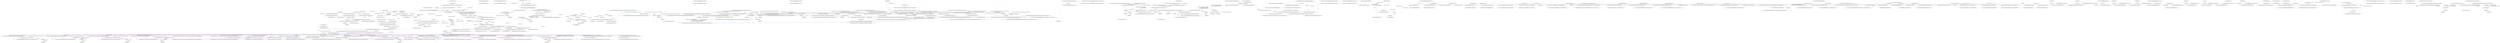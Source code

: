 digraph  {
n27 [label="Ninject.Planning.Bindings.Binding", span=""];
n0 [label="Entry Ninject.Planning.Bindings.Binding.Binding(System.Type)", span="93-93", cluster="Ninject.Planning.Bindings.Binding.Binding(System.Type)"];
n1 [label="Exit Ninject.Planning.Bindings.Binding.Binding(System.Type)", span="93-93", cluster="Ninject.Planning.Bindings.Binding.Binding(System.Type)"];
n2 [label="Entry Ninject.Planning.Bindings.Binding.Binding(System.Type, Ninject.Planning.Bindings.IBindingMetadata)", span="100-100", cluster="Ninject.Planning.Bindings.Binding.Binding(System.Type, Ninject.Planning.Bindings.IBindingMetadata)"];
n3 [label="Ensure.ArgumentNotNull(service, ''service'')", span="102-102", cluster="Ninject.Planning.Bindings.Binding.Binding(System.Type, Ninject.Planning.Bindings.IBindingMetadata)"];
n4 [label="Ensure.ArgumentNotNull(metadata, ''metadata'')", span="103-103", cluster="Ninject.Planning.Bindings.Binding.Binding(System.Type, Ninject.Planning.Bindings.IBindingMetadata)"];
n5 [label="Service = service", span="105-105", cluster="Ninject.Planning.Bindings.Binding.Binding(System.Type, Ninject.Planning.Bindings.IBindingMetadata)"];
n6 [label="Metadata = metadata", span="106-106", cluster="Ninject.Planning.Bindings.Binding.Binding(System.Type, Ninject.Planning.Bindings.IBindingMetadata)"];
n12 [label="Entry Ninject.Infrastructure.Ensure.ArgumentNotNull(object, string)", span="24-24", cluster="Ninject.Infrastructure.Ensure.ArgumentNotNull(object, string)"];
n7 [label="Parameters = new List<IParameter>()", span="107-107", cluster="Ninject.Planning.Bindings.Binding.Binding(System.Type, Ninject.Planning.Bindings.IBindingMetadata)"];
n8 [label="ActivationActions = new List<Action<IContext>>()", span="108-108", cluster="Ninject.Planning.Bindings.Binding.Binding(System.Type, Ninject.Planning.Bindings.IBindingMetadata)"];
n13 [label="Entry System.Collections.Generic.List<T>.List()", span="0-0", cluster="System.Collections.Generic.List<T>.List()"];
n9 [label="DeactivationActions = new List<Action<IContext>>()", span="109-109", cluster="Ninject.Planning.Bindings.Binding.Binding(System.Type, Ninject.Planning.Bindings.IBindingMetadata)"];
n10 [label="ScopeCallback = StandardScopeCallbacks.Singleton", span="110-110", cluster="Ninject.Planning.Bindings.Binding.Binding(System.Type, Ninject.Planning.Bindings.IBindingMetadata)"];
n11 [label="Exit Ninject.Planning.Bindings.Binding.Binding(System.Type, Ninject.Planning.Bindings.IBindingMetadata)", span="100-100", cluster="Ninject.Planning.Bindings.Binding.Binding(System.Type, Ninject.Planning.Bindings.IBindingMetadata)"];
n14 [label="Entry Ninject.Planning.Bindings.Binding.GetProvider(Ninject.Activation.IContext)", span="118-118", cluster="Ninject.Planning.Bindings.Binding.GetProvider(Ninject.Activation.IContext)"];
n15 [label="Ensure.ArgumentNotNull(context, ''context'')", span="120-120", cluster="Ninject.Planning.Bindings.Binding.GetProvider(Ninject.Activation.IContext)"];
n16 [label="return ProviderCallback(context);", span="121-121", cluster="Ninject.Planning.Bindings.Binding.GetProvider(Ninject.Activation.IContext)"];
n17 [label="Exit Ninject.Planning.Bindings.Binding.GetProvider(Ninject.Activation.IContext)", span="118-118", cluster="Ninject.Planning.Bindings.Binding.GetProvider(Ninject.Activation.IContext)"];
n18 [label="Entry System.Func<T, TResult>.Invoke(T)", span="0-0", cluster="System.Func<T, TResult>.Invoke(T)"];
n19 [label="Entry Ninject.Planning.Bindings.Binding.GetScope(Ninject.Activation.IContext)", span="129-129", cluster="Ninject.Planning.Bindings.Binding.GetScope(Ninject.Activation.IContext)"];
n20 [label="Ensure.ArgumentNotNull(context, ''context'')", span="131-131", cluster="Ninject.Planning.Bindings.Binding.GetScope(Ninject.Activation.IContext)"];
n21 [label="return ScopeCallback(context);", span="132-132", cluster="Ninject.Planning.Bindings.Binding.GetScope(Ninject.Activation.IContext)"];
n22 [label="Exit Ninject.Planning.Bindings.Binding.GetScope(Ninject.Activation.IContext)", span="129-129", cluster="Ninject.Planning.Bindings.Binding.GetScope(Ninject.Activation.IContext)"];
n23 [label="Entry Ninject.Planning.Bindings.Binding.Matches(Ninject.Activation.IRequest)", span="140-140", cluster="Ninject.Planning.Bindings.Binding.Matches(Ninject.Activation.IRequest)"];
n24 [label="Ensure.ArgumentNotNull(request, ''request'')", span="142-142", cluster="Ninject.Planning.Bindings.Binding.Matches(Ninject.Activation.IRequest)"];
n25 [label="return Condition == null || Condition(request);", span="143-143", cluster="Ninject.Planning.Bindings.Binding.Matches(Ninject.Activation.IRequest)"];
n26 [label="Exit Ninject.Planning.Bindings.Binding.Matches(Ninject.Activation.IRequest)", span="140-140", cluster="Ninject.Planning.Bindings.Binding.Matches(Ninject.Activation.IRequest)"];
m0_0 [label="Entry Ninject.ConstraintAttribute.Matches(Ninject.Bindings.IBindingMetadata)", span="9-9", cluster="Ninject.ConstraintAttribute.Matches(Ninject.Bindings.IBindingMetadata)", file="ActivationStrategyTests.cs"];
m0_1 [label="Exit Ninject.ConstraintAttribute.Matches(Ninject.Bindings.IBindingMetadata)", span="9-9", cluster="Ninject.ConstraintAttribute.Matches(Ninject.Bindings.IBindingMetadata)", file="ActivationStrategyTests.cs"];
m1_33 [label="Entry string.Replace(string, string)", span="0-0", cluster="string.Replace(string, string)", file="App.xaml.cs"];
m1_12 [label="Entry System.Uri.Uri(string, System.UriKind)", span="0-0", cluster="System.Uri.Uri(string, System.UriKind)", file="App.xaml.cs"];
m1_32 [label="Entry string.Replace(char, char)", span="0-0", cluster="string.Replace(char, char)", file="App.xaml.cs"];
m1_27 [label="Entry Ninject.SilverlightTests.App.ReportErrorToDOM(ApplicationUnhandledExceptionEventArgs)", span="56-56", cluster="Ninject.SilverlightTests.App.ReportErrorToDOM(ApplicationUnhandledExceptionEventArgs)", file="App.xaml.cs"];
m1_28 [label="string errorMsg = e.ExceptionObject.Message + e.ExceptionObject.StackTrace", span="60-60", cluster="Ninject.SilverlightTests.App.ReportErrorToDOM(ApplicationUnhandledExceptionEventArgs)", file="App.xaml.cs"];
m1_29 [label="errorMsg = errorMsg.Replace('''', '\'').Replace(''\r\n'', @''\n'')", span="61-61", cluster="Ninject.SilverlightTests.App.ReportErrorToDOM(ApplicationUnhandledExceptionEventArgs)", file="App.xaml.cs"];
m1_30 [label=Exception, span="65-65", cluster="Ninject.SilverlightTests.App.ReportErrorToDOM(ApplicationUnhandledExceptionEventArgs)", file="App.xaml.cs"];
m1_31 [label="Exit Ninject.SilverlightTests.App.ReportErrorToDOM(ApplicationUnhandledExceptionEventArgs)", span="56-56", cluster="Ninject.SilverlightTests.App.ReportErrorToDOM(ApplicationUnhandledExceptionEventArgs)", file="App.xaml.cs"];
m1_6 [label="Entry Ninject.SilverlightTests.App.CustomInitializeComponent()", span="22-22", cluster="Ninject.SilverlightTests.App.CustomInitializeComponent()", file="App.xaml.cs"];
m1_7 [label="this.contentLoaded", span="24-24", cluster="Ninject.SilverlightTests.App.CustomInitializeComponent()", file="App.xaml.cs"];
m1_8 [label="return;", span="26-26", cluster="Ninject.SilverlightTests.App.CustomInitializeComponent()", file="App.xaml.cs"];
m1_9 [label="this.contentLoaded = true", span="28-28", cluster="Ninject.SilverlightTests.App.CustomInitializeComponent()", file="App.xaml.cs"];
m1_10 [label="System.Windows.Application.LoadComponent(this, new System.Uri(''/Ninject.SilverlightTests;component/App.xaml'', System.UriKind.Relative))", span="29-29", cluster="Ninject.SilverlightTests.App.CustomInitializeComponent()", file="App.xaml.cs"];
m1_11 [label="Exit Ninject.SilverlightTests.App.CustomInitializeComponent()", span="22-22", cluster="Ninject.SilverlightTests.App.CustomInitializeComponent()", file="App.xaml.cs"];
m1_14 [label="Entry Ninject.SilverlightTests.App.Application_Startup(object, StartupEventArgs)", span="32-32", cluster="Ninject.SilverlightTests.App.Application_Startup(object, StartupEventArgs)", file="App.xaml.cs"];
m1_15 [label="Exit Ninject.SilverlightTests.App.Application_Startup(object, StartupEventArgs)", span="32-32", cluster="Ninject.SilverlightTests.App.Application_Startup(object, StartupEventArgs)", file="App.xaml.cs"];
m1_23 [label="Entry Unk.BeginInvoke", span="", cluster="Unk.BeginInvoke", file="App.xaml.cs"];
m1_18 [label="Entry Ninject.SilverlightTests.App.Application_UnhandledException(object, ApplicationUnhandledExceptionEventArgs)", span="40-40", cluster="Ninject.SilverlightTests.App.Application_UnhandledException(object, ApplicationUnhandledExceptionEventArgs)", file="App.xaml.cs"];
m1_19 [label="!System.Diagnostics.Debugger.IsAttached", span="45-45", cluster="Ninject.SilverlightTests.App.Application_UnhandledException(object, ApplicationUnhandledExceptionEventArgs)", file="App.xaml.cs"];
m1_20 [label="e.Handled = true", span="52-52", cluster="Ninject.SilverlightTests.App.Application_UnhandledException(object, ApplicationUnhandledExceptionEventArgs)", file="App.xaml.cs"];
m1_21 [label="Deployment.Current.Dispatcher.BeginInvoke(delegate { ReportErrorToDOM(e); })", span="53-53", cluster="Ninject.SilverlightTests.App.Application_UnhandledException(object, ApplicationUnhandledExceptionEventArgs)", file="App.xaml.cs"];
m1_22 [label="Exit Ninject.SilverlightTests.App.Application_UnhandledException(object, ApplicationUnhandledExceptionEventArgs)", span="40-40", cluster="Ninject.SilverlightTests.App.Application_UnhandledException(object, ApplicationUnhandledExceptionEventArgs)", file="App.xaml.cs"];
m1_0 [label="Entry Ninject.SilverlightTests.App.App()", span="8-8", cluster="Ninject.SilverlightTests.App.App()", file="App.xaml.cs"];
m1_1 [label="this.Startup += this.Application_Startup", span="10-10", cluster="Ninject.SilverlightTests.App.App()", file="App.xaml.cs"];
m1_2 [label="this.Exit += this.Application_Exit", span="11-11", cluster="Ninject.SilverlightTests.App.App()", file="App.xaml.cs"];
m1_3 [label="this.UnhandledException += this.Application_UnhandledException", span="12-12", cluster="Ninject.SilverlightTests.App.App()", file="App.xaml.cs"];
m1_4 [label="this.CustomInitializeComponent()", span="14-14", cluster="Ninject.SilverlightTests.App.App()", file="App.xaml.cs"];
m1_5 [label="Exit Ninject.SilverlightTests.App.App()", span="8-8", cluster="Ninject.SilverlightTests.App.App()", file="App.xaml.cs"];
m1_24 [label="Entry lambda expression", span="53-53", cluster="lambda expression", file="App.xaml.cs"];
m1_25 [label="ReportErrorToDOM(e)", span="53-53", cluster="lambda expression", file="App.xaml.cs"];
m1_26 [label="Exit lambda expression", span="53-53", cluster="lambda expression", file="App.xaml.cs"];
m1_13 [label="Entry Unk.LoadComponent", span="", cluster="Unk.LoadComponent", file="App.xaml.cs"];
m1_16 [label="Entry Ninject.SilverlightTests.App.Application_Exit(object, System.EventArgs)", span="36-36", cluster="Ninject.SilverlightTests.App.Application_Exit(object, System.EventArgs)", file="App.xaml.cs"];
m1_17 [label="Exit Ninject.SilverlightTests.App.Application_Exit(object, System.EventArgs)", span="36-36", cluster="Ninject.SilverlightTests.App.Application_Exit(object, System.EventArgs)", file="App.xaml.cs"];
m1_34 [label="Ninject.SilverlightTests.App", span="", file="App.xaml.cs"];
m1_35 [label="Ninject.SilverlightTests.App", span="", file="App.xaml.cs"];
m1_36 [label=ApplicationUnhandledExceptionEventArgs, span="", file="App.xaml.cs"];
m2_14 [label="Entry Ninject.Tests.Integration.CircularDependenciesTests.WhenDependenciesHaveTwoWayCircularReferenceBetweenConstructors.DoesNotThrowExceptionIfHookIsCreated()", span="42-42", cluster="Ninject.Tests.Integration.CircularDependenciesTests.WhenDependenciesHaveTwoWayCircularReferenceBetweenConstructors.DoesNotThrowExceptionIfHookIsCreated()", file="CircularDependenciesTests.cs"];
m2_15 [label="var request = new Request(typeof(TwoWayConstructorFoo), null, Enumerable.Empty<IParameter>(), null, false, false)", span="44-44", cluster="Ninject.Tests.Integration.CircularDependenciesTests.WhenDependenciesHaveTwoWayCircularReferenceBetweenConstructors.DoesNotThrowExceptionIfHookIsCreated()", color=green, community=0, file="CircularDependenciesTests.cs"];
m2_16 [label="Assert.DoesNotThrow(() => kernel.Resolve(request))", span="45-45", cluster="Ninject.Tests.Integration.CircularDependenciesTests.WhenDependenciesHaveTwoWayCircularReferenceBetweenConstructors.DoesNotThrowExceptionIfHookIsCreated()", file="CircularDependenciesTests.cs"];
m2_17 [label="Exit Ninject.Tests.Integration.CircularDependenciesTests.WhenDependenciesHaveTwoWayCircularReferenceBetweenConstructors.DoesNotThrowExceptionIfHookIsCreated()", span="42-42", cluster="Ninject.Tests.Integration.CircularDependenciesTests.WhenDependenciesHaveTwoWayCircularReferenceBetweenConstructors.DoesNotThrowExceptionIfHookIsCreated()", file="CircularDependenciesTests.cs"];
m2_68 [label="Entry Ninject.Tests.Integration.CircularDependenciesTests.WhenDependenciesHaveThreeWayCircularReferenceBetweenProperties.WhenDependenciesHaveThreeWayCircularReferenceBetweenProperties()", span="108-108", cluster="Ninject.Tests.Integration.CircularDependenciesTests.WhenDependenciesHaveThreeWayCircularReferenceBetweenProperties.WhenDependenciesHaveThreeWayCircularReferenceBetweenProperties()", file="CircularDependenciesTests.cs"];
m2_69 [label="kernel.Bind<ThreeWayPropertyFoo>().ToSelf().InSingletonScope()", span="110-110", cluster="Ninject.Tests.Integration.CircularDependenciesTests.WhenDependenciesHaveThreeWayCircularReferenceBetweenProperties.WhenDependenciesHaveThreeWayCircularReferenceBetweenProperties()", file="CircularDependenciesTests.cs"];
m2_70 [label="kernel.Bind<ThreeWayPropertyBar>().ToSelf().InSingletonScope()", span="111-111", cluster="Ninject.Tests.Integration.CircularDependenciesTests.WhenDependenciesHaveThreeWayCircularReferenceBetweenProperties.WhenDependenciesHaveThreeWayCircularReferenceBetweenProperties()", file="CircularDependenciesTests.cs"];
m2_71 [label="kernel.Bind<ThreeWayPropertyBaz>().ToSelf().InSingletonScope()", span="112-112", cluster="Ninject.Tests.Integration.CircularDependenciesTests.WhenDependenciesHaveThreeWayCircularReferenceBetweenProperties.WhenDependenciesHaveThreeWayCircularReferenceBetweenProperties()", file="CircularDependenciesTests.cs"];
m2_72 [label="Exit Ninject.Tests.Integration.CircularDependenciesTests.WhenDependenciesHaveThreeWayCircularReferenceBetweenProperties.WhenDependenciesHaveThreeWayCircularReferenceBetweenProperties()", span="108-108", cluster="Ninject.Tests.Integration.CircularDependenciesTests.WhenDependenciesHaveThreeWayCircularReferenceBetweenProperties.WhenDependenciesHaveThreeWayCircularReferenceBetweenProperties()", file="CircularDependenciesTests.cs"];
m2_3 [label="Entry Ninject.Creation.Provider<T>.Create(Ninject.Activation.IContext)", span="17-17", cluster="Ninject.Creation.Provider<T>.Create(Ninject.Activation.IContext)", file="CircularDependenciesTests.cs"];
m2_4 [label="return CreateInstance(context);", span="19-19", cluster="Ninject.Creation.Provider<T>.Create(Ninject.Activation.IContext)", file="CircularDependenciesTests.cs"];
m2_5 [label="Exit Ninject.Creation.Provider<T>.Create(Ninject.Activation.IContext)", span="17-17", cluster="Ninject.Creation.Provider<T>.Create(Ninject.Activation.IContext)", file="CircularDependenciesTests.cs"];
m2_20 [label="Entry Unk.DoesNotThrow", span="", cluster="Unk.DoesNotThrow", file="CircularDependenciesTests.cs"];
m2_6 [label="Entry Ninject.Creation.Provider<T>.CreateInstance(Ninject.Activation.IContext)", span="22-22", cluster="Ninject.Creation.Provider<T>.CreateInstance(Ninject.Activation.IContext)", file="CircularDependenciesTests.cs"];
m2_7 [label="Entry Ninject.Tests.Integration.CircularDependenciesTests.WhenDependenciesHaveTwoWayCircularReferenceBetweenConstructors.WhenDependenciesHaveTwoWayCircularReferenceBetweenConstructors()", span="35-35", cluster="Ninject.Tests.Integration.CircularDependenciesTests.WhenDependenciesHaveTwoWayCircularReferenceBetweenConstructors.WhenDependenciesHaveTwoWayCircularReferenceBetweenConstructors()", file="CircularDependenciesTests.cs"];
m2_24 [label="Entry Ninject.KernelBase.Resolve(Ninject.Activation.IRequest)", span="317-317", cluster="Ninject.KernelBase.Resolve(Ninject.Activation.IRequest)", file="CircularDependenciesTests.cs"];
m2_28 [label="Entry Unk.>", span="", cluster="Unk.>", file="CircularDependenciesTests.cs"];
m2_33 [label="Entry Ninject.Tests.Integration.CircularDependenciesTests.WhenDependenciesHaveTwoWayCircularReferenceBetweenProperties.WhenDependenciesHaveTwoWayCircularReferenceBetweenProperties()", span="58-58", cluster="Ninject.Tests.Integration.CircularDependenciesTests.WhenDependenciesHaveTwoWayCircularReferenceBetweenProperties.WhenDependenciesHaveTwoWayCircularReferenceBetweenProperties()", file="CircularDependenciesTests.cs"];
m2_34 [label="kernel.Bind<TwoWayPropertyFoo>().ToSelf().InSingletonScope()", span="60-60", cluster="Ninject.Tests.Integration.CircularDependenciesTests.WhenDependenciesHaveTwoWayCircularReferenceBetweenProperties.WhenDependenciesHaveTwoWayCircularReferenceBetweenProperties()", file="CircularDependenciesTests.cs"];
m2_35 [label="kernel.Bind<TwoWayPropertyBar>().ToSelf().InSingletonScope()", span="61-61", cluster="Ninject.Tests.Integration.CircularDependenciesTests.WhenDependenciesHaveTwoWayCircularReferenceBetweenProperties.WhenDependenciesHaveTwoWayCircularReferenceBetweenProperties()", file="CircularDependenciesTests.cs"];
m2_36 [label="Exit Ninject.Tests.Integration.CircularDependenciesTests.WhenDependenciesHaveTwoWayCircularReferenceBetweenProperties.WhenDependenciesHaveTwoWayCircularReferenceBetweenProperties()", span="58-58", cluster="Ninject.Tests.Integration.CircularDependenciesTests.WhenDependenciesHaveTwoWayCircularReferenceBetweenProperties.WhenDependenciesHaveTwoWayCircularReferenceBetweenProperties()", file="CircularDependenciesTests.cs"];
m2_13 [label="Entry Ninject.Syntax.IBindingInSyntax<T>.InSingletonScope()", span="165-165", cluster="Ninject.Syntax.IBindingInSyntax<T>.InSingletonScope()", file="CircularDependenciesTests.cs"];
m2_11 [label="Entry Ninject.Syntax.BindingRoot.Bind<T>()", span="27-27", cluster="Ninject.Syntax.BindingRoot.Bind<T>()", file="CircularDependenciesTests.cs"];
m2_18 [label="Entry Ninject.Activation.Request.Request(System.Type, System.Func<Ninject.Planning.Bindings.IBindingMetadata, bool>, System.Collections.Generic.IEnumerable<Ninject.Parameters.IParameter>, System.Func<object>, bool, bool)", span="93-93", cluster="Ninject.Activation.Request.Request(System.Type, System.Func<Ninject.Planning.Bindings.IBindingMetadata, bool>, System.Collections.Generic.IEnumerable<Ninject.Parameters.IParameter>, System.Func<object>, bool, bool)", file="CircularDependenciesTests.cs"];
m2_25 [label="Entry Ninject.Tests.Integration.CircularDependenciesTests.WhenDependenciesHaveTwoWayCircularReferenceBetweenConstructors.ThrowsActivationExceptionWhenHookIsResolved()", span="49-49", cluster="Ninject.Tests.Integration.CircularDependenciesTests.WhenDependenciesHaveTwoWayCircularReferenceBetweenConstructors.ThrowsActivationExceptionWhenHookIsResolved()", file="CircularDependenciesTests.cs"];
m2_26 [label="Assert.Throws<ActivationException>(() => kernel.Get<TwoWayConstructorFoo>())", span="51-51", cluster="Ninject.Tests.Integration.CircularDependenciesTests.WhenDependenciesHaveTwoWayCircularReferenceBetweenConstructors.ThrowsActivationExceptionWhenHookIsResolved()", file="CircularDependenciesTests.cs"];
m2_27 [label="Exit Ninject.Tests.Integration.CircularDependenciesTests.WhenDependenciesHaveTwoWayCircularReferenceBetweenConstructors.ThrowsActivationExceptionWhenHookIsResolved()", span="49-49", cluster="Ninject.Tests.Integration.CircularDependenciesTests.WhenDependenciesHaveTwoWayCircularReferenceBetweenConstructors.ThrowsActivationExceptionWhenHookIsResolved()", file="CircularDependenciesTests.cs"];
m2_43 [label="Entry Ninject.Tests.Integration.CircularDependenciesTests.WhenDependenciesHaveTwoWayCircularReferenceBetweenProperties.ScopeIsRespected()", span="71-71", cluster="Ninject.Tests.Integration.CircularDependenciesTests.WhenDependenciesHaveTwoWayCircularReferenceBetweenProperties.ScopeIsRespected()", file="CircularDependenciesTests.cs"];
m2_44 [label="var foo = kernel.Get<TwoWayPropertyFoo>()", span="73-73", cluster="Ninject.Tests.Integration.CircularDependenciesTests.WhenDependenciesHaveTwoWayCircularReferenceBetweenProperties.ScopeIsRespected()", color=green, community=0, file="CircularDependenciesTests.cs"];
m2_45 [label="var bar = kernel.Get<TwoWayPropertyBar>()", span="74-74", cluster="Ninject.Tests.Integration.CircularDependenciesTests.WhenDependenciesHaveTwoWayCircularReferenceBetweenProperties.ScopeIsRespected()", file="CircularDependenciesTests.cs"];
m2_46 [label="foo.Bar.ShouldBeSameAs(bar)", span="76-76", cluster="Ninject.Tests.Integration.CircularDependenciesTests.WhenDependenciesHaveTwoWayCircularReferenceBetweenProperties.ScopeIsRespected()", file="CircularDependenciesTests.cs"];
m2_47 [label="bar.Foo.ShouldBeSameAs(foo)", span="77-77", cluster="Ninject.Tests.Integration.CircularDependenciesTests.WhenDependenciesHaveTwoWayCircularReferenceBetweenProperties.ScopeIsRespected()", file="CircularDependenciesTests.cs"];
m2_48 [label="Exit Ninject.Tests.Integration.CircularDependenciesTests.WhenDependenciesHaveTwoWayCircularReferenceBetweenProperties.ScopeIsRespected()", span="71-71", cluster="Ninject.Tests.Integration.CircularDependenciesTests.WhenDependenciesHaveTwoWayCircularReferenceBetweenProperties.ScopeIsRespected()", file="CircularDependenciesTests.cs"];
m2_8 [label="Ninject.Creation.Provider<T>", span="", cluster="Ninject.Tests.Integration.CircularDependenciesTests.WhenDependenciesHaveTwoWayCircularReferenceBetweenConstructors.WhenDependenciesHaveTwoWayCircularReferenceBetweenConstructors()", file="CircularDependenciesTests.cs"];
m2_9 [label="kernel.Bind<TwoWayConstructorBar>().ToSelf().InSingletonScope()", span="38-38", cluster="Ninject.Tests.Integration.CircularDependenciesTests.WhenDependenciesHaveTwoWayCircularReferenceBetweenConstructors.WhenDependenciesHaveTwoWayCircularReferenceBetweenConstructors()", file="CircularDependenciesTests.cs"];
m2_10 [label="Exit Ninject.Tests.Integration.CircularDependenciesTests.WhenDependenciesHaveTwoWayCircularReferenceBetweenConstructors.WhenDependenciesHaveTwoWayCircularReferenceBetweenConstructors()", span="35-35", cluster="Ninject.Tests.Integration.CircularDependenciesTests.WhenDependenciesHaveTwoWayCircularReferenceBetweenConstructors.WhenDependenciesHaveTwoWayCircularReferenceBetweenConstructors()", file="CircularDependenciesTests.cs"];
m2_62 [label="Entry Ninject.Tests.Integration.CircularDependenciesTests.WhenDependenciesHaveThreeWayCircularReferenceBetweenConstructors.ThrowsActivationExceptionWhenHookIsResolved()", span="99-99", cluster="Ninject.Tests.Integration.CircularDependenciesTests.WhenDependenciesHaveThreeWayCircularReferenceBetweenConstructors.ThrowsActivationExceptionWhenHookIsResolved()", file="CircularDependenciesTests.cs"];
m2_63 [label="Assert.Throws<ActivationException>(() => kernel.Get<ThreeWayConstructorFoo>())", span="101-101", cluster="Ninject.Tests.Integration.CircularDependenciesTests.WhenDependenciesHaveThreeWayCircularReferenceBetweenConstructors.ThrowsActivationExceptionWhenHookIsResolved()", file="CircularDependenciesTests.cs"];
m2_64 [label="Exit Ninject.Tests.Integration.CircularDependenciesTests.WhenDependenciesHaveThreeWayCircularReferenceBetweenConstructors.ThrowsActivationExceptionWhenHookIsResolved()", span="99-99", cluster="Ninject.Tests.Integration.CircularDependenciesTests.WhenDependenciesHaveThreeWayCircularReferenceBetweenConstructors.ThrowsActivationExceptionWhenHookIsResolved()", file="CircularDependenciesTests.cs"];
m2_50 [label="Entry Ninject.Tests.Integration.CircularDependenciesTests.WhenDependenciesHaveThreeWayCircularReferenceBetweenConstructors.WhenDependenciesHaveThreeWayCircularReferenceBetweenConstructors()", span="84-84", cluster="Ninject.Tests.Integration.CircularDependenciesTests.WhenDependenciesHaveThreeWayCircularReferenceBetweenConstructors.WhenDependenciesHaveThreeWayCircularReferenceBetweenConstructors()", file="CircularDependenciesTests.cs"];
m2_51 [label="kernel.Bind<ThreeWayConstructorFoo>().ToSelf().InSingletonScope()", span="86-86", cluster="Ninject.Tests.Integration.CircularDependenciesTests.WhenDependenciesHaveThreeWayCircularReferenceBetweenConstructors.WhenDependenciesHaveThreeWayCircularReferenceBetweenConstructors()", file="CircularDependenciesTests.cs"];
m2_52 [label="kernel.Bind<ThreeWayConstructorBar>().ToSelf().InSingletonScope()", span="87-87", cluster="Ninject.Tests.Integration.CircularDependenciesTests.WhenDependenciesHaveThreeWayCircularReferenceBetweenConstructors.WhenDependenciesHaveThreeWayCircularReferenceBetweenConstructors()", file="CircularDependenciesTests.cs"];
m2_53 [label="kernel.Bind<ThreeWayConstructorBaz>().ToSelf().InSingletonScope()", span="88-88", cluster="Ninject.Tests.Integration.CircularDependenciesTests.WhenDependenciesHaveThreeWayCircularReferenceBetweenConstructors.WhenDependenciesHaveThreeWayCircularReferenceBetweenConstructors()", file="CircularDependenciesTests.cs"];
m2_54 [label="Exit Ninject.Tests.Integration.CircularDependenciesTests.WhenDependenciesHaveThreeWayCircularReferenceBetweenConstructors.WhenDependenciesHaveThreeWayCircularReferenceBetweenConstructors()", span="84-84", cluster="Ninject.Tests.Integration.CircularDependenciesTests.WhenDependenciesHaveThreeWayCircularReferenceBetweenConstructors.WhenDependenciesHaveThreeWayCircularReferenceBetweenConstructors()", file="CircularDependenciesTests.cs"];
m2_32 [label="Entry Ninject.Syntax.IResolutionRoot.Get<T>(params Ninject.Parameters.IParameter[])", span="34-34", cluster="Ninject.Syntax.IResolutionRoot.Get<T>(params Ninject.Parameters.IParameter[])", file="CircularDependenciesTests.cs"];
m2_0 [label="Entry Ninject.Creation.Provider<T>.GetImplementationType(Ninject.Activation.IContext)", span="12-12", cluster="Ninject.Creation.Provider<T>.GetImplementationType(Ninject.Activation.IContext)", file="CircularDependenciesTests.cs"];
m2_1 [label="return typeof(T);", span="14-14", cluster="Ninject.Creation.Provider<T>.GetImplementationType(Ninject.Activation.IContext)", file="CircularDependenciesTests.cs"];
m2_2 [label="Exit Ninject.Creation.Provider<T>.GetImplementationType(Ninject.Activation.IContext)", span="12-12", cluster="Ninject.Creation.Provider<T>.GetImplementationType(Ninject.Activation.IContext)", file="CircularDependenciesTests.cs"];
m2_49 [label="Entry Unk.ShouldBeSameAs", span="", cluster="Unk.ShouldBeSameAs", file="CircularDependenciesTests.cs"];
m2_12 [label="Entry Ninject.Syntax.IBindingToSyntax<T>.ToSelf()", span="34-34", cluster="Ninject.Syntax.IBindingToSyntax<T>.ToSelf()", file="CircularDependenciesTests.cs"];
m2_76 [label="Entry lambda expression", span="118-118", cluster="lambda expression", file="CircularDependenciesTests.cs"];
m2_22 [label="kernel.Resolve(request)", span="45-45", cluster="lambda expression", file="CircularDependenciesTests.cs"];
m2_60 [label="kernel.Resolve(request)", span="95-95", cluster="lambda expression", file="CircularDependenciesTests.cs"];
m2_21 [label="Entry lambda expression", span="45-45", cluster="lambda expression", file="CircularDependenciesTests.cs"];
m2_23 [label="Exit lambda expression", span="45-45", cluster="lambda expression", file="CircularDependenciesTests.cs"];
m2_41 [label="kernel.Get<TwoWayPropertyFoo>()", span="67-67", cluster="lambda expression", file="CircularDependenciesTests.cs"];
m2_30 [label="kernel.Get<TwoWayConstructorFoo>()", span="51-51", cluster="lambda expression", file="CircularDependenciesTests.cs"];
m2_66 [label="kernel.Get<ThreeWayConstructorFoo>()", span="101-101", cluster="lambda expression", file="CircularDependenciesTests.cs"];
m2_77 [label="kernel.Get<ThreeWayPropertyFoo>()", span="118-118", cluster="lambda expression", file="CircularDependenciesTests.cs"];
m2_59 [label="Entry lambda expression", span="95-95", cluster="lambda expression", file="CircularDependenciesTests.cs"];
m2_61 [label="Exit lambda expression", span="95-95", cluster="lambda expression", file="CircularDependenciesTests.cs"];
m2_40 [label="Entry lambda expression", span="67-67", cluster="lambda expression", file="CircularDependenciesTests.cs"];
m2_42 [label="Exit lambda expression", span="67-67", cluster="lambda expression", file="CircularDependenciesTests.cs"];
m2_29 [label="Entry lambda expression", span="51-51", cluster="lambda expression", file="CircularDependenciesTests.cs"];
m2_31 [label="Exit lambda expression", span="51-51", cluster="lambda expression", file="CircularDependenciesTests.cs"];
m2_65 [label="Entry lambda expression", span="101-101", cluster="lambda expression", file="CircularDependenciesTests.cs"];
m2_67 [label="Exit lambda expression", span="101-101", cluster="lambda expression", file="CircularDependenciesTests.cs"];
m2_78 [label="Exit lambda expression", span="118-118", cluster="lambda expression", file="CircularDependenciesTests.cs"];
m2_55 [label="Entry Ninject.Tests.Integration.CircularDependenciesTests.WhenDependenciesHaveThreeWayCircularReferenceBetweenConstructors.DoesNotThrowExceptionIfHookIsCreated()", span="92-92", cluster="Ninject.Tests.Integration.CircularDependenciesTests.WhenDependenciesHaveThreeWayCircularReferenceBetweenConstructors.DoesNotThrowExceptionIfHookIsCreated()", file="CircularDependenciesTests.cs"];
m2_56 [label="var request = new Request(typeof(ThreeWayConstructorFoo), null, Enumerable.Empty<IParameter>(), null, false, false)", span="94-94", cluster="Ninject.Tests.Integration.CircularDependenciesTests.WhenDependenciesHaveThreeWayCircularReferenceBetweenConstructors.DoesNotThrowExceptionIfHookIsCreated()", color=green, community=0, file="CircularDependenciesTests.cs"];
m2_57 [label="Assert.DoesNotThrow(() => kernel.Resolve(request))", span="95-95", cluster="Ninject.Tests.Integration.CircularDependenciesTests.WhenDependenciesHaveThreeWayCircularReferenceBetweenConstructors.DoesNotThrowExceptionIfHookIsCreated()", file="CircularDependenciesTests.cs"];
m2_58 [label="Exit Ninject.Tests.Integration.CircularDependenciesTests.WhenDependenciesHaveThreeWayCircularReferenceBetweenConstructors.DoesNotThrowExceptionIfHookIsCreated()", span="92-92", cluster="Ninject.Tests.Integration.CircularDependenciesTests.WhenDependenciesHaveThreeWayCircularReferenceBetweenConstructors.DoesNotThrowExceptionIfHookIsCreated()", file="CircularDependenciesTests.cs"];
m2_79 [label="Entry Ninject.Tests.Integration.CircularDependenciesTests.WhenDependenciesHaveThreeWayCircularReferenceBetweenProperties.ScopeIsRespected()", span="122-122", cluster="Ninject.Tests.Integration.CircularDependenciesTests.WhenDependenciesHaveThreeWayCircularReferenceBetweenProperties.ScopeIsRespected()", file="CircularDependenciesTests.cs"];
m2_80 [label="var foo = kernel.Get<ThreeWayPropertyFoo>()", span="124-124", cluster="Ninject.Tests.Integration.CircularDependenciesTests.WhenDependenciesHaveThreeWayCircularReferenceBetweenProperties.ScopeIsRespected()", file="CircularDependenciesTests.cs"];
m2_81 [label="var bar = kernel.Get<ThreeWayPropertyBar>()", span="125-125", cluster="Ninject.Tests.Integration.CircularDependenciesTests.WhenDependenciesHaveThreeWayCircularReferenceBetweenProperties.ScopeIsRespected()", file="CircularDependenciesTests.cs"];
m2_82 [label="var baz = kernel.Get<ThreeWayPropertyBaz>()", span="126-126", cluster="Ninject.Tests.Integration.CircularDependenciesTests.WhenDependenciesHaveThreeWayCircularReferenceBetweenProperties.ScopeIsRespected()", file="CircularDependenciesTests.cs"];
m2_83 [label="foo.Bar.ShouldBeSameAs(bar)", span="128-128", cluster="Ninject.Tests.Integration.CircularDependenciesTests.WhenDependenciesHaveThreeWayCircularReferenceBetweenProperties.ScopeIsRespected()", file="CircularDependenciesTests.cs"];
m2_85 [label="baz.Foo.ShouldBeSameAs(foo)", span="130-130", cluster="Ninject.Tests.Integration.CircularDependenciesTests.WhenDependenciesHaveThreeWayCircularReferenceBetweenProperties.ScopeIsRespected()", file="CircularDependenciesTests.cs"];
m2_84 [label="bar.Baz.ShouldBeSameAs(baz)", span="129-129", cluster="Ninject.Tests.Integration.CircularDependenciesTests.WhenDependenciesHaveThreeWayCircularReferenceBetweenProperties.ScopeIsRespected()", file="CircularDependenciesTests.cs"];
m2_86 [label="Exit Ninject.Tests.Integration.CircularDependenciesTests.WhenDependenciesHaveThreeWayCircularReferenceBetweenProperties.ScopeIsRespected()", span="122-122", cluster="Ninject.Tests.Integration.CircularDependenciesTests.WhenDependenciesHaveThreeWayCircularReferenceBetweenProperties.ScopeIsRespected()", file="CircularDependenciesTests.cs"];
m2_73 [label="Entry Ninject.Tests.Integration.CircularDependenciesTests.WhenDependenciesHaveThreeWayCircularReferenceBetweenProperties.DoesNotThrowException()", span="116-116", cluster="Ninject.Tests.Integration.CircularDependenciesTests.WhenDependenciesHaveThreeWayCircularReferenceBetweenProperties.DoesNotThrowException()", file="CircularDependenciesTests.cs"];
m2_74 [label="Assert.DoesNotThrow(() => kernel.Get<ThreeWayPropertyFoo>())", span="118-118", cluster="Ninject.Tests.Integration.CircularDependenciesTests.WhenDependenciesHaveThreeWayCircularReferenceBetweenProperties.DoesNotThrowException()", file="CircularDependenciesTests.cs"];
m2_75 [label="Exit Ninject.Tests.Integration.CircularDependenciesTests.WhenDependenciesHaveThreeWayCircularReferenceBetweenProperties.DoesNotThrowException()", span="116-116", cluster="Ninject.Tests.Integration.CircularDependenciesTests.WhenDependenciesHaveThreeWayCircularReferenceBetweenProperties.DoesNotThrowException()", file="CircularDependenciesTests.cs"];
m2_37 [label="Entry Ninject.Tests.Integration.CircularDependenciesTests.WhenDependenciesHaveTwoWayCircularReferenceBetweenProperties.DoesNotThrowException()", span="65-65", cluster="Ninject.Tests.Integration.CircularDependenciesTests.WhenDependenciesHaveTwoWayCircularReferenceBetweenProperties.DoesNotThrowException()", file="CircularDependenciesTests.cs"];
m2_38 [label="Assert.DoesNotThrow(() => kernel.Get<TwoWayPropertyFoo>())", span="67-67", cluster="Ninject.Tests.Integration.CircularDependenciesTests.WhenDependenciesHaveTwoWayCircularReferenceBetweenProperties.DoesNotThrowException()", file="CircularDependenciesTests.cs"];
m2_39 [label="Exit Ninject.Tests.Integration.CircularDependenciesTests.WhenDependenciesHaveTwoWayCircularReferenceBetweenProperties.DoesNotThrowException()", span="65-65", cluster="Ninject.Tests.Integration.CircularDependenciesTests.WhenDependenciesHaveTwoWayCircularReferenceBetweenProperties.DoesNotThrowException()", file="CircularDependenciesTests.cs"];
m2_19 [label="Entry System.Linq.Enumerable.Empty<TResult>()", span="0-0", cluster="System.Linq.Enumerable.Empty<TResult>()", file="CircularDependenciesTests.cs"];
m2_100 [label="Ninject.Tests.Integration.CircularDependenciesTests.WhenDependenciesHaveTwoWayCircularReferenceBetweenProperties", span="", file="CircularDependenciesTests.cs"];
m2_98 [label="Ninject.Tests.Integration.CircularDependenciesTests.WhenDependenciesHaveTwoWayCircularReferenceBetweenConstructors", span="", file="CircularDependenciesTests.cs"];
m2_99 [label=request, span="", file="CircularDependenciesTests.cs"];
m2_101 [label="Ninject.Tests.Integration.CircularDependenciesTests.WhenDependenciesHaveThreeWayCircularReferenceBetweenConstructors", span="", file="CircularDependenciesTests.cs"];
m2_102 [label=request, span="", file="CircularDependenciesTests.cs"];
m2_103 [label="Ninject.Tests.Integration.CircularDependenciesTests.WhenDependenciesHaveThreeWayCircularReferenceBetweenProperties", span="", file="CircularDependenciesTests.cs"];
m3_0 [label="Entry Ninject.Selection.Heuristics.IConstructorScorer.Score(Ninject.Activation.IContext, Ninject.Planning.Directives.ConstructorInjectionDirective)", span="31-31", cluster="Ninject.Selection.Heuristics.IConstructorScorer.Score(Ninject.Activation.IContext, Ninject.Planning.Directives.ConstructorInjectionDirective)", file="ConditionalAttributeBindingTests.cs"];
m3_1 [label="Exit Ninject.Selection.Heuristics.IConstructorScorer.Score(Ninject.Activation.IContext, Ninject.Planning.Directives.ConstructorInjectionDirective)", span="31-31", cluster="Ninject.Selection.Heuristics.IConstructorScorer.Score(Ninject.Activation.IContext, Ninject.Planning.Directives.ConstructorInjectionDirective)", file="ConditionalAttributeBindingTests.cs"];
m4_24 [label="Entry Ninject.Tests.Unit.WhenGetAssemblyNamesIsCalledWithAssemblyName.AssemblyNamesOfMatchingAssembliesAreReturned()", span="42-42", cluster="Ninject.Tests.Unit.WhenGetAssemblyNamesIsCalledWithAssemblyName.AssemblyNamesOfMatchingAssembliesAreReturned()", file="ConditionalBindingTests.cs"];
m4_25 [label="var expected = Assembly.LoadFrom(this.ModuleFilename).GetName()", span="44-44", cluster="Ninject.Tests.Unit.WhenGetAssemblyNamesIsCalledWithAssemblyName.AssemblyNamesOfMatchingAssembliesAreReturned()", file="ConditionalBindingTests.cs"];
m4_26 [label="var actualNames = this.AssemblyNameRetriever.GetAssemblyNames(\r\n                new[] { expected.FullName },\r\n                asm => true)", span="46-48", cluster="Ninject.Tests.Unit.WhenGetAssemblyNamesIsCalledWithAssemblyName.AssemblyNamesOfMatchingAssembliesAreReturned()", file="ConditionalBindingTests.cs"];
m4_28 [label="assemblyFullNames.Should().BeEquivalentTo(new[] { expected.FullName })", span="51-51", cluster="Ninject.Tests.Unit.WhenGetAssemblyNamesIsCalledWithAssemblyName.AssemblyNamesOfMatchingAssembliesAreReturned()", file="ConditionalBindingTests.cs"];
m4_27 [label="var assemblyFullNames = actualNames.Select(a => a.FullName).ToList()", span="50-50", cluster="Ninject.Tests.Unit.WhenGetAssemblyNamesIsCalledWithAssemblyName.AssemblyNamesOfMatchingAssembliesAreReturned()", file="ConditionalBindingTests.cs"];
m4_29 [label="Exit Ninject.Tests.Unit.WhenGetAssemblyNamesIsCalledWithAssemblyName.AssemblyNamesOfMatchingAssembliesAreReturned()", span="42-42", cluster="Ninject.Tests.Unit.WhenGetAssemblyNamesIsCalledWithAssemblyName.AssemblyNamesOfMatchingAssembliesAreReturned()", file="ConditionalBindingTests.cs"];
m4_12 [label="Entry Ninject.Modules.AssemblyNameRetriever.GetAssemblyNames(System.Collections.Generic.IEnumerable<string>, System.Predicate<System.Reflection.Assembly>)", span="28-28", cluster="Ninject.Modules.AssemblyNameRetriever.GetAssemblyNames(System.Collections.Generic.IEnumerable<string>, System.Predicate<System.Reflection.Assembly>)", file="ConditionalBindingTests.cs"];
m4_36 [label="Entry Ninject.Tests.Unit.WhenGetAssemblyNamesIsCalledWithUnknownAssemblyName.WillBeIgnored()", span="58-58", cluster="Ninject.Tests.Unit.WhenGetAssemblyNamesIsCalledWithUnknownAssemblyName.WillBeIgnored()", file="ConditionalBindingTests.cs"];
m4_37 [label="var actualNames = this.AssemblyNameRetriever.GetAssemblyNames(new[] { ''Blah'' }, asm => true)", span="60-60", cluster="Ninject.Tests.Unit.WhenGetAssemblyNamesIsCalledWithUnknownAssemblyName.WillBeIgnored()", file="ConditionalBindingTests.cs"];
m4_38 [label="actualNames.Should().BeEmpty()", span="62-62", cluster="Ninject.Tests.Unit.WhenGetAssemblyNamesIsCalledWithUnknownAssemblyName.WillBeIgnored()", file="ConditionalBindingTests.cs"];
m4_39 [label="Exit Ninject.Tests.Unit.WhenGetAssemblyNamesIsCalledWithUnknownAssemblyName.WillBeIgnored()", span="58-58", cluster="Ninject.Tests.Unit.WhenGetAssemblyNamesIsCalledWithUnknownAssemblyName.WillBeIgnored()", file="ConditionalBindingTests.cs"];
m4_14 [label="Entry Unk.ToList", span="", cluster="Unk.ToList", file="ConditionalBindingTests.cs"];
m4_20 [label="Entry string.StartsWith(string)", span="0-0", cluster="string.StartsWith(string)", file="ConditionalBindingTests.cs"];
m4_4 [label="Entry Ninject.Tests.Unit.WhenGetAssemblyNamesIsCalledWithFileName.AssemblyNamesOfMatchingAssembliesAreReturned()", span="26-26", cluster="Ninject.Tests.Unit.WhenGetAssemblyNamesIsCalledWithFileName.AssemblyNamesOfMatchingAssembliesAreReturned()", file="ConditionalBindingTests.cs"];
m4_5 [label="var expected = Assembly.LoadFrom(this.ModuleFilename).GetName()", span="28-28", cluster="Ninject.Tests.Unit.WhenGetAssemblyNamesIsCalledWithFileName.AssemblyNamesOfMatchingAssembliesAreReturned()", file="ConditionalBindingTests.cs"];
m4_6 [label="var actualNames = this.AssemblyNameRetriever.GetAssemblyNames(\r\n                new[] { this.ModuleFilename, this.AssemblyFilename },\r\n                asm => asm.FullName.StartsWith(''Ninject.Tests.TestModule''))", span="30-32", cluster="Ninject.Tests.Unit.WhenGetAssemblyNamesIsCalledWithFileName.AssemblyNamesOfMatchingAssembliesAreReturned()", file="ConditionalBindingTests.cs"];
m4_8 [label="assemblyFullNames.Should().BeEquivalentTo(new[] { expected.FullName })", span="35-35", cluster="Ninject.Tests.Unit.WhenGetAssemblyNamesIsCalledWithFileName.AssemblyNamesOfMatchingAssembliesAreReturned()", file="ConditionalBindingTests.cs"];
m4_7 [label="var assemblyFullNames = actualNames.Select(a => a.FullName).ToList()", span="34-34", cluster="Ninject.Tests.Unit.WhenGetAssemblyNamesIsCalledWithFileName.AssemblyNamesOfMatchingAssembliesAreReturned()", file="ConditionalBindingTests.cs"];
m4_9 [label="Exit Ninject.Tests.Unit.WhenGetAssemblyNamesIsCalledWithFileName.AssemblyNamesOfMatchingAssembliesAreReturned()", span="26-26", cluster="Ninject.Tests.Unit.WhenGetAssemblyNamesIsCalledWithFileName.AssemblyNamesOfMatchingAssembliesAreReturned()", file="ConditionalBindingTests.cs"];
m4_15 [label="Entry Unk.Should", span="", cluster="Unk.Should", file="ConditionalBindingTests.cs"];
m4_40 [label="Entry Unk.BeEmpty", span="", cluster="Unk.BeEmpty", file="ConditionalBindingTests.cs"];
m4_10 [label="Entry System.Reflection.Assembly.LoadFrom(string)", span="0-0", cluster="System.Reflection.Assembly.LoadFrom(string)", file="ConditionalBindingTests.cs"];
m4_11 [label="Entry System.Reflection.Assembly.GetName()", span="0-0", cluster="System.Reflection.Assembly.GetName()", file="ConditionalBindingTests.cs"];
m4_0 [label="Entry Ninject.Tests.Unit.AssemblyNameRetrieverContext.AssemblyNameRetrieverContext()", span="17-17", cluster="Ninject.Tests.Unit.AssemblyNameRetrieverContext.AssemblyNameRetrieverContext()", file="ConditionalBindingTests.cs"];
m4_1 [label="this.AssemblyNameRetriever = new AssemblyNameRetriever()", span="19-19", cluster="Ninject.Tests.Unit.AssemblyNameRetrieverContext.AssemblyNameRetrieverContext()", file="ConditionalBindingTests.cs"];
m4_2 [label="Exit Ninject.Tests.Unit.AssemblyNameRetrieverContext.AssemblyNameRetrieverContext()", span="17-17", cluster="Ninject.Tests.Unit.AssemblyNameRetrieverContext.AssemblyNameRetrieverContext()", file="ConditionalBindingTests.cs"];
m4_41 [label="Entry lambda expression", span="60-60", cluster="lambda expression", file="ConditionalBindingTests.cs"];
m4_17 [label="Entry lambda expression", span="32-32", cluster="lambda expression", file="ConditionalBindingTests.cs"];
m4_21 [label="Entry lambda expression", span="34-34", cluster="lambda expression", file="ConditionalBindingTests.cs"];
m4_18 [label="asm.FullName.StartsWith(''Ninject.Tests.TestModule'')", span="32-32", cluster="lambda expression", file="ConditionalBindingTests.cs"];
m4_19 [label="Exit lambda expression", span="32-32", cluster="lambda expression", file="ConditionalBindingTests.cs"];
m4_22 [label="a.FullName", span="34-34", cluster="lambda expression", file="ConditionalBindingTests.cs"];
m4_23 [label="Exit lambda expression", span="34-34", cluster="lambda expression", file="ConditionalBindingTests.cs"];
m4_30 [label="Entry lambda expression", span="48-48", cluster="lambda expression", file="ConditionalBindingTests.cs"];
m4_33 [label="Entry lambda expression", span="50-50", cluster="lambda expression", file="ConditionalBindingTests.cs"];
m4_31 [label=true, span="48-48", cluster="lambda expression", file="ConditionalBindingTests.cs"];
m4_32 [label="Exit lambda expression", span="48-48", cluster="lambda expression", file="ConditionalBindingTests.cs"];
m4_34 [label="a.FullName", span="50-50", cluster="lambda expression", file="ConditionalBindingTests.cs"];
m4_35 [label="Exit lambda expression", span="50-50", cluster="lambda expression", file="ConditionalBindingTests.cs"];
m4_42 [label=true, span="60-60", cluster="lambda expression", file="ConditionalBindingTests.cs"];
m4_43 [label="Exit lambda expression", span="60-60", cluster="lambda expression", file="ConditionalBindingTests.cs"];
m4_3 [label="Entry Ninject.Modules.AssemblyNameRetriever.AssemblyNameRetriever()", span="20-20", cluster="Ninject.Modules.AssemblyNameRetriever.AssemblyNameRetriever()", file="ConditionalBindingTests.cs"];
m4_16 [label="Entry Unk.BeEquivalentTo", span="", cluster="Unk.BeEquivalentTo", file="ConditionalBindingTests.cs"];
m4_13 [label="Entry Unk.Select", span="", cluster="Unk.Select", file="ConditionalBindingTests.cs"];
m4_44 [label="Ninject.Tests.Unit.AssemblyNameRetrieverContext", span="", file="ConditionalBindingTests.cs"];
m4_45 [label="Ninject.Tests.Unit.WhenGetAssemblyNamesIsCalledWithFileName", span="", file="ConditionalBindingTests.cs"];
m4_46 [label="Ninject.Tests.Unit.WhenGetAssemblyNamesIsCalledWithAssemblyName", span="", file="ConditionalBindingTests.cs"];
m4_47 [label="Ninject.Tests.Unit.WhenGetAssemblyNamesIsCalledWithUnknownAssemblyName", span="", file="ConditionalBindingTests.cs"];
m5_4 [label="Entry Ninject.Injection.Linq.MethodInjectorBase<TDelegate>.BuildExpression(System.Reflection.MethodInfo)", span="51-51", cluster="Ninject.Injection.Linq.MethodInjectorBase<TDelegate>.BuildExpression(System.Reflection.MethodInfo)", file="ConditionalBindingWhenParentTests.cs"];
m5_5 [label="ParameterExpression instanceParameter = Expression.Parameter(typeof(object), ''instance'')", span="53-53", cluster="Ninject.Injection.Linq.MethodInjectorBase<TDelegate>.BuildExpression(System.Reflection.MethodInfo)", file="ConditionalBindingWhenParentTests.cs"];
m5_6 [label="Expression instance = Expression.Convert(instanceParameter, member.DeclaringType)", span="54-54", cluster="Ninject.Injection.Linq.MethodInjectorBase<TDelegate>.BuildExpression(System.Reflection.MethodInfo)", file="ConditionalBindingWhenParentTests.cs"];
m5_8 [label="var arguments = ExpressionHelper.CreateParameterExpressions(member, argumentsParameter)", span="57-57", cluster="Ninject.Injection.Linq.MethodInjectorBase<TDelegate>.BuildExpression(System.Reflection.MethodInfo)", file="ConditionalBindingWhenParentTests.cs"];
m5_9 [label="MethodCallExpression call = Expression.Call(instance, member, arguments)", span="59-59", cluster="Ninject.Injection.Linq.MethodInjectorBase<TDelegate>.BuildExpression(System.Reflection.MethodInfo)", file="ConditionalBindingWhenParentTests.cs"];
m5_10 [label="return Expression.Lambda<TDelegate>(call, instanceParameter, argumentsParameter);", span="61-61", cluster="Ninject.Injection.Linq.MethodInjectorBase<TDelegate>.BuildExpression(System.Reflection.MethodInfo)", file="ConditionalBindingWhenParentTests.cs"];
m5_7 [label="ParameterExpression argumentsParameter = Expression.Parameter(typeof(object[]), ''arguments'')", span="56-56", cluster="Ninject.Injection.Linq.MethodInjectorBase<TDelegate>.BuildExpression(System.Reflection.MethodInfo)", file="ConditionalBindingWhenParentTests.cs"];
m5_11 [label="Exit Ninject.Injection.Linq.MethodInjectorBase<TDelegate>.BuildExpression(System.Reflection.MethodInfo)", span="51-51", cluster="Ninject.Injection.Linq.MethodInjectorBase<TDelegate>.BuildExpression(System.Reflection.MethodInfo)", file="ConditionalBindingWhenParentTests.cs"];
m5_12 [label="Entry System.Linq.Expressions.Expression.Parameter(System.Type, string)", span="0-0", cluster="System.Linq.Expressions.Expression.Parameter(System.Type, string)", file="ConditionalBindingWhenParentTests.cs"];
m5_0 [label="Entry Ninject.Injection.Linq.MethodInjectorBase<TDelegate>.MethodInjectorBase(System.Reflection.MethodInfo)", span="35-35", cluster="Ninject.Injection.Linq.MethodInjectorBase<TDelegate>.MethodInjectorBase(System.Reflection.MethodInfo)", file="ConditionalBindingWhenParentTests.cs"];
m5_1 [label="Exit Ninject.Injection.Linq.MethodInjectorBase<TDelegate>.MethodInjectorBase(System.Reflection.MethodInfo)", span="35-35", cluster="Ninject.Injection.Linq.MethodInjectorBase<TDelegate>.MethodInjectorBase(System.Reflection.MethodInfo)", file="ConditionalBindingWhenParentTests.cs"];
m5_16 [label="Entry System.Linq.Expressions.Expression.Lambda<TDelegate>(System.Linq.Expressions.Expression, params System.Linq.Expressions.ParameterExpression[])", span="0-0", cluster="System.Linq.Expressions.Expression.Lambda<TDelegate>(System.Linq.Expressions.Expression, params System.Linq.Expressions.ParameterExpression[])", file="ConditionalBindingWhenParentTests.cs"];
m5_15 [label="Entry System.Linq.Expressions.Expression.Call(System.Linq.Expressions.Expression, System.Reflection.MethodInfo, params System.Linq.Expressions.Expression[])", span="0-0", cluster="System.Linq.Expressions.Expression.Call(System.Linq.Expressions.Expression, System.Reflection.MethodInfo, params System.Linq.Expressions.Expression[])", file="ConditionalBindingWhenParentTests.cs"];
m5_14 [label="Entry Ninject.Injection.Linq.ExpressionHelper.CreateParameterExpressions(System.Reflection.MethodBase, System.Linq.Expressions.Expression)", span="27-27", cluster="Ninject.Injection.Linq.ExpressionHelper.CreateParameterExpressions(System.Reflection.MethodBase, System.Linq.Expressions.Expression)", file="ConditionalBindingWhenParentTests.cs"];
m5_13 [label="Entry System.Linq.Expressions.Expression.Convert(System.Linq.Expressions.Expression, System.Type)", span="0-0", cluster="System.Linq.Expressions.Expression.Convert(System.Linq.Expressions.Expression, System.Type)", file="ConditionalBindingWhenParentTests.cs"];
m5_2 [label="Entry Ninject.Injection.Linq.MethodInjectorBase<TDelegate>.Invoke(object, params object[])", span="43-43", cluster="Ninject.Injection.Linq.MethodInjectorBase<TDelegate>.Invoke(object, params object[])", file="ConditionalBindingWhenParentTests.cs"];
m5_3 [label="Exit Ninject.Injection.Linq.MethodInjectorBase<TDelegate>.Invoke(object, params object[])", span="43-43", cluster="Ninject.Injection.Linq.MethodInjectorBase<TDelegate>.Invoke(object, params object[])", file="ConditionalBindingWhenParentTests.cs"];
m8_66 [label="Entry Ninject.ResolutionExtensions.GetAll(Ninject.Syntax.IResolutionRoot, System.Type, string, params Ninject.Parameters.IParameter[])", span="244-244", cluster="Ninject.ResolutionExtensions.GetAll(Ninject.Syntax.IResolutionRoot, System.Type, string, params Ninject.Parameters.IParameter[])", file="ExternalInjectionTests.cs"];
m8_67 [label="return GetResolutionIterator(root, service, b => b.Name == name, parameters, true);", span="246-246", cluster="Ninject.ResolutionExtensions.GetAll(Ninject.Syntax.IResolutionRoot, System.Type, string, params Ninject.Parameters.IParameter[])", file="ExternalInjectionTests.cs"];
m8_68 [label="Exit Ninject.ResolutionExtensions.GetAll(Ninject.Syntax.IResolutionRoot, System.Type, string, params Ninject.Parameters.IParameter[])", span="244-244", cluster="Ninject.ResolutionExtensions.GetAll(Ninject.Syntax.IResolutionRoot, System.Type, string, params Ninject.Parameters.IParameter[])", file="ExternalInjectionTests.cs"];
m8_60 [label="Entry Ninject.ResolutionExtensions.TryGet(Ninject.Syntax.IResolutionRoot, System.Type, System.Func<Ninject.Planning.Bindings.IBindingMetadata, bool>, params Ninject.Parameters.IParameter[])", span="219-219", cluster="Ninject.ResolutionExtensions.TryGet(Ninject.Syntax.IResolutionRoot, System.Type, System.Func<Ninject.Planning.Bindings.IBindingMetadata, bool>, params Ninject.Parameters.IParameter[])", file="ExternalInjectionTests.cs"];
m8_61 [label="return GetResolutionIterator(root, service, constraint, parameters, true).FirstOrDefault();", span="221-221", cluster="Ninject.ResolutionExtensions.TryGet(Ninject.Syntax.IResolutionRoot, System.Type, System.Func<Ninject.Planning.Bindings.IBindingMetadata, bool>, params Ninject.Parameters.IParameter[])", file="ExternalInjectionTests.cs"];
m8_62 [label="Exit Ninject.ResolutionExtensions.TryGet(Ninject.Syntax.IResolutionRoot, System.Type, System.Func<Ninject.Planning.Bindings.IBindingMetadata, bool>, params Ninject.Parameters.IParameter[])", span="219-219", cluster="Ninject.ResolutionExtensions.TryGet(Ninject.Syntax.IResolutionRoot, System.Type, System.Func<Ninject.Planning.Bindings.IBindingMetadata, bool>, params Ninject.Parameters.IParameter[])", file="ExternalInjectionTests.cs"];
m8_24 [label="Entry Ninject.ResolutionExtensions.TryGet<T>(Ninject.Syntax.IResolutionRoot, System.Func<Ninject.Planning.Bindings.IBindingMetadata, bool>, params Ninject.Parameters.IParameter[])", span="105-105", cluster="Ninject.ResolutionExtensions.TryGet<T>(Ninject.Syntax.IResolutionRoot, System.Func<Ninject.Planning.Bindings.IBindingMetadata, bool>, params Ninject.Parameters.IParameter[])", file="ExternalInjectionTests.cs"];
m8_25 [label="return GetResolutionIterator(root, typeof(T), constraint, parameters, true).Cast<T>().FirstOrDefault();", span="107-107", cluster="Ninject.ResolutionExtensions.TryGet<T>(Ninject.Syntax.IResolutionRoot, System.Func<Ninject.Planning.Bindings.IBindingMetadata, bool>, params Ninject.Parameters.IParameter[])", file="ExternalInjectionTests.cs"];
m8_26 [label="Exit Ninject.ResolutionExtensions.TryGet<T>(Ninject.Syntax.IResolutionRoot, System.Func<Ninject.Planning.Bindings.IBindingMetadata, bool>, params Ninject.Parameters.IParameter[])", span="105-105", cluster="Ninject.ResolutionExtensions.TryGet<T>(Ninject.Syntax.IResolutionRoot, System.Func<Ninject.Planning.Bindings.IBindingMetadata, bool>, params Ninject.Parameters.IParameter[])", file="ExternalInjectionTests.cs"];
m8_4 [label="Entry System.Collections.IEnumerable.Cast<TResult>()", span="0-0", cluster="System.Collections.IEnumerable.Cast<TResult>()", file="ExternalInjectionTests.cs"];
m8_0 [label="Entry Ninject.ResolutionExtensions.Get<T>(Ninject.Syntax.IResolutionRoot, params Ninject.Parameters.IParameter[])", span="41-41", cluster="Ninject.ResolutionExtensions.Get<T>(Ninject.Syntax.IResolutionRoot, params Ninject.Parameters.IParameter[])", file="ExternalInjectionTests.cs"];
m8_1 [label="return GetResolutionIterator(root, typeof(T), null, parameters, false).Cast<T>().FirstOrDefault();", span="43-43", cluster="Ninject.ResolutionExtensions.Get<T>(Ninject.Syntax.IResolutionRoot, params Ninject.Parameters.IParameter[])", file="ExternalInjectionTests.cs"];
m8_2 [label="Exit Ninject.ResolutionExtensions.Get<T>(Ninject.Syntax.IResolutionRoot, params Ninject.Parameters.IParameter[])", span="41-41", cluster="Ninject.ResolutionExtensions.Get<T>(Ninject.Syntax.IResolutionRoot, params Ninject.Parameters.IParameter[])", file="ExternalInjectionTests.cs"];
m8_54 [label="Entry Ninject.ResolutionExtensions.TryGet(Ninject.Syntax.IResolutionRoot, System.Type, string, params Ninject.Parameters.IParameter[])", span="206-206", cluster="Ninject.ResolutionExtensions.TryGet(Ninject.Syntax.IResolutionRoot, System.Type, string, params Ninject.Parameters.IParameter[])", file="ExternalInjectionTests.cs"];
m8_55 [label="return GetResolutionIterator(root, service, b => b.Name == name, parameters, true).FirstOrDefault();", span="208-208", cluster="Ninject.ResolutionExtensions.TryGet(Ninject.Syntax.IResolutionRoot, System.Type, string, params Ninject.Parameters.IParameter[])", file="ExternalInjectionTests.cs"];
m8_56 [label="Exit Ninject.ResolutionExtensions.TryGet(Ninject.Syntax.IResolutionRoot, System.Type, string, params Ninject.Parameters.IParameter[])", span="206-206", cluster="Ninject.ResolutionExtensions.TryGet(Ninject.Syntax.IResolutionRoot, System.Type, string, params Ninject.Parameters.IParameter[])", file="ExternalInjectionTests.cs"];
m8_42 [label="Entry Ninject.ResolutionExtensions.Get(Ninject.Syntax.IResolutionRoot, System.Type, string, params Ninject.Parameters.IParameter[])", span="168-168", cluster="Ninject.ResolutionExtensions.Get(Ninject.Syntax.IResolutionRoot, System.Type, string, params Ninject.Parameters.IParameter[])", file="ExternalInjectionTests.cs"];
m8_43 [label="return GetResolutionIterator(root, service, b => b.Name == name, parameters, false).FirstOrDefault();", span="170-170", cluster="Ninject.ResolutionExtensions.Get(Ninject.Syntax.IResolutionRoot, System.Type, string, params Ninject.Parameters.IParameter[])", file="ExternalInjectionTests.cs"];
m8_44 [label="Exit Ninject.ResolutionExtensions.Get(Ninject.Syntax.IResolutionRoot, System.Type, string, params Ninject.Parameters.IParameter[])", span="168-168", cluster="Ninject.ResolutionExtensions.Get(Ninject.Syntax.IResolutionRoot, System.Type, string, params Ninject.Parameters.IParameter[])", file="ExternalInjectionTests.cs"];
m8_5 [label="Entry System.Collections.Generic.IEnumerable<TSource>.FirstOrDefault<TSource>()", span="0-0", cluster="System.Collections.Generic.IEnumerable<TSource>.FirstOrDefault<TSource>()", file="ExternalInjectionTests.cs"];
m8_72 [label="Entry Ninject.ResolutionExtensions.GetAll(Ninject.Syntax.IResolutionRoot, System.Type, System.Func<Ninject.Planning.Bindings.IBindingMetadata, bool>, params Ninject.Parameters.IParameter[])", span="257-257", cluster="Ninject.ResolutionExtensions.GetAll(Ninject.Syntax.IResolutionRoot, System.Type, System.Func<Ninject.Planning.Bindings.IBindingMetadata, bool>, params Ninject.Parameters.IParameter[])", file="ExternalInjectionTests.cs"];
m8_73 [label="return GetResolutionIterator(root, service, constraint, parameters, true);", span="259-259", cluster="Ninject.ResolutionExtensions.GetAll(Ninject.Syntax.IResolutionRoot, System.Type, System.Func<Ninject.Planning.Bindings.IBindingMetadata, bool>, params Ninject.Parameters.IParameter[])", file="ExternalInjectionTests.cs"];
m8_74 [label="Exit Ninject.ResolutionExtensions.GetAll(Ninject.Syntax.IResolutionRoot, System.Type, System.Func<Ninject.Planning.Bindings.IBindingMetadata, bool>, params Ninject.Parameters.IParameter[])", span="257-257", cluster="Ninject.ResolutionExtensions.GetAll(Ninject.Syntax.IResolutionRoot, System.Type, System.Func<Ninject.Planning.Bindings.IBindingMetadata, bool>, params Ninject.Parameters.IParameter[])", file="ExternalInjectionTests.cs"];
m8_27 [label="Entry Ninject.ResolutionExtensions.GetAll<T>(Ninject.Syntax.IResolutionRoot, params Ninject.Parameters.IParameter[])", span="117-117", cluster="Ninject.ResolutionExtensions.GetAll<T>(Ninject.Syntax.IResolutionRoot, params Ninject.Parameters.IParameter[])", file="ExternalInjectionTests.cs"];
m8_28 [label="return GetResolutionIterator(root, typeof(T), null, parameters, true).Cast<T>();", span="119-119", cluster="Ninject.ResolutionExtensions.GetAll<T>(Ninject.Syntax.IResolutionRoot, params Ninject.Parameters.IParameter[])", file="ExternalInjectionTests.cs"];
m8_29 [label="Exit Ninject.ResolutionExtensions.GetAll<T>(Ninject.Syntax.IResolutionRoot, params Ninject.Parameters.IParameter[])", span="117-117", cluster="Ninject.ResolutionExtensions.GetAll<T>(Ninject.Syntax.IResolutionRoot, params Ninject.Parameters.IParameter[])", file="ExternalInjectionTests.cs"];
m8_6 [label="Entry Ninject.ResolutionExtensions.Get<T>(Ninject.Syntax.IResolutionRoot, string, params Ninject.Parameters.IParameter[])", span="54-54", cluster="Ninject.ResolutionExtensions.Get<T>(Ninject.Syntax.IResolutionRoot, string, params Ninject.Parameters.IParameter[])", file="ExternalInjectionTests.cs"];
m8_7 [label="return GetResolutionIterator(root, typeof(T), b => b.Name == name, parameters, false).Cast<T>().FirstOrDefault();", span="56-56", cluster="Ninject.ResolutionExtensions.Get<T>(Ninject.Syntax.IResolutionRoot, string, params Ninject.Parameters.IParameter[])", file="ExternalInjectionTests.cs"];
m8_8 [label="Exit Ninject.ResolutionExtensions.Get<T>(Ninject.Syntax.IResolutionRoot, string, params Ninject.Parameters.IParameter[])", span="54-54", cluster="Ninject.ResolutionExtensions.Get<T>(Ninject.Syntax.IResolutionRoot, string, params Ninject.Parameters.IParameter[])", file="ExternalInjectionTests.cs"];
m8_63 [label="Entry Ninject.ResolutionExtensions.GetAll(Ninject.Syntax.IResolutionRoot, System.Type, params Ninject.Parameters.IParameter[])", span="231-231", cluster="Ninject.ResolutionExtensions.GetAll(Ninject.Syntax.IResolutionRoot, System.Type, params Ninject.Parameters.IParameter[])", file="ExternalInjectionTests.cs"];
m8_64 [label="return GetResolutionIterator(root, service, null, parameters, true);", span="233-233", cluster="Ninject.ResolutionExtensions.GetAll(Ninject.Syntax.IResolutionRoot, System.Type, params Ninject.Parameters.IParameter[])", file="ExternalInjectionTests.cs"];
m8_65 [label="Exit Ninject.ResolutionExtensions.GetAll(Ninject.Syntax.IResolutionRoot, System.Type, params Ninject.Parameters.IParameter[])", span="231-231", cluster="Ninject.ResolutionExtensions.GetAll(Ninject.Syntax.IResolutionRoot, System.Type, params Ninject.Parameters.IParameter[])", file="ExternalInjectionTests.cs"];
m8_36 [label="Entry Ninject.ResolutionExtensions.GetAll<T>(Ninject.Syntax.IResolutionRoot, System.Func<Ninject.Planning.Bindings.IBindingMetadata, bool>, params Ninject.Parameters.IParameter[])", span="143-143", cluster="Ninject.ResolutionExtensions.GetAll<T>(Ninject.Syntax.IResolutionRoot, System.Func<Ninject.Planning.Bindings.IBindingMetadata, bool>, params Ninject.Parameters.IParameter[])", file="ExternalInjectionTests.cs"];
m8_37 [label="return GetResolutionIterator(root, typeof(T), constraint, parameters, true).Cast<T>();", span="145-145", cluster="Ninject.ResolutionExtensions.GetAll<T>(Ninject.Syntax.IResolutionRoot, System.Func<Ninject.Planning.Bindings.IBindingMetadata, bool>, params Ninject.Parameters.IParameter[])", file="ExternalInjectionTests.cs"];
m8_38 [label="Exit Ninject.ResolutionExtensions.GetAll<T>(Ninject.Syntax.IResolutionRoot, System.Func<Ninject.Planning.Bindings.IBindingMetadata, bool>, params Ninject.Parameters.IParameter[])", span="143-143", cluster="Ninject.ResolutionExtensions.GetAll<T>(Ninject.Syntax.IResolutionRoot, System.Func<Ninject.Planning.Bindings.IBindingMetadata, bool>, params Ninject.Parameters.IParameter[])", file="ExternalInjectionTests.cs"];
m8_48 [label="Entry Ninject.ResolutionExtensions.Get(Ninject.Syntax.IResolutionRoot, System.Type, System.Func<Ninject.Planning.Bindings.IBindingMetadata, bool>, params Ninject.Parameters.IParameter[])", span="181-181", cluster="Ninject.ResolutionExtensions.Get(Ninject.Syntax.IResolutionRoot, System.Type, System.Func<Ninject.Planning.Bindings.IBindingMetadata, bool>, params Ninject.Parameters.IParameter[])", file="ExternalInjectionTests.cs"];
m8_49 [label="return GetResolutionIterator(root, service, constraint, parameters, false).FirstOrDefault();", span="183-183", cluster="Ninject.ResolutionExtensions.Get(Ninject.Syntax.IResolutionRoot, System.Type, System.Func<Ninject.Planning.Bindings.IBindingMetadata, bool>, params Ninject.Parameters.IParameter[])", file="ExternalInjectionTests.cs"];
m8_50 [label="Exit Ninject.ResolutionExtensions.Get(Ninject.Syntax.IResolutionRoot, System.Type, System.Func<Ninject.Planning.Bindings.IBindingMetadata, bool>, params Ninject.Parameters.IParameter[])", span="181-181", cluster="Ninject.ResolutionExtensions.Get(Ninject.Syntax.IResolutionRoot, System.Type, System.Func<Ninject.Planning.Bindings.IBindingMetadata, bool>, params Ninject.Parameters.IParameter[])", file="ExternalInjectionTests.cs"];
m8_83 [label="Entry Ninject.Syntax.IResolutionRoot.Resolve(Ninject.Activation.IRequest)", span="44-44", cluster="Ninject.Syntax.IResolutionRoot.Resolve(Ninject.Activation.IRequest)", file="ExternalInjectionTests.cs"];
m8_30 [label="Entry Ninject.ResolutionExtensions.GetAll<T>(Ninject.Syntax.IResolutionRoot, string, params Ninject.Parameters.IParameter[])", span="130-130", cluster="Ninject.ResolutionExtensions.GetAll<T>(Ninject.Syntax.IResolutionRoot, string, params Ninject.Parameters.IParameter[])", file="ExternalInjectionTests.cs"];
m8_31 [label="return GetResolutionIterator(root, typeof(T), b => b.Name == name, parameters, true).Cast<T>();", span="132-132", cluster="Ninject.ResolutionExtensions.GetAll<T>(Ninject.Syntax.IResolutionRoot, string, params Ninject.Parameters.IParameter[])", file="ExternalInjectionTests.cs"];
m8_32 [label="Exit Ninject.ResolutionExtensions.GetAll<T>(Ninject.Syntax.IResolutionRoot, string, params Ninject.Parameters.IParameter[])", span="130-130", cluster="Ninject.ResolutionExtensions.GetAll<T>(Ninject.Syntax.IResolutionRoot, string, params Ninject.Parameters.IParameter[])", file="ExternalInjectionTests.cs"];
m8_18 [label="Entry Ninject.ResolutionExtensions.TryGet<T>(Ninject.Syntax.IResolutionRoot, string, params Ninject.Parameters.IParameter[])", span="92-92", cluster="Ninject.ResolutionExtensions.TryGet<T>(Ninject.Syntax.IResolutionRoot, string, params Ninject.Parameters.IParameter[])", file="ExternalInjectionTests.cs"];
m8_19 [label="return GetResolutionIterator(root, typeof(T), b => b.Name == name, parameters, true).Cast<T>().FirstOrDefault();", span="94-94", cluster="Ninject.ResolutionExtensions.TryGet<T>(Ninject.Syntax.IResolutionRoot, string, params Ninject.Parameters.IParameter[])", file="ExternalInjectionTests.cs"];
m8_20 [label="Exit Ninject.ResolutionExtensions.TryGet<T>(Ninject.Syntax.IResolutionRoot, string, params Ninject.Parameters.IParameter[])", span="92-92", cluster="Ninject.ResolutionExtensions.TryGet<T>(Ninject.Syntax.IResolutionRoot, string, params Ninject.Parameters.IParameter[])", file="ExternalInjectionTests.cs"];
m8_12 [label="Entry Ninject.ResolutionExtensions.Get<T>(Ninject.Syntax.IResolutionRoot, System.Func<Ninject.Planning.Bindings.IBindingMetadata, bool>, params Ninject.Parameters.IParameter[])", span="67-67", cluster="Ninject.ResolutionExtensions.Get<T>(Ninject.Syntax.IResolutionRoot, System.Func<Ninject.Planning.Bindings.IBindingMetadata, bool>, params Ninject.Parameters.IParameter[])", file="ExternalInjectionTests.cs"];
m8_13 [label="return GetResolutionIterator(root, typeof(T), constraint, parameters, false).Cast<T>().FirstOrDefault();", span="69-69", cluster="Ninject.ResolutionExtensions.Get<T>(Ninject.Syntax.IResolutionRoot, System.Func<Ninject.Planning.Bindings.IBindingMetadata, bool>, params Ninject.Parameters.IParameter[])", file="ExternalInjectionTests.cs"];
m8_14 [label="Exit Ninject.ResolutionExtensions.Get<T>(Ninject.Syntax.IResolutionRoot, System.Func<Ninject.Planning.Bindings.IBindingMetadata, bool>, params Ninject.Parameters.IParameter[])", span="67-67", cluster="Ninject.ResolutionExtensions.Get<T>(Ninject.Syntax.IResolutionRoot, System.Func<Ninject.Planning.Bindings.IBindingMetadata, bool>, params Ninject.Parameters.IParameter[])", file="ExternalInjectionTests.cs"];
m8_69 [label="Entry lambda expression", span="246-246", cluster="lambda expression", file="ExternalInjectionTests.cs"];
m8_10 [label="b.Name == name", span="56-56", cluster="lambda expression", file="ExternalInjectionTests.cs"];
m8_9 [label="Entry lambda expression", span="56-56", cluster="lambda expression", file="ExternalInjectionTests.cs"];
m8_11 [label="Exit lambda expression", span="56-56", cluster="lambda expression", file="ExternalInjectionTests.cs"];
m8_22 [label="b.Name == name", span="94-94", cluster="lambda expression", file="ExternalInjectionTests.cs"];
m8_21 [label="Entry lambda expression", span="94-94", cluster="lambda expression", file="ExternalInjectionTests.cs"];
m8_23 [label="Exit lambda expression", span="94-94", cluster="lambda expression", file="ExternalInjectionTests.cs"];
m8_34 [label="b.Name == name", span="132-132", cluster="lambda expression", file="ExternalInjectionTests.cs"];
m8_33 [label="Entry lambda expression", span="132-132", cluster="lambda expression", file="ExternalInjectionTests.cs"];
m8_35 [label="Exit lambda expression", span="132-132", cluster="lambda expression", file="ExternalInjectionTests.cs"];
m8_46 [label="b.Name == name", span="170-170", cluster="lambda expression", file="ExternalInjectionTests.cs"];
m8_45 [label="Entry lambda expression", span="170-170", cluster="lambda expression", file="ExternalInjectionTests.cs"];
m8_47 [label="Exit lambda expression", span="170-170", cluster="lambda expression", file="ExternalInjectionTests.cs"];
m8_58 [label="b.Name == name", span="208-208", cluster="lambda expression", file="ExternalInjectionTests.cs"];
m8_57 [label="Entry lambda expression", span="208-208", cluster="lambda expression", file="ExternalInjectionTests.cs"];
m8_59 [label="Exit lambda expression", span="208-208", cluster="lambda expression", file="ExternalInjectionTests.cs"];
m8_70 [label="b.Name == name", span="246-246", cluster="lambda expression", file="ExternalInjectionTests.cs"];
m8_71 [label="Exit lambda expression", span="246-246", cluster="lambda expression", file="ExternalInjectionTests.cs"];
m8_15 [label="Entry Ninject.ResolutionExtensions.TryGet<T>(Ninject.Syntax.IResolutionRoot, params Ninject.Parameters.IParameter[])", span="79-79", cluster="Ninject.ResolutionExtensions.TryGet<T>(Ninject.Syntax.IResolutionRoot, params Ninject.Parameters.IParameter[])", file="ExternalInjectionTests.cs"];
m8_16 [label="return GetResolutionIterator(root, typeof(T), null, parameters, true).Cast<T>().FirstOrDefault();", span="81-81", cluster="Ninject.ResolutionExtensions.TryGet<T>(Ninject.Syntax.IResolutionRoot, params Ninject.Parameters.IParameter[])", file="ExternalInjectionTests.cs"];
m8_17 [label="Exit Ninject.ResolutionExtensions.TryGet<T>(Ninject.Syntax.IResolutionRoot, params Ninject.Parameters.IParameter[])", span="79-79", cluster="Ninject.ResolutionExtensions.TryGet<T>(Ninject.Syntax.IResolutionRoot, params Ninject.Parameters.IParameter[])", file="ExternalInjectionTests.cs"];
m8_82 [label="Entry Ninject.Syntax.IResolutionRoot.CreateRequest(System.Type, System.Func<Ninject.Planning.Bindings.IBindingMetadata, bool>, System.Collections.Generic.IEnumerable<Ninject.Parameters.IParameter>, bool)", span="54-54", cluster="Ninject.Syntax.IResolutionRoot.CreateRequest(System.Type, System.Func<Ninject.Planning.Bindings.IBindingMetadata, bool>, System.Collections.Generic.IEnumerable<Ninject.Parameters.IParameter>, bool)", file="ExternalInjectionTests.cs"];
m8_39 [label="Entry Ninject.ResolutionExtensions.Get(Ninject.Syntax.IResolutionRoot, System.Type, params Ninject.Parameters.IParameter[])", span="155-155", cluster="Ninject.ResolutionExtensions.Get(Ninject.Syntax.IResolutionRoot, System.Type, params Ninject.Parameters.IParameter[])", file="ExternalInjectionTests.cs"];
m8_40 [label="return GetResolutionIterator(root, service, null, parameters, false).FirstOrDefault();", span="157-157", cluster="Ninject.ResolutionExtensions.Get(Ninject.Syntax.IResolutionRoot, System.Type, params Ninject.Parameters.IParameter[])", file="ExternalInjectionTests.cs"];
m8_41 [label="Exit Ninject.ResolutionExtensions.Get(Ninject.Syntax.IResolutionRoot, System.Type, params Ninject.Parameters.IParameter[])", span="155-155", cluster="Ninject.ResolutionExtensions.Get(Ninject.Syntax.IResolutionRoot, System.Type, params Ninject.Parameters.IParameter[])", file="ExternalInjectionTests.cs"];
m8_51 [label="Entry Ninject.ResolutionExtensions.TryGet(Ninject.Syntax.IResolutionRoot, System.Type, params Ninject.Parameters.IParameter[])", span="193-193", cluster="Ninject.ResolutionExtensions.TryGet(Ninject.Syntax.IResolutionRoot, System.Type, params Ninject.Parameters.IParameter[])", file="ExternalInjectionTests.cs"];
m8_52 [label="return GetResolutionIterator(root, service, null, parameters, true).FirstOrDefault();", span="195-195", cluster="Ninject.ResolutionExtensions.TryGet(Ninject.Syntax.IResolutionRoot, System.Type, params Ninject.Parameters.IParameter[])", file="ExternalInjectionTests.cs"];
m8_53 [label="Exit Ninject.ResolutionExtensions.TryGet(Ninject.Syntax.IResolutionRoot, System.Type, params Ninject.Parameters.IParameter[])", span="193-193", cluster="Ninject.ResolutionExtensions.TryGet(Ninject.Syntax.IResolutionRoot, System.Type, params Ninject.Parameters.IParameter[])", file="ExternalInjectionTests.cs"];
m8_3 [label="Entry Ninject.ResolutionExtensions.GetResolutionIterator(Ninject.Syntax.IResolutionRoot, System.Type, System.Func<Ninject.Planning.Bindings.IBindingMetadata, bool>, System.Collections.Generic.IEnumerable<Ninject.Parameters.IParameter>, bool)", span="262-262", cluster="Ninject.ResolutionExtensions.GetResolutionIterator(Ninject.Syntax.IResolutionRoot, System.Type, System.Func<Ninject.Planning.Bindings.IBindingMetadata, bool>, System.Collections.Generic.IEnumerable<Ninject.Parameters.IParameter>, bool)", file="ExternalInjectionTests.cs"];
m8_75 [label="Ensure.ArgumentNotNull(root, ''root'')", span="264-264", cluster="Ninject.ResolutionExtensions.GetResolutionIterator(Ninject.Syntax.IResolutionRoot, System.Type, System.Func<Ninject.Planning.Bindings.IBindingMetadata, bool>, System.Collections.Generic.IEnumerable<Ninject.Parameters.IParameter>, bool)", file="ExternalInjectionTests.cs"];
m8_76 [label="Ensure.ArgumentNotNull(service, ''service'')", span="265-265", cluster="Ninject.ResolutionExtensions.GetResolutionIterator(Ninject.Syntax.IResolutionRoot, System.Type, System.Func<Ninject.Planning.Bindings.IBindingMetadata, bool>, System.Collections.Generic.IEnumerable<Ninject.Parameters.IParameter>, bool)", file="ExternalInjectionTests.cs"];
m8_77 [label="Ensure.ArgumentNotNull(parameters, ''parameters'')", span="266-266", cluster="Ninject.ResolutionExtensions.GetResolutionIterator(Ninject.Syntax.IResolutionRoot, System.Type, System.Func<Ninject.Planning.Bindings.IBindingMetadata, bool>, System.Collections.Generic.IEnumerable<Ninject.Parameters.IParameter>, bool)", file="ExternalInjectionTests.cs"];
m8_78 [label="IRequest request = root.CreateRequest(service, constraint, parameters, isOptional)", span="268-268", cluster="Ninject.ResolutionExtensions.GetResolutionIterator(Ninject.Syntax.IResolutionRoot, System.Type, System.Func<Ninject.Planning.Bindings.IBindingMetadata, bool>, System.Collections.Generic.IEnumerable<Ninject.Parameters.IParameter>, bool)", file="ExternalInjectionTests.cs"];
m8_79 [label="return root.Resolve(request);", span="269-269", cluster="Ninject.ResolutionExtensions.GetResolutionIterator(Ninject.Syntax.IResolutionRoot, System.Type, System.Func<Ninject.Planning.Bindings.IBindingMetadata, bool>, System.Collections.Generic.IEnumerable<Ninject.Parameters.IParameter>, bool)", file="ExternalInjectionTests.cs"];
m8_80 [label="Exit Ninject.ResolutionExtensions.GetResolutionIterator(Ninject.Syntax.IResolutionRoot, System.Type, System.Func<Ninject.Planning.Bindings.IBindingMetadata, bool>, System.Collections.Generic.IEnumerable<Ninject.Parameters.IParameter>, bool)", span="262-262", cluster="Ninject.ResolutionExtensions.GetResolutionIterator(Ninject.Syntax.IResolutionRoot, System.Type, System.Func<Ninject.Planning.Bindings.IBindingMetadata, bool>, System.Collections.Generic.IEnumerable<Ninject.Parameters.IParameter>, bool)", file="ExternalInjectionTests.cs"];
m8_84 [label=string, span="", file="ExternalInjectionTests.cs"];
m8_85 [label=string, span="", file="ExternalInjectionTests.cs"];
m8_86 [label=string, span="", file="ExternalInjectionTests.cs"];
m8_87 [label=string, span="", file="ExternalInjectionTests.cs"];
m8_88 [label=string, span="", file="ExternalInjectionTests.cs"];
m8_89 [label=string, span="", file="ExternalInjectionTests.cs"];
m9_21 [label="Entry Ninject.Planning.IPlanner.GetPlan(System.Type)", span="33-33", cluster="Ninject.Planning.IPlanner.GetPlan(System.Type)", file="ManualReleaseTests.cs"];
m9_22 [label="Entry Ninject.Planning.IPlan.Has<TDirective>()", span="38-38", cluster="Ninject.Planning.IPlan.Has<TDirective>()", file="ManualReleaseTests.cs"];
m9_24 [label="Entry Ninject.Infrastructure.Introspection.ExceptionFormatter.NoConstructorsAvailable(Ninject.Activation.IContext)", span="119-119", cluster="Ninject.Infrastructure.Introspection.ExceptionFormatter.NoConstructorsAvailable(Ninject.Activation.IContext)", file="ManualReleaseTests.cs"];
m9_23 [label="Entry Ninject.ActivationException.ActivationException(string)", span="35-35", cluster="Ninject.ActivationException.ActivationException(string)", file="ManualReleaseTests.cs"];
m9_56 [label="Entry System.Type.MakeGenericType(params System.Type[])", span="0-0", cluster="System.Type.MakeGenericType(params System.Type[])", file="ManualReleaseTests.cs"];
m9_25 [label="Entry Ninject.Planning.IPlan.GetAll<TDirective>()", span="52-52", cluster="Ninject.Planning.IPlan.GetAll<TDirective>()", file="ManualReleaseTests.cs"];
m9_64 [label="Entry Ninject.Components.IComponentContainer.Get<T>()", span="52-52", cluster="Ninject.Components.IComponentContainer.Get<T>()", file="ManualReleaseTests.cs"];
m9_45 [label="Entry Unk.Where", span="", cluster="Unk.Where", file="ManualReleaseTests.cs"];
m9_29 [label="Entry Unk.ToArray", span="", cluster="Unk.ToArray", file="ManualReleaseTests.cs"];
m9_34 [label="Entry Ninject.Selection.Heuristics.IConstructorScorer.Score(Ninject.Activation.IContext, Ninject.Planning.Directives.ConstructorInjectionDirective)", span="31-31", cluster="Ninject.Selection.Heuristics.IConstructorScorer.Score(Ninject.Activation.IContext, Ninject.Planning.Directives.ConstructorInjectionDirective)", file="ManualReleaseTests.cs"];
m9_38 [label="Entry Ninject.Activation.Providers.StandardProvider.GetValue(Ninject.Activation.IContext, Ninject.Planning.Targets.ITarget)", span="90-90", cluster="Ninject.Activation.Providers.StandardProvider.GetValue(Ninject.Activation.IContext, Ninject.Planning.Targets.ITarget)", file="ManualReleaseTests.cs"];
m9_39 [label="Ensure.ArgumentNotNull(context, ''context'')", span="92-92", cluster="Ninject.Activation.Providers.StandardProvider.GetValue(Ninject.Activation.IContext, Ninject.Planning.Targets.ITarget)", file="ManualReleaseTests.cs"];
m9_40 [label="Ensure.ArgumentNotNull(target, ''target'')", span="93-93", cluster="Ninject.Activation.Providers.StandardProvider.GetValue(Ninject.Activation.IContext, Ninject.Planning.Targets.ITarget)", file="ManualReleaseTests.cs"];
m9_41 [label="var parameter = context.Parameters.OfType<ConstructorArgument>().Where(p => p.Name == target.Name).SingleOrDefault()", span="95-95", cluster="Ninject.Activation.Providers.StandardProvider.GetValue(Ninject.Activation.IContext, Ninject.Planning.Targets.ITarget)", file="ManualReleaseTests.cs"];
m9_42 [label="return parameter != null ? parameter.GetValue(context) : target.ResolveWithin(context);", span="96-96", cluster="Ninject.Activation.Providers.StandardProvider.GetValue(Ninject.Activation.IContext, Ninject.Planning.Targets.ITarget)", file="ManualReleaseTests.cs"];
m9_43 [label="Exit Ninject.Activation.Providers.StandardProvider.GetValue(Ninject.Activation.IContext, Ninject.Planning.Targets.ITarget)", span="90-90", cluster="Ninject.Activation.Providers.StandardProvider.GetValue(Ninject.Activation.IContext, Ninject.Planning.Targets.ITarget)", file="ManualReleaseTests.cs"];
m9_55 [label="Entry System.Type.GetGenericArguments()", span="0-0", cluster="System.Type.GetGenericArguments()", file="ManualReleaseTests.cs"];
m9_27 [label="Entry System.Collections.Generic.IEnumerable<TSource>.First<TSource>()", span="0-0", cluster="System.Collections.Generic.IEnumerable<TSource>.First<TSource>()", file="ManualReleaseTests.cs"];
m9_30 [label="Entry Ninject.Injection.ConstructorInjector.Invoke(params object[])", span="14-14", cluster="Ninject.Injection.ConstructorInjector.Invoke(params object[])", file="ManualReleaseTests.cs"];
m9_44 [label="Entry System.Collections.IEnumerable.OfType<TResult>()", span="0-0", cluster="System.Collections.IEnumerable.OfType<TResult>()", file="ManualReleaseTests.cs"];
m9_9 [label="Entry Ninject.Activation.Providers.StandardProvider.Create(Ninject.Activation.IContext)", span="68-68", cluster="Ninject.Activation.Providers.StandardProvider.Create(Ninject.Activation.IContext)", file="ManualReleaseTests.cs"];
m9_10 [label="Ensure.ArgumentNotNull(context, ''context'')", span="70-70", cluster="Ninject.Activation.Providers.StandardProvider.Create(Ninject.Activation.IContext)", file="ManualReleaseTests.cs"];
m9_11 [label="context.Plan == null", span="72-72", cluster="Ninject.Activation.Providers.StandardProvider.Create(Ninject.Activation.IContext)", file="ManualReleaseTests.cs"];
m9_12 [label="context.Plan = Planner.GetPlan(GetImplementationType(context.Request.Service))", span="73-73", cluster="Ninject.Activation.Providers.StandardProvider.Create(Ninject.Activation.IContext)", file="ManualReleaseTests.cs"];
m9_13 [label="!context.Plan.Has<ConstructorInjectionDirective>()", span="75-75", cluster="Ninject.Activation.Providers.StandardProvider.Create(Ninject.Activation.IContext)", file="ManualReleaseTests.cs"];
m9_14 [label="throw new ActivationException(ExceptionFormatter.NoConstructorsAvailable(context));", span="76-76", cluster="Ninject.Activation.Providers.StandardProvider.Create(Ninject.Activation.IContext)", file="ManualReleaseTests.cs"];
m9_15 [label="var directives = context.Plan.GetAll<ConstructorInjectionDirective>()", span="78-78", cluster="Ninject.Activation.Providers.StandardProvider.Create(Ninject.Activation.IContext)", file="ManualReleaseTests.cs"];
m9_16 [label="var directive = directives.OrderByDescending(option => Selector.ConstructorScorer.Score(context, option)).First()", span="79-79", cluster="Ninject.Activation.Providers.StandardProvider.Create(Ninject.Activation.IContext)", file="ManualReleaseTests.cs"];
m9_17 [label="object[] arguments = directive.Targets.Select(target => GetValue(context, target)).ToArray()", span="80-80", cluster="Ninject.Activation.Providers.StandardProvider.Create(Ninject.Activation.IContext)", file="ManualReleaseTests.cs"];
m9_18 [label="return directive.Injector(arguments);", span="81-81", cluster="Ninject.Activation.Providers.StandardProvider.Create(Ninject.Activation.IContext)", file="ManualReleaseTests.cs"];
m9_19 [label="Exit Ninject.Activation.Providers.StandardProvider.Create(Ninject.Activation.IContext)", span="68-68", cluster="Ninject.Activation.Providers.StandardProvider.Create(Ninject.Activation.IContext)", file="ManualReleaseTests.cs"];
m9_61 [label="Entry lambda expression", span="120-120", cluster="lambda expression", file="ManualReleaseTests.cs"];
m9_32 [label="Selector.ConstructorScorer.Score(context, option)", span="79-79", cluster="lambda expression", file="ManualReleaseTests.cs"];
m9_36 [label="GetValue(context, target)", span="80-80", cluster="lambda expression", file="ManualReleaseTests.cs"];
m9_31 [label="Entry lambda expression", span="79-79", cluster="lambda expression", file="ManualReleaseTests.cs"];
m9_35 [label="Entry lambda expression", span="80-80", cluster="lambda expression", file="ManualReleaseTests.cs"];
m9_33 [label="Exit lambda expression", span="79-79", cluster="lambda expression", file="ManualReleaseTests.cs"];
m9_37 [label="Exit lambda expression", span="80-80", cluster="lambda expression", file="ManualReleaseTests.cs"];
m9_50 [label="p.Name == target.Name", span="95-95", cluster="lambda expression", file="ManualReleaseTests.cs"];
m9_49 [label="Entry lambda expression", span="95-95", cluster="lambda expression", file="ManualReleaseTests.cs"];
m9_51 [label="Exit lambda expression", span="95-95", cluster="lambda expression", file="ManualReleaseTests.cs"];
m9_62 [label="new StandardProvider(prototype, ctx.Kernel.Components.Get<IPlanner>(), ctx.Kernel.Components.Get<ISelector>())", span="120-120", cluster="lambda expression", file="ManualReleaseTests.cs"];
m9_63 [label="Exit lambda expression", span="120-120", cluster="lambda expression", file="ManualReleaseTests.cs"];
m9_26 [label="Entry System.Collections.Generic.IEnumerable<TSource>.OrderByDescending<TSource, TKey>(System.Func<TSource, TKey>)", span="0-0", cluster="System.Collections.Generic.IEnumerable<TSource>.OrderByDescending<TSource, TKey>(System.Func<TSource, TKey>)", file="ManualReleaseTests.cs"];
m9_28 [label="Entry Unk.Select", span="", cluster="Unk.Select", file="ManualReleaseTests.cs"];
m9_20 [label="Entry Ninject.Activation.Providers.StandardProvider.GetImplementationType(System.Type)", span="105-105", cluster="Ninject.Activation.Providers.StandardProvider.GetImplementationType(System.Type)", file="ManualReleaseTests.cs"];
m9_52 [label="Ensure.ArgumentNotNull(service, ''service'')", span="107-107", cluster="Ninject.Activation.Providers.StandardProvider.GetImplementationType(System.Type)", file="ManualReleaseTests.cs"];
m9_53 [label="return Type.ContainsGenericParameters ? Type.MakeGenericType(service.GetGenericArguments()) : Type;", span="108-108", cluster="Ninject.Activation.Providers.StandardProvider.GetImplementationType(System.Type)", file="ManualReleaseTests.cs"];
m9_54 [label="Exit Ninject.Activation.Providers.StandardProvider.GetImplementationType(System.Type)", span="105-105", cluster="Ninject.Activation.Providers.StandardProvider.GetImplementationType(System.Type)", file="ManualReleaseTests.cs"];
m9_0 [label="Entry Ninject.Activation.Providers.StandardProvider.StandardProvider(System.Type, Ninject.Planning.IPlanner, Ninject.Selection.ISelector)", span="52-52", cluster="Ninject.Activation.Providers.StandardProvider.StandardProvider(System.Type, Ninject.Planning.IPlanner, Ninject.Selection.ISelector)", file="ManualReleaseTests.cs"];
m9_1 [label="Ensure.ArgumentNotNull(type, ''type'')", span="54-54", cluster="Ninject.Activation.Providers.StandardProvider.StandardProvider(System.Type, Ninject.Planning.IPlanner, Ninject.Selection.ISelector)", file="ManualReleaseTests.cs"];
m9_2 [label="Ensure.ArgumentNotNull(planner, ''planner'')", span="55-55", cluster="Ninject.Activation.Providers.StandardProvider.StandardProvider(System.Type, Ninject.Planning.IPlanner, Ninject.Selection.ISelector)", file="ManualReleaseTests.cs"];
m9_3 [label="Ensure.ArgumentNotNull(selector, ''selector'')", span="56-56", cluster="Ninject.Activation.Providers.StandardProvider.StandardProvider(System.Type, Ninject.Planning.IPlanner, Ninject.Selection.ISelector)", file="ManualReleaseTests.cs"];
m9_4 [label="Type = type", span="58-58", cluster="Ninject.Activation.Providers.StandardProvider.StandardProvider(System.Type, Ninject.Planning.IPlanner, Ninject.Selection.ISelector)", file="ManualReleaseTests.cs"];
m9_5 [label="Planner = planner", span="59-59", cluster="Ninject.Activation.Providers.StandardProvider.StandardProvider(System.Type, Ninject.Planning.IPlanner, Ninject.Selection.ISelector)", file="ManualReleaseTests.cs"];
m9_6 [label="Selector = selector", span="60-60", cluster="Ninject.Activation.Providers.StandardProvider.StandardProvider(System.Type, Ninject.Planning.IPlanner, Ninject.Selection.ISelector)", file="ManualReleaseTests.cs"];
m9_7 [label="Exit Ninject.Activation.Providers.StandardProvider.StandardProvider(System.Type, Ninject.Planning.IPlanner, Ninject.Selection.ISelector)", span="52-52", cluster="Ninject.Activation.Providers.StandardProvider.StandardProvider(System.Type, Ninject.Planning.IPlanner, Ninject.Selection.ISelector)", file="ManualReleaseTests.cs"];
m9_48 [label="Entry Ninject.Planning.Targets.ITarget.ResolveWithin(Ninject.Activation.IContext)", span="54-54", cluster="Ninject.Planning.Targets.ITarget.ResolveWithin(Ninject.Activation.IContext)", file="ManualReleaseTests.cs"];
m9_47 [label="Entry Unk.GetValue", span="", cluster="Unk.GetValue", file="ManualReleaseTests.cs"];
m9_57 [label="Entry Ninject.Activation.Providers.StandardProvider.GetCreationCallback(System.Type)", span="117-117", cluster="Ninject.Activation.Providers.StandardProvider.GetCreationCallback(System.Type)", file="ManualReleaseTests.cs"];
m9_58 [label="Ensure.ArgumentNotNull(prototype, ''prototype'')", span="119-119", cluster="Ninject.Activation.Providers.StandardProvider.GetCreationCallback(System.Type)", file="ManualReleaseTests.cs"];
m9_59 [label="return ctx => new StandardProvider(prototype, ctx.Kernel.Components.Get<IPlanner>(), ctx.Kernel.Components.Get<ISelector>());", span="120-120", cluster="Ninject.Activation.Providers.StandardProvider.GetCreationCallback(System.Type)", file="ManualReleaseTests.cs"];
m9_60 [label="Exit Ninject.Activation.Providers.StandardProvider.GetCreationCallback(System.Type)", span="117-117", cluster="Ninject.Activation.Providers.StandardProvider.GetCreationCallback(System.Type)", file="ManualReleaseTests.cs"];
m9_46 [label="Entry Unk.SingleOrDefault", span="", cluster="Unk.SingleOrDefault", file="ManualReleaseTests.cs"];
m9_65 [label="Ninject.Activation.Providers.StandardProvider", span="", file="ManualReleaseTests.cs"];
m9_66 [label="Ninject.Activation.IContext", span="", file="ManualReleaseTests.cs"];
m9_67 [label="Ninject.Planning.Targets.ITarget", span="", file="ManualReleaseTests.cs"];
m9_68 [label="System.Type", span="", file="ManualReleaseTests.cs"];
m11_9 [label="Entry Ninject.Infrastructure.DisposableObject.~DisposableObject()", span="19-19", cluster="Ninject.Infrastructure.DisposableObject.~DisposableObject()", file="PropertyInjectionTests.cs"];
m11_10 [label="Dispose()", span="21-21", cluster="Ninject.Infrastructure.DisposableObject.~DisposableObject()", file="PropertyInjectionTests.cs"];
m11_11 [label="Exit Ninject.Infrastructure.DisposableObject.~DisposableObject()", span="19-19", cluster="Ninject.Infrastructure.DisposableObject.~DisposableObject()", file="PropertyInjectionTests.cs"];
m11_0 [label="Entry Ninject.Infrastructure.DisposableObject.Dispose()", span="8-8", cluster="Ninject.Infrastructure.DisposableObject.Dispose()", file="PropertyInjectionTests.cs"];
m11_1 [label="!IsDisposed", span="10-10", cluster="Ninject.Infrastructure.DisposableObject.Dispose()", color=green, community=0, file="PropertyInjectionTests.cs"];
m11_2 [label="Disposed(this, EventArgs.Empty)", span="12-12", cluster="Ninject.Infrastructure.DisposableObject.Dispose()", file="PropertyInjectionTests.cs"];
m11_4 [label="IsDisposed = true", span="14-14", cluster="Ninject.Infrastructure.DisposableObject.Dispose()", color=green, community=0, file="PropertyInjectionTests.cs"];
m11_3 [label="Disposed = null", span="13-13", cluster="Ninject.Infrastructure.DisposableObject.Dispose()", file="PropertyInjectionTests.cs"];
m11_5 [label="GC.SuppressFinalize(this)", span="15-15", cluster="Ninject.Infrastructure.DisposableObject.Dispose()", file="PropertyInjectionTests.cs"];
m11_6 [label="Exit Ninject.Infrastructure.DisposableObject.Dispose()", span="8-8", cluster="Ninject.Infrastructure.DisposableObject.Dispose()", file="PropertyInjectionTests.cs"];
m11_8 [label="Entry System.GC.SuppressFinalize(object)", span="0-0", cluster="System.GC.SuppressFinalize(object)", file="PropertyInjectionTests.cs"];
m11_7 [label="Entry System.EventHandler.Invoke(object, System.EventArgs)", span="0-0", cluster="System.EventHandler.Invoke(object, System.EventArgs)", file="PropertyInjectionTests.cs"];
m11_14 [label="Ninject.Infrastructure.DisposableObject", span="", file="PropertyInjectionTests.cs"];
m12_100 [label="Entry UnitDriven.Should.ShouldExtensions.ShouldBeLessThanOrEqualTo<T>(T, T)", span="166-166", cluster="UnitDriven.Should.ShouldExtensions.ShouldBeLessThanOrEqualTo<T>(T, T)", file="ShouldExtensions.cs"];
m12_101 [label="Assert.IsTrue(self.CompareTo(other) <= 0)", span="169-169", cluster="UnitDriven.Should.ShouldExtensions.ShouldBeLessThanOrEqualTo<T>(T, T)", file="ShouldExtensions.cs"];
m12_102 [label="Exit UnitDriven.Should.ShouldExtensions.ShouldBeLessThanOrEqualTo<T>(T, T)", span="166-166", cluster="UnitDriven.Should.ShouldExtensions.ShouldBeLessThanOrEqualTo<T>(T, T)", file="ShouldExtensions.cs"];
m12_11 [label="Entry System.Collections.Generic.IEnumerable<TSource>.Contains<TSource>(TSource)", span="0-0", cluster="System.Collections.Generic.IEnumerable<TSource>.Contains<TSource>(TSource)", file="ShouldExtensions.cs"];
m12_64 [label="Entry Unk.AreSame", span="", cluster="Unk.AreSame", file="ShouldExtensions.cs"];
m12_34 [label="Entry System.Collections.IEnumerator.MoveNext()", span="0-0", cluster="System.Collections.IEnumerator.MoveNext()", file="ShouldExtensions.cs"];
m12_16 [label="Entry System.Collections.Generic.IEnumerable<TSource>.Contains<TSource>(TSource, System.Collections.Generic.IEqualityComparer<TSource>)", span="0-0", cluster="System.Collections.Generic.IEnumerable<TSource>.Contains<TSource>(TSource, System.Collections.Generic.IEqualityComparer<TSource>)", file="ShouldExtensions.cs"];
m12_3 [label="Entry string.Contains(string)", span="0-0", cluster="string.Contains(string)", file="ShouldExtensions.cs"];
m12_69 [label="Entry UnitDriven.Should.ShouldExtensions.ShouldBeTrue(bool)", span="101-101", cluster="UnitDriven.Should.ShouldExtensions.ShouldBeTrue(bool)", file="ShouldExtensions.cs"];
m12_70 [label="Assert.IsTrue(self)", span="103-103", cluster="UnitDriven.Should.ShouldExtensions.ShouldBeTrue(bool)", file="ShouldExtensions.cs"];
m12_71 [label="Exit UnitDriven.Should.ShouldExtensions.ShouldBeTrue(bool)", span="101-101", cluster="UnitDriven.Should.ShouldExtensions.ShouldBeTrue(bool)", file="ShouldExtensions.cs"];
m12_81 [label="Entry UnitDriven.Should.ShouldExtensions.ShouldBeGreaterThan<T>(T, T)", span="133-133", cluster="UnitDriven.Should.ShouldExtensions.ShouldBeGreaterThan<T>(T, T)", file="ShouldExtensions.cs"];
m12_82 [label="Assert.IsTrue(self.CompareTo(other) > 0)", span="136-136", cluster="UnitDriven.Should.ShouldExtensions.ShouldBeGreaterThan<T>(T, T)", file="ShouldExtensions.cs"];
m12_83 [label="Exit UnitDriven.Should.ShouldExtensions.ShouldBeGreaterThan<T>(T, T)", span="133-133", cluster="UnitDriven.Should.ShouldExtensions.ShouldBeGreaterThan<T>(T, T)", file="ShouldExtensions.cs"];
m12_128 [label="Entry object.GetHashCode()", span="0-0", cluster="object.GetHashCode()", file="ShouldExtensions.cs"];
m12_27 [label="Entry UnitDriven.Should.ShouldExtensions.ShouldNotContain<T>(System.Collections.Generic.IEnumerable<T>, T, System.Collections.Generic.IComparer<T>)", span="46-46", cluster="UnitDriven.Should.ShouldExtensions.ShouldNotContain<T>(System.Collections.Generic.IEnumerable<T>, T, System.Collections.Generic.IComparer<T>)", file="ShouldExtensions.cs"];
m12_28 [label="Assert.IsFalse(series.Contains(item, new EqualityComparerUsingComparer<T>(comparer)))", span="48-48", cluster="UnitDriven.Should.ShouldExtensions.ShouldNotContain<T>(System.Collections.Generic.IEnumerable<T>, T, System.Collections.Generic.IComparer<T>)", file="ShouldExtensions.cs"];
m12_29 [label="Exit UnitDriven.Should.ShouldExtensions.ShouldNotContain<T>(System.Collections.Generic.IEnumerable<T>, T, System.Collections.Generic.IComparer<T>)", span="46-46", cluster="UnitDriven.Should.ShouldExtensions.ShouldNotContain<T>(System.Collections.Generic.IEnumerable<T>, T, System.Collections.Generic.IComparer<T>)", file="ShouldExtensions.cs"];
m12_4 [label="Entry Unk.IsTrue", span="", cluster="Unk.IsTrue", file="ShouldExtensions.cs"];
m12_5 [label="Entry UnitDriven.Should.ShouldExtensions.ShouldContain(string, string, System.StringComparison)", span="16-16", cluster="UnitDriven.Should.ShouldExtensions.ShouldContain(string, string, System.StringComparison)", file="ShouldExtensions.cs"];
m12_6 [label="Assert.IsTrue(self.Contains(str))", span="18-18", cluster="UnitDriven.Should.ShouldExtensions.ShouldContain(string, string, System.StringComparison)", file="ShouldExtensions.cs"];
m12_7 [label="Exit UnitDriven.Should.ShouldExtensions.ShouldContain(string, string, System.StringComparison)", span="16-16", cluster="UnitDriven.Should.ShouldExtensions.ShouldContain(string, string, System.StringComparison)", file="ShouldExtensions.cs"];
m12_21 [label="Entry UnitDriven.Should.ShouldExtensions.ShouldNotContain(string, string, System.StringComparison)", span="36-36", cluster="UnitDriven.Should.ShouldExtensions.ShouldNotContain(string, string, System.StringComparison)", file="ShouldExtensions.cs"];
m12_22 [label="Assert.IsFalse(self.Contains(str))", span="38-38", cluster="UnitDriven.Should.ShouldExtensions.ShouldNotContain(string, string, System.StringComparison)", file="ShouldExtensions.cs"];
m12_23 [label="Exit UnitDriven.Should.ShouldExtensions.ShouldNotContain(string, string, System.StringComparison)", span="36-36", cluster="UnitDriven.Should.ShouldExtensions.ShouldNotContain(string, string, System.StringComparison)", file="ShouldExtensions.cs"];
m12_57 [label="Entry UnitDriven.Should.ShouldExtensions.ShouldNotBeNull(object)", span="86-86", cluster="UnitDriven.Should.ShouldExtensions.ShouldNotBeNull(object)", file="ShouldExtensions.cs"];
m12_58 [label="Assert.IsNotNull(self)", span="88-88", cluster="UnitDriven.Should.ShouldExtensions.ShouldNotBeNull(object)", file="ShouldExtensions.cs"];
m12_59 [label="Exit UnitDriven.Should.ShouldExtensions.ShouldNotBeNull(object)", span="86-86", cluster="UnitDriven.Should.ShouldExtensions.ShouldNotBeNull(object)", file="ShouldExtensions.cs"];
m12_94 [label="Entry UnitDriven.Should.ShouldExtensions.ShouldBeLessThan<T>(T, T)", span="155-155", cluster="UnitDriven.Should.ShouldExtensions.ShouldBeLessThan<T>(T, T)", file="ShouldExtensions.cs"];
m12_95 [label="Assert.IsTrue(self.CompareTo(other) < 0)", span="158-158", cluster="UnitDriven.Should.ShouldExtensions.ShouldBeLessThan<T>(T, T)", file="ShouldExtensions.cs"];
m12_96 [label="Exit UnitDriven.Should.ShouldExtensions.ShouldBeLessThan<T>(T, T)", span="155-155", cluster="UnitDriven.Should.ShouldExtensions.ShouldBeLessThan<T>(T, T)", file="ShouldExtensions.cs"];
m12_103 [label="Entry UnitDriven.Should.ShouldExtensions.ShouldBeLessThanOrEqualTo<T>(T, T, System.Collections.Generic.IComparer<T>)", span="172-172", cluster="UnitDriven.Should.ShouldExtensions.ShouldBeLessThanOrEqualTo<T>(T, T, System.Collections.Generic.IComparer<T>)", file="ShouldExtensions.cs"];
m12_104 [label="Assert.IsTrue(comparer.Compare(self, other) <= 0)", span="174-174", cluster="UnitDriven.Should.ShouldExtensions.ShouldBeLessThanOrEqualTo<T>(T, T, System.Collections.Generic.IComparer<T>)", file="ShouldExtensions.cs"];
m12_105 [label="Exit UnitDriven.Should.ShouldExtensions.ShouldBeLessThanOrEqualTo<T>(T, T, System.Collections.Generic.IComparer<T>)", span="172-172", cluster="UnitDriven.Should.ShouldExtensions.ShouldBeLessThanOrEqualTo<T>(T, T, System.Collections.Generic.IComparer<T>)", file="ShouldExtensions.cs"];
m12_68 [label="Entry Unk.AreNotSame", span="", cluster="Unk.AreNotSame", file="ShouldExtensions.cs"];
m12_33 [label="Entry System.Collections.IEnumerable.GetEnumerator()", span="0-0", cluster="System.Collections.IEnumerable.GetEnumerator()", file="ShouldExtensions.cs"];
m12_49 [label="Entry Unk.AreNotEqual", span="", cluster="Unk.AreNotEqual", file="ShouldExtensions.cs"];
m12_42 [label="Entry UnitDriven.Should.ShouldExtensions.ShouldBe<T>(T, T, System.Collections.Generic.IComparer<T>)", span="66-66", cluster="UnitDriven.Should.ShouldExtensions.ShouldBe<T>(T, T, System.Collections.Generic.IComparer<T>)", file="ShouldExtensions.cs"];
m12_43 [label="Assert.IsTrue(comparer.Compare(self, other) == 0)", span="68-68", cluster="UnitDriven.Should.ShouldExtensions.ShouldBe<T>(T, T, System.Collections.Generic.IComparer<T>)", file="ShouldExtensions.cs"];
m12_44 [label="Exit UnitDriven.Should.ShouldExtensions.ShouldBe<T>(T, T, System.Collections.Generic.IComparer<T>)", span="66-66", cluster="UnitDriven.Should.ShouldExtensions.ShouldBe<T>(T, T, System.Collections.Generic.IComparer<T>)", file="ShouldExtensions.cs"];
m12_84 [label="Entry System.IComparable<T>.CompareTo(T)", span="0-0", cluster="System.IComparable<T>.CompareTo(T)", file="ShouldExtensions.cs"];
m12_85 [label="Entry UnitDriven.Should.ShouldExtensions.ShouldBeGreaterThan<T>(T, T, System.Collections.Generic.IComparer<T>)", span="139-139", cluster="UnitDriven.Should.ShouldExtensions.ShouldBeGreaterThan<T>(T, T, System.Collections.Generic.IComparer<T>)", file="ShouldExtensions.cs"];
m12_86 [label="Assert.IsTrue(comparer.Compare(self, other) > 0)", span="141-141", cluster="UnitDriven.Should.ShouldExtensions.ShouldBeGreaterThan<T>(T, T, System.Collections.Generic.IComparer<T>)", file="ShouldExtensions.cs"];
m12_87 [label="Exit UnitDriven.Should.ShouldExtensions.ShouldBeGreaterThan<T>(T, T, System.Collections.Generic.IComparer<T>)", span="139-139", cluster="UnitDriven.Should.ShouldExtensions.ShouldBeGreaterThan<T>(T, T, System.Collections.Generic.IComparer<T>)", file="ShouldExtensions.cs"];
m12_91 [label="Entry UnitDriven.Should.ShouldExtensions.ShouldBeGreaterThanOrEqualTo<T>(T, T, System.Collections.Generic.IComparer<T>)", span="150-150", cluster="UnitDriven.Should.ShouldExtensions.ShouldBeGreaterThanOrEqualTo<T>(T, T, System.Collections.Generic.IComparer<T>)", file="ShouldExtensions.cs"];
m12_92 [label="Assert.IsTrue(comparer.Compare(self, other) >= 0)", span="152-152", cluster="UnitDriven.Should.ShouldExtensions.ShouldBeGreaterThanOrEqualTo<T>(T, T, System.Collections.Generic.IComparer<T>)", file="ShouldExtensions.cs"];
m12_93 [label="Exit UnitDriven.Should.ShouldExtensions.ShouldBeGreaterThanOrEqualTo<T>(T, T, System.Collections.Generic.IComparer<T>)", span="150-150", cluster="UnitDriven.Should.ShouldExtensions.ShouldBeGreaterThanOrEqualTo<T>(T, T, System.Collections.Generic.IComparer<T>)", file="ShouldExtensions.cs"];
m12_15 [label="Entry UnitDriven.Should.ShouldExtensions.EqualityComparerUsingComparer<T>.EqualityComparerUsingComparer(System.Collections.Generic.IComparer<T>)", span="209-209", cluster="UnitDriven.Should.ShouldExtensions.EqualityComparerUsingComparer<T>.EqualityComparerUsingComparer(System.Collections.Generic.IComparer<T>)", file="ShouldExtensions.cs"];
m12_120 [label="this.comparer = comparer", span="211-211", cluster="UnitDriven.Should.ShouldExtensions.EqualityComparerUsingComparer<T>.EqualityComparerUsingComparer(System.Collections.Generic.IComparer<T>)", file="ShouldExtensions.cs"];
m12_121 [label="Exit UnitDriven.Should.ShouldExtensions.EqualityComparerUsingComparer<T>.EqualityComparerUsingComparer(System.Collections.Generic.IComparer<T>)", span="209-209", cluster="UnitDriven.Should.ShouldExtensions.EqualityComparerUsingComparer<T>.EqualityComparerUsingComparer(System.Collections.Generic.IComparer<T>)", file="ShouldExtensions.cs"];
m12_117 [label="Entry UnitDriven.Should.ShouldExtensions.ShouldNotBeInstanceOf(object, System.Type)", span="192-192", cluster="UnitDriven.Should.ShouldExtensions.ShouldNotBeInstanceOf(object, System.Type)", file="ShouldExtensions.cs"];
m12_118 [label="Assert.IsNotInstanceOfType(type, self)", span="194-194", cluster="UnitDriven.Should.ShouldExtensions.ShouldNotBeInstanceOf(object, System.Type)", file="ShouldExtensions.cs"];
m12_119 [label="Exit UnitDriven.Should.ShouldExtensions.ShouldNotBeInstanceOf(object, System.Type)", span="192-192", cluster="UnitDriven.Should.ShouldExtensions.ShouldNotBeInstanceOf(object, System.Type)", file="ShouldExtensions.cs"];
m12_20 [label="Entry Unk.IsFalse", span="", cluster="Unk.IsFalse", file="ShouldExtensions.cs"];
m12_41 [label="Entry Unk.AreEqual", span="", cluster="Unk.AreEqual", file="ShouldExtensions.cs"];
m12_8 [label="Entry UnitDriven.Should.ShouldExtensions.ShouldContain<T>(System.Collections.Generic.IEnumerable<T>, T)", span="21-21", cluster="UnitDriven.Should.ShouldExtensions.ShouldContain<T>(System.Collections.Generic.IEnumerable<T>, T)", file="ShouldExtensions.cs"];
m12_9 [label="Assert.IsTrue(series.Contains(item))", span="23-23", cluster="UnitDriven.Should.ShouldExtensions.ShouldContain<T>(System.Collections.Generic.IEnumerable<T>, T)", file="ShouldExtensions.cs"];
m12_10 [label="Exit UnitDriven.Should.ShouldExtensions.ShouldContain<T>(System.Collections.Generic.IEnumerable<T>, T)", span="21-21", cluster="UnitDriven.Should.ShouldExtensions.ShouldContain<T>(System.Collections.Generic.IEnumerable<T>, T)", file="ShouldExtensions.cs"];
m12_38 [label="Entry UnitDriven.Should.ShouldExtensions.ShouldBe<T>(T, T)", span="61-61", cluster="UnitDriven.Should.ShouldExtensions.ShouldBe<T>(T, T)", file="ShouldExtensions.cs"];
m12_39 [label="Assert.AreEqual(other, self)", span="63-63", cluster="UnitDriven.Should.ShouldExtensions.ShouldBe<T>(T, T)", file="ShouldExtensions.cs"];
m12_40 [label="Exit UnitDriven.Should.ShouldExtensions.ShouldBe<T>(T, T)", span="61-61", cluster="UnitDriven.Should.ShouldExtensions.ShouldBe<T>(T, T)", file="ShouldExtensions.cs"];
m12_88 [label="Entry UnitDriven.Should.ShouldExtensions.ShouldBeGreaterThanOrEqualTo<T>(T, T)", span="144-144", cluster="UnitDriven.Should.ShouldExtensions.ShouldBeGreaterThanOrEqualTo<T>(T, T)", file="ShouldExtensions.cs"];
m12_89 [label="Assert.IsTrue(self.CompareTo(other) >= 0)", span="147-147", cluster="UnitDriven.Should.ShouldExtensions.ShouldBeGreaterThanOrEqualTo<T>(T, T)", file="ShouldExtensions.cs"];
m12_90 [label="Exit UnitDriven.Should.ShouldExtensions.ShouldBeGreaterThanOrEqualTo<T>(T, T)", span="144-144", cluster="UnitDriven.Should.ShouldExtensions.ShouldBeGreaterThanOrEqualTo<T>(T, T)", file="ShouldExtensions.cs"];
m12_122 [label="Entry UnitDriven.Should.ShouldExtensions.EqualityComparerUsingComparer<T>.Equals(T, T)", span="220-220", cluster="UnitDriven.Should.ShouldExtensions.EqualityComparerUsingComparer<T>.Equals(T, T)", file="ShouldExtensions.cs"];
m12_123 [label="return this.comparer.Compare(x, y) == 0;", span="222-222", cluster="UnitDriven.Should.ShouldExtensions.EqualityComparerUsingComparer<T>.Equals(T, T)", file="ShouldExtensions.cs"];
m12_124 [label="Exit UnitDriven.Should.ShouldExtensions.EqualityComparerUsingComparer<T>.Equals(T, T)", span="220-220", cluster="UnitDriven.Should.ShouldExtensions.EqualityComparerUsingComparer<T>.Equals(T, T)", file="ShouldExtensions.cs"];
m12_56 [label="Entry Unk.IsNull", span="", cluster="Unk.IsNull", file="ShouldExtensions.cs"];
m12_78 [label="Entry UnitDriven.Should.ShouldExtensions.ShouldBeFalse(bool, string)", span="116-116", cluster="UnitDriven.Should.ShouldExtensions.ShouldBeFalse(bool, string)", file="ShouldExtensions.cs"];
m12_79 [label="Assert.IsFalse(self, message)", span="118-118", cluster="UnitDriven.Should.ShouldExtensions.ShouldBeFalse(bool, string)", file="ShouldExtensions.cs"];
m12_80 [label="Exit UnitDriven.Should.ShouldExtensions.ShouldBeFalse(bool, string)", span="116-116", cluster="UnitDriven.Should.ShouldExtensions.ShouldBeFalse(bool, string)", file="ShouldExtensions.cs"];
m12_53 [label="Entry UnitDriven.Should.ShouldExtensions.ShouldBeNull(object)", span="81-81", cluster="UnitDriven.Should.ShouldExtensions.ShouldBeNull(object)", file="ShouldExtensions.cs"];
m12_54 [label="Assert.IsNull(self)", span="83-83", cluster="UnitDriven.Should.ShouldExtensions.ShouldBeNull(object)", file="ShouldExtensions.cs"];
m12_55 [label="Exit UnitDriven.Should.ShouldExtensions.ShouldBeNull(object)", span="81-81", cluster="UnitDriven.Should.ShouldExtensions.ShouldBeNull(object)", file="ShouldExtensions.cs"];
m12_116 [label="Entry Unk.IsNotInstanceOfType", span="", cluster="Unk.IsNotInstanceOfType", file="ShouldExtensions.cs"];
m12_12 [label="Entry UnitDriven.Should.ShouldExtensions.ShouldContain<T>(System.Collections.Generic.IEnumerable<T>, T, System.Collections.Generic.IComparer<T>)", span="26-26", cluster="UnitDriven.Should.ShouldExtensions.ShouldContain<T>(System.Collections.Generic.IEnumerable<T>, T, System.Collections.Generic.IComparer<T>)", file="ShouldExtensions.cs"];
m12_13 [label="Assert.IsTrue(series.Contains(item, new EqualityComparerUsingComparer<T>(comparer)))", span="28-28", cluster="UnitDriven.Should.ShouldExtensions.ShouldContain<T>(System.Collections.Generic.IEnumerable<T>, T, System.Collections.Generic.IComparer<T>)", file="ShouldExtensions.cs"];
m12_14 [label="Exit UnitDriven.Should.ShouldExtensions.ShouldContain<T>(System.Collections.Generic.IEnumerable<T>, T, System.Collections.Generic.IComparer<T>)", span="26-26", cluster="UnitDriven.Should.ShouldExtensions.ShouldContain<T>(System.Collections.Generic.IEnumerable<T>, T, System.Collections.Generic.IComparer<T>)", file="ShouldExtensions.cs"];
m12_50 [label="Entry UnitDriven.Should.ShouldExtensions.ShouldNotBe<T>(T, T, System.Collections.Generic.IComparer<T>)", span="76-76", cluster="UnitDriven.Should.ShouldExtensions.ShouldNotBe<T>(T, T, System.Collections.Generic.IComparer<T>)", file="ShouldExtensions.cs"];
m12_51 [label="Assert.IsFalse(comparer.Compare(self, other) == 0)", span="78-78", cluster="UnitDriven.Should.ShouldExtensions.ShouldNotBe<T>(T, T, System.Collections.Generic.IComparer<T>)", file="ShouldExtensions.cs"];
m12_52 [label="Exit UnitDriven.Should.ShouldExtensions.ShouldNotBe<T>(T, T, System.Collections.Generic.IComparer<T>)", span="76-76", cluster="UnitDriven.Should.ShouldExtensions.ShouldNotBe<T>(T, T, System.Collections.Generic.IComparer<T>)", file="ShouldExtensions.cs"];
m12_65 [label="Entry UnitDriven.Should.ShouldExtensions.ShouldNotBeSameAs(object, object)", span="96-96", cluster="UnitDriven.Should.ShouldExtensions.ShouldNotBeSameAs(object, object)", file="ShouldExtensions.cs"];
m12_66 [label="Assert.AreNotSame(other, self)", span="98-98", cluster="UnitDriven.Should.ShouldExtensions.ShouldNotBeSameAs(object, object)", file="ShouldExtensions.cs"];
m12_67 [label="Exit UnitDriven.Should.ShouldExtensions.ShouldNotBeSameAs(object, object)", span="96-96", cluster="UnitDriven.Should.ShouldExtensions.ShouldNotBeSameAs(object, object)", file="ShouldExtensions.cs"];
m12_109 [label="Entry Unk.IsInstanceOfType", span="", cluster="Unk.IsInstanceOfType", file="ShouldExtensions.cs"];
m12_17 [label="Entry UnitDriven.Should.ShouldExtensions.ShouldNotContain(string, string)", span="31-31", cluster="UnitDriven.Should.ShouldExtensions.ShouldNotContain(string, string)", file="ShouldExtensions.cs"];
m12_18 [label="Assert.IsFalse(self.Contains(str))", span="33-33", cluster="UnitDriven.Should.ShouldExtensions.ShouldNotContain(string, string)", file="ShouldExtensions.cs"];
m12_19 [label="Exit UnitDriven.Should.ShouldExtensions.ShouldNotContain(string, string)", span="31-31", cluster="UnitDriven.Should.ShouldExtensions.ShouldNotContain(string, string)", file="ShouldExtensions.cs"];
m12_106 [label="Entry UnitDriven.Should.ShouldExtensions.ShouldBeInstanceOf<T>(object)", span="177-177", cluster="UnitDriven.Should.ShouldExtensions.ShouldBeInstanceOf<T>(object)", file="ShouldExtensions.cs"];
m12_107 [label="Assert.IsInstanceOfType(typeof(T), self)", span="179-179", cluster="UnitDriven.Should.ShouldExtensions.ShouldBeInstanceOf<T>(object)", file="ShouldExtensions.cs"];
m12_108 [label="Exit UnitDriven.Should.ShouldExtensions.ShouldBeInstanceOf<T>(object)", span="177-177", cluster="UnitDriven.Should.ShouldExtensions.ShouldBeInstanceOf<T>(object)", file="ShouldExtensions.cs"];
m12_46 [label="Entry UnitDriven.Should.ShouldExtensions.ShouldNotBe<T>(T, T)", span="71-71", cluster="UnitDriven.Should.ShouldExtensions.ShouldNotBe<T>(T, T)", file="ShouldExtensions.cs"];
m12_47 [label="Assert.AreNotEqual(other, self)", span="73-73", cluster="UnitDriven.Should.ShouldExtensions.ShouldNotBe<T>(T, T)", file="ShouldExtensions.cs"];
m12_48 [label="Exit UnitDriven.Should.ShouldExtensions.ShouldNotBe<T>(T, T)", span="71-71", cluster="UnitDriven.Should.ShouldExtensions.ShouldNotBe<T>(T, T)", file="ShouldExtensions.cs"];
m12_35 [label="Entry UnitDriven.Should.ShouldExtensions.ShouldNotBeEmpty(System.Collections.IEnumerable)", span="56-56", cluster="UnitDriven.Should.ShouldExtensions.ShouldNotBeEmpty(System.Collections.IEnumerable)", file="ShouldExtensions.cs"];
m12_36 [label="Assert.IsTrue(series.GetEnumerator().MoveNext())", span="58-58", cluster="UnitDriven.Should.ShouldExtensions.ShouldNotBeEmpty(System.Collections.IEnumerable)", file="ShouldExtensions.cs"];
m12_37 [label="Exit UnitDriven.Should.ShouldExtensions.ShouldNotBeEmpty(System.Collections.IEnumerable)", span="56-56", cluster="UnitDriven.Should.ShouldExtensions.ShouldNotBeEmpty(System.Collections.IEnumerable)", file="ShouldExtensions.cs"];
m12_30 [label="Entry UnitDriven.Should.ShouldExtensions.ShouldBeEmpty(System.Collections.IEnumerable)", span="51-51", cluster="UnitDriven.Should.ShouldExtensions.ShouldBeEmpty(System.Collections.IEnumerable)", file="ShouldExtensions.cs"];
m12_31 [label="Assert.IsFalse(series.GetEnumerator().MoveNext())", span="53-53", cluster="UnitDriven.Should.ShouldExtensions.ShouldBeEmpty(System.Collections.IEnumerable)", file="ShouldExtensions.cs"];
m12_32 [label="Exit UnitDriven.Should.ShouldExtensions.ShouldBeEmpty(System.Collections.IEnumerable)", span="51-51", cluster="UnitDriven.Should.ShouldExtensions.ShouldBeEmpty(System.Collections.IEnumerable)", file="ShouldExtensions.cs"];
m12_60 [label="Entry Unk.IsNotNull", span="", cluster="Unk.IsNotNull", file="ShouldExtensions.cs"];
m12_61 [label="Entry UnitDriven.Should.ShouldExtensions.ShouldBeSameAs(object, object)", span="91-91", cluster="UnitDriven.Should.ShouldExtensions.ShouldBeSameAs(object, object)", file="ShouldExtensions.cs"];
m12_62 [label="Assert.AreSame(other, self)", span="93-93", cluster="UnitDriven.Should.ShouldExtensions.ShouldBeSameAs(object, object)", file="ShouldExtensions.cs"];
m12_63 [label="Exit UnitDriven.Should.ShouldExtensions.ShouldBeSameAs(object, object)", span="91-91", cluster="UnitDriven.Should.ShouldExtensions.ShouldBeSameAs(object, object)", file="ShouldExtensions.cs"];
m12_45 [label="Entry System.Collections.Generic.IComparer<T>.Compare(T, T)", span="0-0", cluster="System.Collections.Generic.IComparer<T>.Compare(T, T)", file="ShouldExtensions.cs"];
m12_72 [label="Entry UnitDriven.Should.ShouldExtensions.ShouldBeTrue(bool, string)", span="106-106", cluster="UnitDriven.Should.ShouldExtensions.ShouldBeTrue(bool, string)", file="ShouldExtensions.cs"];
m12_73 [label="Assert.IsTrue(self, message)", span="108-108", cluster="UnitDriven.Should.ShouldExtensions.ShouldBeTrue(bool, string)", file="ShouldExtensions.cs"];
m12_74 [label="Exit UnitDriven.Should.ShouldExtensions.ShouldBeTrue(bool, string)", span="106-106", cluster="UnitDriven.Should.ShouldExtensions.ShouldBeTrue(bool, string)", file="ShouldExtensions.cs"];
m12_24 [label="Entry UnitDriven.Should.ShouldExtensions.ShouldNotContain<T>(System.Collections.Generic.IEnumerable<T>, T)", span="41-41", cluster="UnitDriven.Should.ShouldExtensions.ShouldNotContain<T>(System.Collections.Generic.IEnumerable<T>, T)", file="ShouldExtensions.cs"];
m12_25 [label="Assert.IsFalse(series.Contains(item))", span="43-43", cluster="UnitDriven.Should.ShouldExtensions.ShouldNotContain<T>(System.Collections.Generic.IEnumerable<T>, T)", file="ShouldExtensions.cs"];
m12_26 [label="Exit UnitDriven.Should.ShouldExtensions.ShouldNotContain<T>(System.Collections.Generic.IEnumerable<T>, T)", span="41-41", cluster="UnitDriven.Should.ShouldExtensions.ShouldNotContain<T>(System.Collections.Generic.IEnumerable<T>, T)", file="ShouldExtensions.cs"];
m12_125 [label="Entry UnitDriven.Should.ShouldExtensions.EqualityComparerUsingComparer<T>.GetHashCode(T)", span="232-232", cluster="UnitDriven.Should.ShouldExtensions.EqualityComparerUsingComparer<T>.GetHashCode(T)", file="ShouldExtensions.cs"];
m12_126 [label="return obj.GetHashCode();", span="234-234", cluster="UnitDriven.Should.ShouldExtensions.EqualityComparerUsingComparer<T>.GetHashCode(T)", file="ShouldExtensions.cs"];
m12_127 [label="Exit UnitDriven.Should.ShouldExtensions.EqualityComparerUsingComparer<T>.GetHashCode(T)", span="232-232", cluster="UnitDriven.Should.ShouldExtensions.EqualityComparerUsingComparer<T>.GetHashCode(T)", file="ShouldExtensions.cs"];
m12_113 [label="Entry UnitDriven.Should.ShouldExtensions.ShouldNotBeInstanceOf<T>(object)", span="187-187", cluster="UnitDriven.Should.ShouldExtensions.ShouldNotBeInstanceOf<T>(object)", file="ShouldExtensions.cs"];
m12_114 [label="Assert.IsNotInstanceOfType(typeof(T), self)", span="189-189", cluster="UnitDriven.Should.ShouldExtensions.ShouldNotBeInstanceOf<T>(object)", file="ShouldExtensions.cs"];
m12_115 [label="Exit UnitDriven.Should.ShouldExtensions.ShouldNotBeInstanceOf<T>(object)", span="187-187", cluster="UnitDriven.Should.ShouldExtensions.ShouldNotBeInstanceOf<T>(object)", file="ShouldExtensions.cs"];
m12_97 [label="Entry UnitDriven.Should.ShouldExtensions.ShouldBeLessThan<T>(T, T, System.Collections.Generic.IComparer<T>)", span="161-161", cluster="UnitDriven.Should.ShouldExtensions.ShouldBeLessThan<T>(T, T, System.Collections.Generic.IComparer<T>)", file="ShouldExtensions.cs"];
m12_98 [label="Assert.IsTrue(comparer.Compare(self, other) < 0)", span="163-163", cluster="UnitDriven.Should.ShouldExtensions.ShouldBeLessThan<T>(T, T, System.Collections.Generic.IComparer<T>)", file="ShouldExtensions.cs"];
m12_99 [label="Exit UnitDriven.Should.ShouldExtensions.ShouldBeLessThan<T>(T, T, System.Collections.Generic.IComparer<T>)", span="161-161", cluster="UnitDriven.Should.ShouldExtensions.ShouldBeLessThan<T>(T, T, System.Collections.Generic.IComparer<T>)", file="ShouldExtensions.cs"];
m12_110 [label="Entry UnitDriven.Should.ShouldExtensions.ShouldBeInstanceOf(object, System.Type)", span="182-182", cluster="UnitDriven.Should.ShouldExtensions.ShouldBeInstanceOf(object, System.Type)", file="ShouldExtensions.cs"];
m12_111 [label="Assert.IsInstanceOfType(type, self)", span="184-184", cluster="UnitDriven.Should.ShouldExtensions.ShouldBeInstanceOf(object, System.Type)", file="ShouldExtensions.cs"];
m12_112 [label="Exit UnitDriven.Should.ShouldExtensions.ShouldBeInstanceOf(object, System.Type)", span="182-182", cluster="UnitDriven.Should.ShouldExtensions.ShouldBeInstanceOf(object, System.Type)", file="ShouldExtensions.cs"];
m12_0 [label="Entry UnitDriven.Should.ShouldExtensions.ShouldContain(string, string)", span="11-11", cluster="UnitDriven.Should.ShouldExtensions.ShouldContain(string, string)", file="ShouldExtensions.cs"];
m12_1 [label="Assert.IsTrue(self.Contains(str))", span="13-13", cluster="UnitDriven.Should.ShouldExtensions.ShouldContain(string, string)", file="ShouldExtensions.cs"];
m12_2 [label="Exit UnitDriven.Should.ShouldExtensions.ShouldContain(string, string)", span="11-11", cluster="UnitDriven.Should.ShouldExtensions.ShouldContain(string, string)", file="ShouldExtensions.cs"];
m12_75 [label="Entry UnitDriven.Should.ShouldExtensions.ShouldBeFalse(bool)", span="111-111", cluster="UnitDriven.Should.ShouldExtensions.ShouldBeFalse(bool)", file="ShouldExtensions.cs"];
m12_76 [label="Assert.IsFalse(self)", span="113-113", cluster="UnitDriven.Should.ShouldExtensions.ShouldBeFalse(bool)", file="ShouldExtensions.cs"];
m12_77 [label="Exit UnitDriven.Should.ShouldExtensions.ShouldBeFalse(bool)", span="111-111", cluster="UnitDriven.Should.ShouldExtensions.ShouldBeFalse(bool)", file="ShouldExtensions.cs"];
m12_129 [label="UnitDriven.Should.ShouldExtensions.EqualityComparerUsingComparer<T>", span="", file="ShouldExtensions.cs"];
m13_4 [label="Entry Ninject.Activation.IContext.Resolve()", span="77-77", cluster="Ninject.Activation.IContext.Resolve()", file="SingletonScopeTests.cs"];
m13_5 [label="Exit Ninject.Activation.IContext.Resolve()", span="77-77", cluster="Ninject.Activation.IContext.Resolve()", file="SingletonScopeTests.cs"];
m13_0 [label="Entry Ninject.Activation.IContext.GetProvider()", span="65-65", cluster="Ninject.Activation.IContext.GetProvider()", file="SingletonScopeTests.cs"];
m13_1 [label="Exit Ninject.Activation.IContext.GetProvider()", span="65-65", cluster="Ninject.Activation.IContext.GetProvider()", file="SingletonScopeTests.cs"];
m13_2 [label="Entry Ninject.Activation.IContext.GetScope()", span="71-71", cluster="Ninject.Activation.IContext.GetScope()", file="SingletonScopeTests.cs"];
m13_3 [label="Exit Ninject.Activation.IContext.GetScope()", span="71-71", cluster="Ninject.Activation.IContext.GetScope()", file="SingletonScopeTests.cs"];
m14_8 [label="Entry Ninject.Syntax.IResolutionRoot.Get(System.Type, params Ninject.Parameters.IParameter[])", span="186-186", cluster="Ninject.Syntax.IResolutionRoot.Get(System.Type, params Ninject.Parameters.IParameter[])", file="StandardKernelTests.cs"];
m14_13 [label="Entry Ninject.Syntax.IResolutionRoot.GetAll(System.Type, params Ninject.Parameters.IParameter[])", span="262-262", cluster="Ninject.Syntax.IResolutionRoot.GetAll(System.Type, params Ninject.Parameters.IParameter[])", file="StandardKernelTests.cs"];
m14_10 [label="Entry CommonServiceLocator.NinjectAdapter.NinjectServiceLocator.DoGetAllInstances(System.Type)", span="41-41", cluster="CommonServiceLocator.NinjectAdapter.NinjectServiceLocator.DoGetAllInstances(System.Type)", file="StandardKernelTests.cs"];
m14_11 [label="return Kernel.GetAll(serviceType);", span="43-43", cluster="CommonServiceLocator.NinjectAdapter.NinjectServiceLocator.DoGetAllInstances(System.Type)", file="StandardKernelTests.cs"];
m14_12 [label="Exit CommonServiceLocator.NinjectAdapter.NinjectServiceLocator.DoGetAllInstances(System.Type)", span="41-41", cluster="CommonServiceLocator.NinjectAdapter.NinjectServiceLocator.DoGetAllInstances(System.Type)", file="StandardKernelTests.cs"];
m14_9 [label="Entry Ninject.Syntax.IResolutionRoot.Get(System.Type, string, params Ninject.Parameters.IParameter[])", span="199-199", cluster="Ninject.Syntax.IResolutionRoot.Get(System.Type, string, params Ninject.Parameters.IParameter[])", file="StandardKernelTests.cs"];
m14_0 [label="Entry CommonServiceLocator.NinjectAdapter.NinjectServiceLocator.NinjectServiceLocator(Ninject.IReadonlyKernel)", span="22-22", cluster="CommonServiceLocator.NinjectAdapter.NinjectServiceLocator.NinjectServiceLocator(Ninject.IReadonlyKernel)", file="StandardKernelTests.cs"];
m14_1 [label="Kernel = kernel", span="24-24", cluster="CommonServiceLocator.NinjectAdapter.NinjectServiceLocator.NinjectServiceLocator(Ninject.IReadonlyKernel)", file="StandardKernelTests.cs"];
m14_2 [label="Exit CommonServiceLocator.NinjectAdapter.NinjectServiceLocator.NinjectServiceLocator(Ninject.IReadonlyKernel)", span="22-22", cluster="CommonServiceLocator.NinjectAdapter.NinjectServiceLocator.NinjectServiceLocator(Ninject.IReadonlyKernel)", file="StandardKernelTests.cs"];
m14_3 [label="Entry CommonServiceLocator.NinjectAdapter.NinjectServiceLocator.DoGetInstance(System.Type, string)", span="27-27", cluster="CommonServiceLocator.NinjectAdapter.NinjectServiceLocator.DoGetInstance(System.Type, string)", file="StandardKernelTests.cs"];
m14_4 [label="key == null", span="34-34", cluster="CommonServiceLocator.NinjectAdapter.NinjectServiceLocator.DoGetInstance(System.Type, string)", file="StandardKernelTests.cs"];
m14_5 [label="return Kernel.Get(serviceType);", span="36-36", cluster="CommonServiceLocator.NinjectAdapter.NinjectServiceLocator.DoGetInstance(System.Type, string)", file="StandardKernelTests.cs"];
m14_6 [label="return Kernel.Get(serviceType, key);", span="38-38", cluster="CommonServiceLocator.NinjectAdapter.NinjectServiceLocator.DoGetInstance(System.Type, string)", file="StandardKernelTests.cs"];
m14_7 [label="Exit CommonServiceLocator.NinjectAdapter.NinjectServiceLocator.DoGetInstance(System.Type, string)", span="27-27", cluster="CommonServiceLocator.NinjectAdapter.NinjectServiceLocator.DoGetInstance(System.Type, string)", file="StandardKernelTests.cs"];
m14_14 [label="CommonServiceLocator.NinjectAdapter.NinjectServiceLocator", span="", file="StandardKernelTests.cs"];
m15_4 [label="Entry Ninject.Modules.IModuleLoader.ScanAndLoadModules(string, System.Collections.Generic.IEnumerable<string>, bool)", span="49-49", cluster="Ninject.Modules.IModuleLoader.ScanAndLoadModules(string, System.Collections.Generic.IEnumerable<string>, bool)", file="ThreadScopeTests.cs"];
m15_5 [label="Exit Ninject.Modules.IModuleLoader.ScanAndLoadModules(string, System.Collections.Generic.IEnumerable<string>, bool)", span="49-49", cluster="Ninject.Modules.IModuleLoader.ScanAndLoadModules(string, System.Collections.Generic.IEnumerable<string>, bool)", file="ThreadScopeTests.cs"];
m15_0 [label="Entry Ninject.Modules.IModuleLoader.LoadModules(System.Reflection.Assembly)", span="34-34", cluster="Ninject.Modules.IModuleLoader.LoadModules(System.Reflection.Assembly)", file="ThreadScopeTests.cs"];
m15_1 [label="Exit Ninject.Modules.IModuleLoader.LoadModules(System.Reflection.Assembly)", span="34-34", cluster="Ninject.Modules.IModuleLoader.LoadModules(System.Reflection.Assembly)", file="ThreadScopeTests.cs"];
m15_2 [label="Entry Ninject.Modules.IModuleLoader.LoadModules(string)", span="40-40", cluster="Ninject.Modules.IModuleLoader.LoadModules(string)", file="ThreadScopeTests.cs"];
m15_3 [label="Exit Ninject.Modules.IModuleLoader.LoadModules(string)", span="40-40", cluster="Ninject.Modules.IModuleLoader.LoadModules(string)", file="ThreadScopeTests.cs"];
m16_7 [label="Entry System.Action<T1, T2>.Invoke(T1, T2)", span="0-0", cluster="System.Action<T1, T2>.Invoke(T1, T2)", file="TransientScopeTests.cs"];
m16_8 [label="Entry Ninject.Activation.Strategies.BindingActionStrategy.Deactivate(Ninject.Activation.IContext, Ninject.Activation.InstanceReference)", span="37-37", cluster="Ninject.Activation.Strategies.BindingActionStrategy.Deactivate(Ninject.Activation.IContext, Ninject.Activation.InstanceReference)", file="TransientScopeTests.cs"];
m16_9 [label="context.Binding.DeactivationActions.Map(action => action(context, reference.Instance))", span="39-39", cluster="Ninject.Activation.Strategies.BindingActionStrategy.Deactivate(Ninject.Activation.IContext, Ninject.Activation.InstanceReference)", file="TransientScopeTests.cs"];
m16_10 [label="Exit Ninject.Activation.Strategies.BindingActionStrategy.Deactivate(Ninject.Activation.IContext, Ninject.Activation.InstanceReference)", span="37-37", cluster="Ninject.Activation.Strategies.BindingActionStrategy.Deactivate(Ninject.Activation.IContext, Ninject.Activation.InstanceReference)", file="TransientScopeTests.cs"];
m16_3 [label="Entry System.Collections.Generic.IEnumerable<T>.Map<T>(System.Action<T>)", span="28-28", cluster="System.Collections.Generic.IEnumerable<T>.Map<T>(System.Action<T>)", file="TransientScopeTests.cs"];
m16_0 [label="Entry Ninject.Activation.Strategies.BindingActionStrategy.Activate(Ninject.Activation.IContext, Ninject.Activation.InstanceReference)", span="27-27", cluster="Ninject.Activation.Strategies.BindingActionStrategy.Activate(Ninject.Activation.IContext, Ninject.Activation.InstanceReference)", file="TransientScopeTests.cs"];
m16_1 [label="context.Binding.ActivationActions.Map(action => action(context, reference.Instance))", span="29-29", cluster="Ninject.Activation.Strategies.BindingActionStrategy.Activate(Ninject.Activation.IContext, Ninject.Activation.InstanceReference)", file="TransientScopeTests.cs"];
m16_2 [label="Exit Ninject.Activation.Strategies.BindingActionStrategy.Activate(Ninject.Activation.IContext, Ninject.Activation.InstanceReference)", span="27-27", cluster="Ninject.Activation.Strategies.BindingActionStrategy.Activate(Ninject.Activation.IContext, Ninject.Activation.InstanceReference)", file="TransientScopeTests.cs"];
m16_11 [label="Entry lambda expression", span="39-39", cluster="lambda expression", file="TransientScopeTests.cs"];
m16_5 [label="action(context, reference.Instance)", span="29-29", cluster="lambda expression", file="TransientScopeTests.cs"];
m16_4 [label="Entry lambda expression", span="29-29", cluster="lambda expression", file="TransientScopeTests.cs"];
m16_6 [label="Exit lambda expression", span="29-29", cluster="lambda expression", file="TransientScopeTests.cs"];
m16_12 [label="action(context, reference.Instance)", span="39-39", cluster="lambda expression", file="TransientScopeTests.cs"];
m16_13 [label="Exit lambda expression", span="39-39", cluster="lambda expression", file="TransientScopeTests.cs"];
m16_14 [label="Ninject.Activation.IContext", span="", file="TransientScopeTests.cs"];
m16_15 [label="Ninject.Activation.InstanceReference", span="", file="TransientScopeTests.cs"];
m16_16 [label="Ninject.Activation.IContext", span="", file="TransientScopeTests.cs"];
m16_17 [label="Ninject.Activation.InstanceReference", span="", file="TransientScopeTests.cs"];
n27 -> n5  [key=1, style=dashed, color=darkseagreen4, label="Ninject.Planning.Bindings.Binding"];
n27 -> n6  [key=1, style=dashed, color=darkseagreen4, label="Ninject.Planning.Bindings.Binding"];
n27 -> n7  [key=1, style=dashed, color=darkseagreen4, label="Ninject.Planning.Bindings.Binding"];
n27 -> n8  [key=1, style=dashed, color=darkseagreen4, label="Ninject.Planning.Bindings.Binding"];
n27 -> n9  [key=1, style=dashed, color=darkseagreen4, label="Ninject.Planning.Bindings.Binding"];
n27 -> n10  [key=1, style=dashed, color=darkseagreen4, label="Ninject.Planning.Bindings.Binding"];
n27 -> n16  [key=1, style=dashed, color=darkseagreen4, label="Ninject.Planning.Bindings.Binding"];
n27 -> n21  [key=1, style=dashed, color=darkseagreen4, label="Ninject.Planning.Bindings.Binding"];
n27 -> n25  [key=1, style=dashed, color=darkseagreen4, label="Ninject.Planning.Bindings.Binding"];
n0 -> n1  [key=0, style=solid];
n1 -> n0  [key=0, style=bold, color=blue];
n2 -> n3  [key=0, style=solid];
n2 -> n4  [key=1, style=dashed, color=darkseagreen4, label="Ninject.Planning.Bindings.IBindingMetadata"];
n2 -> n5  [key=1, style=dashed, color=darkseagreen4, label="System.Type"];
n2 -> n6  [key=1, style=dashed, color=darkseagreen4, label="Ninject.Planning.Bindings.IBindingMetadata"];
n3 -> n4  [key=0, style=solid];
n3 -> n12  [key=2, style=dotted];
n4 -> n5  [key=0, style=solid];
n4 -> n12  [key=2, style=dotted];
n5 -> n6  [key=0, style=solid];
n6 -> n7  [key=0, style=solid];
n7 -> n8  [key=0, style=solid];
n7 -> n13  [key=2, style=dotted];
n8 -> n9  [key=0, style=solid];
n8 -> n13  [key=2, style=dotted];
n9 -> n10  [key=0, style=solid];
n9 -> n13  [key=2, style=dotted];
n10 -> n11  [key=0, style=solid];
n11 -> n2  [key=0, style=bold, color=blue];
n14 -> n15  [key=0, style=solid];
n14 -> n16  [key=1, style=dashed, color=darkseagreen4, label="Ninject.Activation.IContext"];
n15 -> n16  [key=0, style=solid];
n15 -> n12  [key=2, style=dotted];
n16 -> n17  [key=0, style=solid];
n16 -> n18  [key=2, style=dotted];
n17 -> n14  [key=0, style=bold, color=blue];
n19 -> n20  [key=0, style=solid];
n19 -> n21  [key=1, style=dashed, color=darkseagreen4, label="Ninject.Activation.IContext"];
n20 -> n21  [key=0, style=solid];
n20 -> n12  [key=2, style=dotted];
n21 -> n22  [key=0, style=solid];
n21 -> n18  [key=2, style=dotted];
n22 -> n19  [key=0, style=bold, color=blue];
n23 -> n24  [key=0, style=solid];
n23 -> n25  [key=1, style=dashed, color=darkseagreen4, label="Ninject.Activation.IRequest"];
n24 -> n25  [key=0, style=solid];
n24 -> n12  [key=2, style=dotted];
n25 -> n26  [key=0, style=solid];
n25 -> n18  [key=2, style=dotted];
n26 -> n23  [key=0, style=bold, color=blue];
m0_0 -> m0_1  [key=0, style=solid];
m0_1 -> m0_0  [key=0, style=bold, color=blue];
m1_27 -> m1_28  [key=0, style=solid];
m1_27 -> m1_18  [key=3, color=darkorchid, style=bold, label="Parameter variable ApplicationUnhandledExceptionEventArgs e"];
m1_28 -> m1_29  [key=0, style=solid];
m1_29 -> m1_30  [key=0, style=solid];
m1_29 -> m1_31  [key=0, style=solid];
m1_29 -> m1_32  [key=2, style=dotted];
m1_29 -> m1_33  [key=2, style=dotted];
m1_29 -> m1_29  [key=1, style=dashed, color=darkseagreen4, label=errorMsg];
m1_30 -> m1_31  [key=0, style=solid];
m1_31 -> m1_27  [key=0, style=bold, color=blue];
m1_6 -> m1_7  [key=0, style=solid];
m1_7 -> m1_8  [key=0, style=solid];
m1_7 -> m1_9  [key=0, style=solid];
m1_8 -> m1_11  [key=0, style=solid];
m1_9 -> m1_10  [key=0, style=solid];
m1_10 -> m1_11  [key=0, style=solid];
m1_10 -> m1_12  [key=2, style=dotted];
m1_10 -> m1_13  [key=2, style=dotted];
m1_11 -> m1_6  [key=0, style=bold, color=blue];
m1_14 -> m1_15  [key=0, style=solid];
m1_15 -> m1_14  [key=0, style=bold, color=blue];
m1_18 -> m1_19  [key=0, style=solid];
m1_18 -> m1_20  [key=1, style=dashed, color=darkseagreen4, label=ApplicationUnhandledExceptionEventArgs];
m1_19 -> m1_20  [key=0, style=solid];
m1_19 -> m1_22  [key=0, style=solid];
m1_20 -> m1_21  [key=0, style=solid];
m1_20 -> m1_20  [key=1, style=dashed, color=darkseagreen4, label=ApplicationUnhandledExceptionEventArgs];
m1_20 -> m1_25  [key=1, style=dashed, color=darkseagreen4, label=ApplicationUnhandledExceptionEventArgs];
m1_21 -> m1_22  [key=0, style=solid];
m1_21 -> m1_23  [key=2, style=dotted];
m1_21 -> m1_24  [key=1, style=dashed, color=darkseagreen4, label="lambda expression"];
m1_22 -> m1_18  [key=0, style=bold, color=blue];
m1_0 -> m1_1  [key=0, style=solid];
m1_1 -> m1_2  [key=0, style=solid];
m1_1 -> m1_35  [key=1, style=dashed, color=darkseagreen4, label="Ninject.SilverlightTests.App"];
m1_2 -> m1_3  [key=0, style=solid];
m1_2 -> m1_35  [key=1, style=dashed, color=darkseagreen4, label="Ninject.SilverlightTests.App"];
m1_3 -> m1_4  [key=0, style=solid];
m1_3 -> m1_35  [key=1, style=dashed, color=darkseagreen4, label="Ninject.SilverlightTests.App"];
m1_4 -> m1_5  [key=0, style=solid];
m1_4 -> m1_6  [key=2, style=dotted];
m1_5 -> m1_0  [key=0, style=bold, color=blue];
m1_24 -> m1_25  [key=0, style=solid];
m1_25 -> m1_26  [key=0, style=solid];
m1_25 -> m1_27  [key=2, style=dotted];
m1_26 -> m1_24  [key=0, style=bold, color=blue];
m1_16 -> m1_17  [key=0, style=solid];
m1_17 -> m1_16  [key=0, style=bold, color=blue];
m1_34 -> m1_1  [key=1, style=dashed, color=darkseagreen4, label="Ninject.SilverlightTests.App"];
m1_34 -> m1_2  [key=1, style=dashed, color=darkseagreen4, label="Ninject.SilverlightTests.App"];
m1_34 -> m1_3  [key=1, style=dashed, color=darkseagreen4, label="Ninject.SilverlightTests.App"];
m1_34 -> m1_4  [key=1, style=dashed, color=darkseagreen4, label="Ninject.SilverlightTests.App"];
m1_34 -> m1_7  [key=1, style=dashed, color=darkseagreen4, label="Ninject.SilverlightTests.App"];
m1_34 -> m1_9  [key=1, style=dashed, color=darkseagreen4, label="Ninject.SilverlightTests.App"];
m1_34 -> m1_10  [key=1, style=dashed, color=darkseagreen4, label="Ninject.SilverlightTests.App"];
m1_34 -> m1_21  [key=1, style=dashed, color=darkseagreen4, label="Ninject.SilverlightTests.App"];
m1_34 -> m1_25  [key=1, style=dashed, color=darkseagreen4, label="Ninject.SilverlightTests.App"];
m1_36 -> m1_25  [key=1, style=dashed, color=darkseagreen4, label=ApplicationUnhandledExceptionEventArgs];
m2_14 -> m2_15  [key=0, style=solid, color=green];
m2_15 -> m2_16  [key=0, style=solid, color=green];
m2_15 -> m2_18  [key=2, style=dotted, color=green];
m2_15 -> m2_19  [key=2, style=dotted, color=green];
m2_15 -> m2_22  [key=1, style=dashed, color=green, label=request];
m2_16 -> m2_17  [key=0, style=solid];
m2_16 -> m2_20  [key=2, style=dotted];
m2_16 -> m2_21  [key=1, style=dashed, color=darkseagreen4, label="lambda expression"];
m2_17 -> m2_14  [key=0, style=bold, color=blue];
m2_68 -> m2_69  [key=0, style=solid];
m2_69 -> m2_11  [key=2, style=dotted];
m2_69 -> m2_12  [key=2, style=dotted];
m2_69 -> m2_13  [key=2, style=dotted];
m2_69 -> m2_70  [key=0, style=solid];
m2_70 -> m2_11  [key=2, style=dotted];
m2_70 -> m2_12  [key=2, style=dotted];
m2_70 -> m2_13  [key=2, style=dotted];
m2_70 -> m2_71  [key=0, style=solid];
m2_71 -> m2_11  [key=2, style=dotted];
m2_71 -> m2_12  [key=2, style=dotted];
m2_71 -> m2_13  [key=2, style=dotted];
m2_71 -> m2_72  [key=0, style=solid];
m2_72 -> m2_68  [key=0, style=bold, color=blue];
m2_3 -> m2_4  [key=0, style=solid];
m2_3 -> m2_6  [key=3, color=darkorchid, style=bold, label="method methodReturn object Create"];
m2_4 -> m2_5  [key=0, style=solid];
m2_4 -> m2_6  [key=2, style=dotted];
m2_5 -> m2_3  [key=0, style=bold, color=blue];
m2_6 -> m2_7  [key=0, style=solid];
m2_6 -> m2_3  [key=3, color=darkorchid, style=bold, label="Parameter variable Ninject.Activation.IContext context"];
m2_7 -> m2_6  [key=0, style=bold, color=blue];
m2_7 -> m2_8  [key=0, style=solid];
m2_33 -> m2_34  [key=0, style=solid];
m2_34 -> m2_35  [key=0, style=solid];
m2_34 -> m2_11  [key=2, style=dotted];
m2_34 -> m2_12  [key=2, style=dotted];
m2_34 -> m2_13  [key=2, style=dotted];
m2_35 -> m2_36  [key=0, style=solid];
m2_35 -> m2_11  [key=2, style=dotted];
m2_35 -> m2_12  [key=2, style=dotted];
m2_35 -> m2_13  [key=2, style=dotted];
m2_36 -> m2_33  [key=0, style=bold, color=blue];
m2_25 -> m2_26  [key=0, style=solid];
m2_26 -> m2_27  [key=0, style=solid];
m2_26 -> m2_28  [key=2, style=dotted];
m2_26 -> m2_29  [key=1, style=dashed, color=darkseagreen4, label="lambda expression"];
m2_27 -> m2_25  [key=0, style=bold, color=blue];
m2_43 -> m2_44  [key=0, style=solid, color=green];
m2_44 -> m2_45  [key=0, style=solid, color=green];
m2_44 -> m2_32  [key=2, style=dotted, color=green];
m2_44 -> m2_46  [key=1, style=dashed, color=green, label=foo];
m2_44 -> m2_47  [key=1, style=dashed, color=green, label=foo];
m2_45 -> m2_46  [key=0, style=solid];
m2_45 -> m2_32  [key=2, style=dotted];
m2_45 -> m2_47  [key=1, style=dashed, color=darkseagreen4, label=bar];
m2_46 -> m2_47  [key=0, style=solid];
m2_46 -> m2_49  [key=2, style=dotted];
m2_47 -> m2_48  [key=0, style=solid];
m2_47 -> m2_49  [key=2, style=dotted];
m2_48 -> m2_43  [key=0, style=bold, color=blue];
m2_8 -> m2_9  [key=0, style=solid];
m2_8 -> m2_11  [key=2, style=dotted];
m2_8 -> m2_12  [key=2, style=dotted];
m2_8 -> m2_13  [key=2, style=dotted];
m2_8 -> m2_4  [key=1, style=dashed, color=darkseagreen4, label="Ninject.Creation.Provider<T>"];
m2_9 -> m2_10  [key=0, style=solid];
m2_9 -> m2_11  [key=2, style=dotted];
m2_9 -> m2_12  [key=2, style=dotted];
m2_9 -> m2_13  [key=2, style=dotted];
m2_10 -> m2_7  [key=0, style=bold, color=blue];
m2_62 -> m2_63  [key=0, style=solid];
m2_63 -> m2_65  [key=1, style=dashed, color=darkseagreen4, label="lambda expression"];
m2_63 -> m2_64  [key=0, style=solid];
m2_63 -> m2_28  [key=2, style=dotted];
m2_64 -> m2_62  [key=0, style=bold, color=blue];
m2_50 -> m2_51  [key=0, style=solid];
m2_51 -> m2_11  [key=2, style=dotted];
m2_51 -> m2_12  [key=2, style=dotted];
m2_51 -> m2_13  [key=2, style=dotted];
m2_51 -> m2_52  [key=0, style=solid];
m2_52 -> m2_11  [key=2, style=dotted];
m2_52 -> m2_12  [key=2, style=dotted];
m2_52 -> m2_13  [key=2, style=dotted];
m2_52 -> m2_53  [key=0, style=solid];
m2_53 -> m2_11  [key=2, style=dotted];
m2_53 -> m2_12  [key=2, style=dotted];
m2_53 -> m2_13  [key=2, style=dotted];
m2_53 -> m2_54  [key=0, style=solid];
m2_54 -> m2_50  [key=0, style=bold, color=blue];
m2_0 -> m2_1  [key=0, style=solid];
m2_1 -> m2_2  [key=0, style=solid];
m2_2 -> m2_0  [key=0, style=bold, color=blue];
m2_76 -> m2_77  [key=0, style=solid];
m2_22 -> m2_23  [key=0, style=solid];
m2_22 -> m2_24  [key=2, style=dotted];
m2_60 -> m2_61  [key=0, style=solid];
m2_60 -> m2_24  [key=2, style=dotted];
m2_21 -> m2_22  [key=0, style=solid];
m2_23 -> m2_21  [key=0, style=bold, color=blue];
m2_41 -> m2_32  [key=2, style=dotted];
m2_41 -> m2_42  [key=0, style=solid];
m2_30 -> m2_32  [key=2, style=dotted];
m2_30 -> m2_31  [key=0, style=solid];
m2_66 -> m2_32  [key=2, style=dotted];
m2_66 -> m2_67  [key=0, style=solid];
m2_77 -> m2_32  [key=2, style=dotted];
m2_77 -> m2_78  [key=0, style=solid];
m2_59 -> m2_60  [key=0, style=solid];
m2_61 -> m2_59  [key=0, style=bold, color=blue];
m2_40 -> m2_41  [key=0, style=solid];
m2_42 -> m2_40  [key=0, style=bold, color=blue];
m2_29 -> m2_30  [key=0, style=solid];
m2_31 -> m2_29  [key=0, style=bold, color=blue];
m2_65 -> m2_66  [key=0, style=solid];
m2_67 -> m2_65  [key=0, style=bold, color=blue];
m2_78 -> m2_76  [key=0, style=bold, color=blue];
m2_55 -> m2_56  [key=0, style=solid, color=green];
m2_56 -> m2_57  [key=0, style=solid, color=green];
m2_56 -> m2_18  [key=2, style=dotted, color=green];
m2_56 -> m2_19  [key=2, style=dotted, color=green];
m2_56 -> m2_60  [key=1, style=dashed, color=green, label=request];
m2_57 -> m2_58  [key=0, style=solid];
m2_57 -> m2_20  [key=2, style=dotted];
m2_57 -> m2_59  [key=1, style=dashed, color=darkseagreen4, label="lambda expression"];
m2_58 -> m2_55  [key=0, style=bold, color=blue];
m2_79 -> m2_80  [key=0, style=solid];
m2_80 -> m2_32  [key=2, style=dotted];
m2_80 -> m2_81  [key=0, style=solid];
m2_80 -> m2_83  [key=1, style=dashed, color=darkseagreen4, label=foo];
m2_80 -> m2_85  [key=1, style=dashed, color=darkseagreen4, label=foo];
m2_81 -> m2_32  [key=2, style=dotted];
m2_81 -> m2_82  [key=0, style=solid];
m2_81 -> m2_83  [key=1, style=dashed, color=darkseagreen4, label=bar];
m2_81 -> m2_84  [key=1, style=dashed, color=darkseagreen4, label=bar];
m2_82 -> m2_32  [key=2, style=dotted];
m2_82 -> m2_83  [key=0, style=solid];
m2_82 -> m2_84  [key=1, style=dashed, color=darkseagreen4, label=baz];
m2_82 -> m2_85  [key=1, style=dashed, color=darkseagreen4, label=baz];
m2_83 -> m2_49  [key=2, style=dotted];
m2_83 -> m2_84  [key=0, style=solid];
m2_85 -> m2_49  [key=2, style=dotted];
m2_85 -> m2_86  [key=0, style=solid];
m2_84 -> m2_49  [key=2, style=dotted];
m2_84 -> m2_85  [key=0, style=solid];
m2_86 -> m2_79  [key=0, style=bold, color=blue];
m2_73 -> m2_74  [key=0, style=solid];
m2_74 -> m2_20  [key=2, style=dotted];
m2_74 -> m2_75  [key=0, style=solid];
m2_74 -> m2_76  [key=1, style=dashed, color=darkseagreen4, label="lambda expression"];
m2_75 -> m2_73  [key=0, style=bold, color=blue];
m2_37 -> m2_38  [key=0, style=solid];
m2_38 -> m2_20  [key=2, style=dotted];
m2_38 -> m2_39  [key=0, style=solid];
m2_38 -> m2_40  [key=1, style=dashed, color=darkseagreen4, label="lambda expression"];
m2_39 -> m2_37  [key=0, style=bold, color=blue];
m2_100 -> m2_44  [key=1, style=dashed, color=green, label="Ninject.Tests.Integration.CircularDependenciesTests.WhenDependenciesHaveTwoWayCircularReferenceBetweenProperties"];
m2_100 -> m2_34  [key=1, style=dashed, color=darkseagreen4, label="Ninject.Tests.Integration.CircularDependenciesTests.WhenDependenciesHaveTwoWayCircularReferenceBetweenProperties"];
m2_100 -> m2_35  [key=1, style=dashed, color=darkseagreen4, label="Ninject.Tests.Integration.CircularDependenciesTests.WhenDependenciesHaveTwoWayCircularReferenceBetweenProperties"];
m2_100 -> m2_38  [key=1, style=dashed, color=darkseagreen4, label="Ninject.Tests.Integration.CircularDependenciesTests.WhenDependenciesHaveTwoWayCircularReferenceBetweenProperties"];
m2_100 -> m2_41  [key=1, style=dashed, color=darkseagreen4, label="Ninject.Tests.Integration.CircularDependenciesTests.WhenDependenciesHaveTwoWayCircularReferenceBetweenProperties"];
m2_100 -> m2_45  [key=1, style=dashed, color=darkseagreen4, label="Ninject.Tests.Integration.CircularDependenciesTests.WhenDependenciesHaveTwoWayCircularReferenceBetweenProperties"];
m2_98 -> m2_16  [key=1, style=dashed, color=darkseagreen4, label="Ninject.Tests.Integration.CircularDependenciesTests.WhenDependenciesHaveTwoWayCircularReferenceBetweenConstructors"];
m2_98 -> m2_22  [key=1, style=dashed, color=darkseagreen4, label="Ninject.Tests.Integration.CircularDependenciesTests.WhenDependenciesHaveTwoWayCircularReferenceBetweenConstructors"];
m2_98 -> m2_8  [key=1, style=dashed, color=darkseagreen4, label="Ninject.Tests.Integration.CircularDependenciesTests.WhenDependenciesHaveTwoWayCircularReferenceBetweenConstructors"];
m2_98 -> m2_9  [key=1, style=dashed, color=darkseagreen4, label="Ninject.Tests.Integration.CircularDependenciesTests.WhenDependenciesHaveTwoWayCircularReferenceBetweenConstructors"];
m2_98 -> m2_26  [key=1, style=dashed, color=darkseagreen4, label="Ninject.Tests.Integration.CircularDependenciesTests.WhenDependenciesHaveTwoWayCircularReferenceBetweenConstructors"];
m2_98 -> m2_30  [key=1, style=dashed, color=darkseagreen4, label="Ninject.Tests.Integration.CircularDependenciesTests.WhenDependenciesHaveTwoWayCircularReferenceBetweenConstructors"];
m2_99 -> m2_22  [key=1, style=dashed, color=darkseagreen4, label=request];
m2_101 -> m2_57  [key=1, style=dashed, color=darkseagreen4, label="Ninject.Tests.Integration.CircularDependenciesTests.WhenDependenciesHaveThreeWayCircularReferenceBetweenConstructors"];
m2_101 -> m2_60  [key=1, style=dashed, color=darkseagreen4, label="Ninject.Tests.Integration.CircularDependenciesTests.WhenDependenciesHaveThreeWayCircularReferenceBetweenConstructors"];
m2_101 -> m2_66  [key=1, style=dashed, color=darkseagreen4, label="Ninject.Tests.Integration.CircularDependenciesTests.WhenDependenciesHaveThreeWayCircularReferenceBetweenConstructors"];
m2_101 -> m2_51  [key=1, style=dashed, color=darkseagreen4, label="Ninject.Tests.Integration.CircularDependenciesTests.WhenDependenciesHaveThreeWayCircularReferenceBetweenConstructors"];
m2_101 -> m2_52  [key=1, style=dashed, color=darkseagreen4, label="Ninject.Tests.Integration.CircularDependenciesTests.WhenDependenciesHaveThreeWayCircularReferenceBetweenConstructors"];
m2_101 -> m2_53  [key=1, style=dashed, color=darkseagreen4, label="Ninject.Tests.Integration.CircularDependenciesTests.WhenDependenciesHaveThreeWayCircularReferenceBetweenConstructors"];
m2_101 -> m2_63  [key=1, style=dashed, color=darkseagreen4, label="Ninject.Tests.Integration.CircularDependenciesTests.WhenDependenciesHaveThreeWayCircularReferenceBetweenConstructors"];
m2_102 -> m2_60  [key=1, style=dashed, color=darkseagreen4, label=request];
m2_103 -> m2_77  [key=1, style=dashed, color=darkseagreen4, label="Ninject.Tests.Integration.CircularDependenciesTests.WhenDependenciesHaveThreeWayCircularReferenceBetweenProperties"];
m2_103 -> m2_80  [key=1, style=dashed, color=darkseagreen4, label="Ninject.Tests.Integration.CircularDependenciesTests.WhenDependenciesHaveThreeWayCircularReferenceBetweenProperties"];
m2_103 -> m2_81  [key=1, style=dashed, color=darkseagreen4, label="Ninject.Tests.Integration.CircularDependenciesTests.WhenDependenciesHaveThreeWayCircularReferenceBetweenProperties"];
m2_103 -> m2_82  [key=1, style=dashed, color=darkseagreen4, label="Ninject.Tests.Integration.CircularDependenciesTests.WhenDependenciesHaveThreeWayCircularReferenceBetweenProperties"];
m2_103 -> m2_74  [key=1, style=dashed, color=darkseagreen4, label="Ninject.Tests.Integration.CircularDependenciesTests.WhenDependenciesHaveThreeWayCircularReferenceBetweenProperties"];
m2_103 -> m2_69  [key=1, style=dashed, color=darkseagreen4, label="Ninject.Tests.Integration.CircularDependenciesTests.WhenDependenciesHaveThreeWayCircularReferenceBetweenProperties"];
m2_103 -> m2_70  [key=1, style=dashed, color=darkseagreen4, label="Ninject.Tests.Integration.CircularDependenciesTests.WhenDependenciesHaveThreeWayCircularReferenceBetweenProperties"];
m2_103 -> m2_71  [key=1, style=dashed, color=darkseagreen4, label="Ninject.Tests.Integration.CircularDependenciesTests.WhenDependenciesHaveThreeWayCircularReferenceBetweenProperties"];
m3_0 -> m3_1  [key=0, style=solid];
m3_1 -> m3_0  [key=0, style=bold, color=blue];
m4_24 -> m4_25  [key=0, style=solid];
m4_25 -> m4_26  [key=0, style=solid];
m4_25 -> m4_10  [key=2, style=dotted];
m4_25 -> m4_11  [key=2, style=dotted];
m4_25 -> m4_28  [key=1, style=dashed, color=darkseagreen4, label=expected];
m4_26 -> m4_27  [key=0, style=solid];
m4_26 -> m4_12  [key=2, style=dotted];
m4_26 -> m4_30  [key=1, style=dashed, color=darkseagreen4, label="lambda expression"];
m4_28 -> m4_29  [key=0, style=solid];
m4_28 -> m4_15  [key=2, style=dotted];
m4_28 -> m4_16  [key=2, style=dotted];
m4_27 -> m4_28  [key=0, style=solid];
m4_27 -> m4_13  [key=2, style=dotted];
m4_27 -> m4_14  [key=2, style=dotted];
m4_27 -> m4_33  [key=1, style=dashed, color=darkseagreen4, label="lambda expression"];
m4_29 -> m4_24  [key=0, style=bold, color=blue];
m4_36 -> m4_37  [key=0, style=solid];
m4_37 -> m4_38  [key=0, style=solid];
m4_37 -> m4_12  [key=2, style=dotted];
m4_37 -> m4_41  [key=1, style=dashed, color=darkseagreen4, label="lambda expression"];
m4_38 -> m4_39  [key=0, style=solid];
m4_38 -> m4_15  [key=2, style=dotted];
m4_38 -> m4_40  [key=2, style=dotted];
m4_39 -> m4_36  [key=0, style=bold, color=blue];
m4_4 -> m4_5  [key=0, style=solid];
m4_5 -> m4_6  [key=0, style=solid];
m4_5 -> m4_10  [key=2, style=dotted];
m4_5 -> m4_11  [key=2, style=dotted];
m4_5 -> m4_8  [key=1, style=dashed, color=darkseagreen4, label=expected];
m4_6 -> m4_7  [key=0, style=solid];
m4_6 -> m4_12  [key=2, style=dotted];
m4_6 -> m4_17  [key=1, style=dashed, color=darkseagreen4, label="lambda expression"];
m4_8 -> m4_9  [key=0, style=solid];
m4_8 -> m4_15  [key=2, style=dotted];
m4_8 -> m4_16  [key=2, style=dotted];
m4_7 -> m4_8  [key=0, style=solid];
m4_7 -> m4_13  [key=2, style=dotted];
m4_7 -> m4_14  [key=2, style=dotted];
m4_7 -> m4_21  [key=1, style=dashed, color=darkseagreen4, label="lambda expression"];
m4_9 -> m4_4  [key=0, style=bold, color=blue];
m4_0 -> m4_1  [key=0, style=solid];
m4_1 -> m4_2  [key=0, style=solid];
m4_1 -> m4_3  [key=2, style=dotted];
m4_2 -> m4_0  [key=0, style=bold, color=blue];
m4_41 -> m4_42  [key=0, style=solid];
m4_17 -> m4_18  [key=0, style=solid];
m4_21 -> m4_22  [key=0, style=solid];
m4_18 -> m4_19  [key=0, style=solid];
m4_18 -> m4_20  [key=2, style=dotted];
m4_19 -> m4_17  [key=0, style=bold, color=blue];
m4_22 -> m4_23  [key=0, style=solid];
m4_23 -> m4_21  [key=0, style=bold, color=blue];
m4_30 -> m4_31  [key=0, style=solid];
m4_33 -> m4_34  [key=0, style=solid];
m4_31 -> m4_32  [key=0, style=solid];
m4_32 -> m4_30  [key=0, style=bold, color=blue];
m4_34 -> m4_35  [key=0, style=solid];
m4_35 -> m4_33  [key=0, style=bold, color=blue];
m4_42 -> m4_43  [key=0, style=solid];
m4_43 -> m4_41  [key=0, style=bold, color=blue];
m4_44 -> m4_1  [key=1, style=dashed, color=darkseagreen4, label="Ninject.Tests.Unit.AssemblyNameRetrieverContext"];
m4_45 -> m4_5  [key=1, style=dashed, color=darkseagreen4, label="Ninject.Tests.Unit.WhenGetAssemblyNamesIsCalledWithFileName"];
m4_45 -> m4_6  [key=1, style=dashed, color=darkseagreen4, label="Ninject.Tests.Unit.WhenGetAssemblyNamesIsCalledWithFileName"];
m4_46 -> m4_25  [key=1, style=dashed, color=darkseagreen4, label="Ninject.Tests.Unit.WhenGetAssemblyNamesIsCalledWithAssemblyName"];
m4_46 -> m4_26  [key=1, style=dashed, color=darkseagreen4, label="Ninject.Tests.Unit.WhenGetAssemblyNamesIsCalledWithAssemblyName"];
m4_47 -> m4_37  [key=1, style=dashed, color=darkseagreen4, label="Ninject.Tests.Unit.WhenGetAssemblyNamesIsCalledWithUnknownAssemblyName"];
m5_4 -> m5_5  [key=0, style=solid];
m5_4 -> m5_6  [key=1, style=dashed, color=darkseagreen4, label="System.Reflection.MethodInfo"];
m5_4 -> m5_8  [key=1, style=dashed, color=darkseagreen4, label="System.Reflection.MethodInfo"];
m5_4 -> m5_9  [key=1, style=dashed, color=darkseagreen4, label="System.Reflection.MethodInfo"];
m5_5 -> m5_6  [key=0, style=solid];
m5_5 -> m5_12  [key=2, style=dotted];
m5_5 -> m5_10  [key=1, style=dashed, color=darkseagreen4, label=instanceParameter];
m5_6 -> m5_7  [key=0, style=solid];
m5_6 -> m5_13  [key=2, style=dotted];
m5_6 -> m5_9  [key=1, style=dashed, color=darkseagreen4, label=instance];
m5_8 -> m5_9  [key=0, style=solid];
m5_8 -> m5_14  [key=2, style=dotted];
m5_9 -> m5_10  [key=0, style=solid];
m5_9 -> m5_15  [key=2, style=dotted];
m5_10 -> m5_11  [key=0, style=solid];
m5_10 -> m5_16  [key=2, style=dotted];
m5_7 -> m5_8  [key=0, style=solid];
m5_7 -> m5_12  [key=2, style=dotted];
m5_7 -> m5_10  [key=1, style=dashed, color=darkseagreen4, label=argumentsParameter];
m5_11 -> m5_4  [key=0, style=bold, color=blue];
m5_0 -> m5_1  [key=0, style=solid];
m5_1 -> m5_0  [key=0, style=bold, color=blue];
m5_2 -> m5_3  [key=0, style=solid];
m5_3 -> m5_2  [key=0, style=bold, color=blue];
m8_66 -> m8_67  [key=0, style=solid];
m8_66 -> m8_70  [key=1, style=dashed, color=darkseagreen4, label=string];
m8_66 -> m8_3  [key=3, color=darkorchid, style=bold, label="method methodReturn System.Collections.Generic.IEnumerable<object> GetAll"];
m8_67 -> m8_68  [key=0, style=solid];
m8_67 -> m8_3  [key=2, style=dotted];
m8_67 -> m8_69  [key=1, style=dashed, color=darkseagreen4, label="lambda expression"];
m8_68 -> m8_66  [key=0, style=bold, color=blue];
m8_60 -> m8_61  [key=0, style=solid];
m8_61 -> m8_62  [key=0, style=solid];
m8_61 -> m8_3  [key=2, style=dotted];
m8_61 -> m8_5  [key=2, style=dotted];
m8_62 -> m8_60  [key=0, style=bold, color=blue];
m8_24 -> m8_25  [key=0, style=solid];
m8_25 -> m8_26  [key=0, style=solid];
m8_25 -> m8_3  [key=2, style=dotted];
m8_25 -> m8_4  [key=2, style=dotted];
m8_25 -> m8_5  [key=2, style=dotted];
m8_26 -> m8_24  [key=0, style=bold, color=blue];
m8_0 -> m8_1  [key=0, style=solid];
m8_1 -> m8_2  [key=0, style=solid];
m8_1 -> m8_3  [key=2, style=dotted];
m8_1 -> m8_4  [key=2, style=dotted];
m8_1 -> m8_5  [key=2, style=dotted];
m8_2 -> m8_0  [key=0, style=bold, color=blue];
m8_54 -> m8_55  [key=0, style=solid];
m8_54 -> m8_58  [key=1, style=dashed, color=darkseagreen4, label=string];
m8_55 -> m8_56  [key=0, style=solid];
m8_55 -> m8_3  [key=2, style=dotted];
m8_55 -> m8_5  [key=2, style=dotted];
m8_55 -> m8_57  [key=1, style=dashed, color=darkseagreen4, label="lambda expression"];
m8_56 -> m8_54  [key=0, style=bold, color=blue];
m8_42 -> m8_43  [key=0, style=solid];
m8_42 -> m8_46  [key=1, style=dashed, color=darkseagreen4, label=string];
m8_43 -> m8_44  [key=0, style=solid];
m8_43 -> m8_3  [key=2, style=dotted];
m8_43 -> m8_5  [key=2, style=dotted];
m8_43 -> m8_45  [key=1, style=dashed, color=darkseagreen4, label="lambda expression"];
m8_44 -> m8_42  [key=0, style=bold, color=blue];
m8_72 -> m8_73  [key=0, style=solid];
m8_72 -> m8_3  [key=3, color=darkorchid, style=bold, label="method methodReturn System.Collections.Generic.IEnumerable<object> GetAll"];
m8_73 -> m8_74  [key=0, style=solid];
m8_73 -> m8_3  [key=2, style=dotted];
m8_74 -> m8_72  [key=0, style=bold, color=blue];
m8_27 -> m8_28  [key=0, style=solid];
m8_28 -> m8_29  [key=0, style=solid];
m8_28 -> m8_3  [key=2, style=dotted];
m8_28 -> m8_4  [key=2, style=dotted];
m8_29 -> m8_27  [key=0, style=bold, color=blue];
m8_6 -> m8_7  [key=0, style=solid];
m8_6 -> m8_10  [key=1, style=dashed, color=darkseagreen4, label=string];
m8_7 -> m8_8  [key=0, style=solid];
m8_7 -> m8_3  [key=2, style=dotted];
m8_7 -> m8_4  [key=2, style=dotted];
m8_7 -> m8_5  [key=2, style=dotted];
m8_7 -> m8_9  [key=1, style=dashed, color=darkseagreen4, label="lambda expression"];
m8_8 -> m8_6  [key=0, style=bold, color=blue];
m8_63 -> m8_64  [key=0, style=solid];
m8_63 -> m8_3  [key=3, color=darkorchid, style=bold, label="method methodReturn System.Collections.Generic.IEnumerable<object> GetAll"];
m8_64 -> m8_65  [key=0, style=solid];
m8_64 -> m8_3  [key=2, style=dotted];
m8_65 -> m8_63  [key=0, style=bold, color=blue];
m8_36 -> m8_37  [key=0, style=solid];
m8_37 -> m8_38  [key=0, style=solid];
m8_37 -> m8_3  [key=2, style=dotted];
m8_37 -> m8_4  [key=2, style=dotted];
m8_38 -> m8_36  [key=0, style=bold, color=blue];
m8_48 -> m8_49  [key=0, style=solid];
m8_49 -> m8_50  [key=0, style=solid];
m8_49 -> m8_3  [key=2, style=dotted];
m8_49 -> m8_5  [key=2, style=dotted];
m8_50 -> m8_48  [key=0, style=bold, color=blue];
m8_30 -> m8_31  [key=0, style=solid];
m8_30 -> m8_34  [key=1, style=dashed, color=darkseagreen4, label=string];
m8_31 -> m8_32  [key=0, style=solid];
m8_31 -> m8_3  [key=2, style=dotted];
m8_31 -> m8_4  [key=2, style=dotted];
m8_31 -> m8_33  [key=1, style=dashed, color=darkseagreen4, label="lambda expression"];
m8_32 -> m8_30  [key=0, style=bold, color=blue];
m8_18 -> m8_19  [key=0, style=solid];
m8_18 -> m8_22  [key=1, style=dashed, color=darkseagreen4, label=string];
m8_19 -> m8_20  [key=0, style=solid];
m8_19 -> m8_3  [key=2, style=dotted];
m8_19 -> m8_4  [key=2, style=dotted];
m8_19 -> m8_5  [key=2, style=dotted];
m8_19 -> m8_21  [key=1, style=dashed, color=darkseagreen4, label="lambda expression"];
m8_20 -> m8_18  [key=0, style=bold, color=blue];
m8_12 -> m8_13  [key=0, style=solid];
m8_13 -> m8_14  [key=0, style=solid];
m8_13 -> m8_3  [key=2, style=dotted];
m8_13 -> m8_4  [key=2, style=dotted];
m8_13 -> m8_5  [key=2, style=dotted];
m8_14 -> m8_12  [key=0, style=bold, color=blue];
m8_69 -> m8_70  [key=0, style=solid];
m8_10 -> m8_11  [key=0, style=solid];
m8_9 -> m8_10  [key=0, style=solid];
m8_11 -> m8_9  [key=0, style=bold, color=blue];
m8_22 -> m8_23  [key=0, style=solid];
m8_21 -> m8_22  [key=0, style=solid];
m8_23 -> m8_21  [key=0, style=bold, color=blue];
m8_34 -> m8_35  [key=0, style=solid];
m8_33 -> m8_34  [key=0, style=solid];
m8_35 -> m8_33  [key=0, style=bold, color=blue];
m8_46 -> m8_47  [key=0, style=solid];
m8_45 -> m8_46  [key=0, style=solid];
m8_47 -> m8_45  [key=0, style=bold, color=blue];
m8_58 -> m8_59  [key=0, style=solid];
m8_57 -> m8_58  [key=0, style=solid];
m8_59 -> m8_57  [key=0, style=bold, color=blue];
m8_70 -> m8_71  [key=0, style=solid];
m8_71 -> m8_69  [key=0, style=bold, color=blue];
m8_15 -> m8_16  [key=0, style=solid];
m8_16 -> m8_17  [key=0, style=solid];
m8_16 -> m8_3  [key=2, style=dotted];
m8_16 -> m8_4  [key=2, style=dotted];
m8_16 -> m8_5  [key=2, style=dotted];
m8_17 -> m8_15  [key=0, style=bold, color=blue];
m8_39 -> m8_40  [key=0, style=solid];
m8_40 -> m8_41  [key=0, style=solid];
m8_40 -> m8_3  [key=2, style=dotted];
m8_40 -> m8_5  [key=2, style=dotted];
m8_41 -> m8_39  [key=0, style=bold, color=blue];
m8_51 -> m8_52  [key=0, style=solid];
m8_52 -> m8_53  [key=0, style=solid];
m8_52 -> m8_3  [key=2, style=dotted];
m8_52 -> m8_5  [key=2, style=dotted];
m8_53 -> m8_51  [key=0, style=bold, color=blue];
m8_3 -> m8_75  [key=0, style=solid];
m8_3 -> m8_76  [key=1, style=dashed, color=darkseagreen4, label="System.Type"];
m8_3 -> m8_77  [key=1, style=dashed, color=darkseagreen4, label="System.Collections.Generic.IEnumerable<Ninject.Parameters.IParameter>"];
m8_3 -> m8_78  [key=1, style=dashed, color=darkseagreen4, label="Ninject.Syntax.IResolutionRoot"];
m8_3 -> m8_79  [key=1, style=dashed, color=darkseagreen4, label="Ninject.Syntax.IResolutionRoot"];
m8_3 -> m8_0  [key=3, color=darkorchid, style=bold, label="Parameter variable System.Collections.Generic.IEnumerable<Ninject.Parameters.IParameter> parameters"];
m8_3 -> m8_6  [key=3, color=darkorchid, style=bold, label="Parameter variable System.Collections.Generic.IEnumerable<Ninject.Parameters.IParameter> parameters"];
m8_3 -> m8_12  [key=3, color=darkorchid, style=bold, label="Parameter variable System.Collections.Generic.IEnumerable<Ninject.Parameters.IParameter> parameters"];
m8_3 -> m8_15  [key=3, color=darkorchid, style=bold, label="Parameter variable System.Collections.Generic.IEnumerable<Ninject.Parameters.IParameter> parameters"];
m8_3 -> m8_18  [key=3, color=darkorchid, style=bold, label="Parameter variable System.Collections.Generic.IEnumerable<Ninject.Parameters.IParameter> parameters"];
m8_3 -> m8_24  [key=3, color=darkorchid, style=bold, label="Parameter variable System.Collections.Generic.IEnumerable<Ninject.Parameters.IParameter> parameters"];
m8_3 -> m8_27  [key=3, color=darkorchid, style=bold, label="Parameter variable System.Collections.Generic.IEnumerable<Ninject.Parameters.IParameter> parameters"];
m8_3 -> m8_30  [key=3, color=darkorchid, style=bold, label="Parameter variable System.Collections.Generic.IEnumerable<Ninject.Parameters.IParameter> parameters"];
m8_3 -> m8_36  [key=3, color=darkorchid, style=bold, label="Parameter variable System.Collections.Generic.IEnumerable<Ninject.Parameters.IParameter> parameters"];
m8_3 -> m8_39  [key=3, color=darkorchid, style=bold, label="Parameter variable System.Type service"];
m8_3 -> m8_42  [key=3, color=darkorchid, style=bold, label="Parameter variable System.Type service"];
m8_3 -> m8_48  [key=3, color=darkorchid, style=bold, label="Parameter variable System.Type service"];
m8_3 -> m8_51  [key=3, color=darkorchid, style=bold, label="Parameter variable System.Type service"];
m8_3 -> m8_54  [key=3, color=darkorchid, style=bold, label="Parameter variable System.Type service"];
m8_3 -> m8_60  [key=3, color=darkorchid, style=bold, label="Parameter variable System.Type service"];
m8_3 -> m8_63  [key=3, color=darkorchid, style=bold, label="Parameter variable System.Type service"];
m8_3 -> m8_66  [key=3, color=darkorchid, style=bold, label="Parameter variable System.Type service"];
m8_3 -> m8_72  [key=3, color=darkorchid, style=bold, label="Parameter variable System.Type service"];
m8_3 -> m8_1  [key=3, color=darkorchid, style=bold, label="Parameter variable bool isOptional"];
m8_3 -> m8_7  [key=3, color=darkorchid, style=bold, label="Parameter variable System.Func<Ninject.Planning.Bindings.IBindingMetadata, bool> constraint"];
m8_3 -> m8_19  [key=3, color=darkorchid, style=bold, label="Parameter variable System.Func<Ninject.Planning.Bindings.IBindingMetadata, bool> constraint"];
m8_3 -> m8_31  [key=3, color=darkorchid, style=bold, label="Parameter variable System.Func<Ninject.Planning.Bindings.IBindingMetadata, bool> constraint"];
m8_3 -> m8_43  [key=3, color=darkorchid, style=bold, label="Parameter variable System.Func<Ninject.Planning.Bindings.IBindingMetadata, bool> constraint"];
m8_3 -> m8_55  [key=3, color=darkorchid, style=bold, label="Parameter variable System.Func<Ninject.Planning.Bindings.IBindingMetadata, bool> constraint"];
m8_3 -> m8_67  [key=3, color=darkorchid, style=bold, label="Parameter variable System.Func<Ninject.Planning.Bindings.IBindingMetadata, bool> constraint"];
m8_3 -> m8_16  [key=3, color=darkorchid, style=bold, label="Parameter variable bool isOptional"];
m8_75 -> m8_76  [key=0, style=solid];
m8_75 -> n12  [key=2, style=dotted];
m8_76 -> m8_77  [key=0, style=solid];
m8_76 -> n12  [key=2, style=dotted];
m8_77 -> m8_78  [key=0, style=solid];
m8_77 -> n12  [key=2, style=dotted];
m8_78 -> m8_79  [key=0, style=solid];
m8_78 -> m8_82  [key=2, style=dotted];
m8_79 -> m8_80  [key=0, style=solid];
m8_79 -> m8_83  [key=2, style=dotted];
m8_80 -> m8_3  [key=0, style=bold, color=blue];
m8_84 -> m8_10  [key=1, style=dashed, color=darkseagreen4, label=string];
m8_85 -> m8_22  [key=1, style=dashed, color=darkseagreen4, label=string];
m8_86 -> m8_34  [key=1, style=dashed, color=darkseagreen4, label=string];
m8_87 -> m8_46  [key=1, style=dashed, color=darkseagreen4, label=string];
m8_88 -> m8_58  [key=1, style=dashed, color=darkseagreen4, label=string];
m8_89 -> m8_70  [key=1, style=dashed, color=darkseagreen4, label=string];
m9_38 -> m9_39  [key=0, style=solid];
m9_38 -> m9_40  [key=1, style=dashed, color=darkseagreen4, label="Ninject.Planning.Targets.ITarget"];
m9_38 -> m9_41  [key=1, style=dashed, color=darkseagreen4, label="Ninject.Activation.IContext"];
m9_38 -> m9_50  [key=1, style=dashed, color=darkseagreen4, label="Ninject.Planning.Targets.ITarget"];
m9_38 -> m9_42  [key=1, style=dashed, color=darkseagreen4, label="Ninject.Activation.IContext"];
m9_38 -> m9_9  [key=3, color=darkorchid, style=bold, label="Parameter variable Ninject.Activation.IContext context"];
m9_38 -> m9_17  [key=3, color=darkorchid, style=bold, label="Parameter variable Ninject.Planning.Targets.ITarget target"];
m9_39 -> m9_40  [key=0, style=solid];
m9_39 -> n12  [key=2, style=dotted];
m9_40 -> m9_41  [key=0, style=solid];
m9_40 -> n12  [key=2, style=dotted];
m9_41 -> m9_42  [key=0, style=solid];
m9_41 -> m9_44  [key=2, style=dotted];
m9_41 -> m9_45  [key=2, style=dotted];
m9_41 -> m9_46  [key=2, style=dotted];
m9_41 -> m9_49  [key=1, style=dashed, color=darkseagreen4, label="lambda expression"];
m9_42 -> m9_43  [key=0, style=solid];
m9_42 -> m9_47  [key=2, style=dotted];
m9_42 -> m9_48  [key=2, style=dotted];
m9_43 -> m9_38  [key=0, style=bold, color=blue];
m9_9 -> m9_10  [key=0, style=solid];
m9_9 -> m9_11  [key=1, style=dashed, color=darkseagreen4, label="Ninject.Activation.IContext"];
m9_9 -> m9_12  [key=1, style=dashed, color=darkseagreen4, label="Ninject.Activation.IContext"];
m9_9 -> m9_13  [key=1, style=dashed, color=darkseagreen4, label="Ninject.Activation.IContext"];
m9_9 -> m9_14  [key=1, style=dashed, color=darkseagreen4, label="Ninject.Activation.IContext"];
m9_9 -> m9_15  [key=1, style=dashed, color=darkseagreen4, label="Ninject.Activation.IContext"];
m9_9 -> m9_16  [key=1, style=dashed, color=darkseagreen4, label="Ninject.Activation.IContext"];
m9_9 -> m9_32  [key=1, style=dashed, color=darkseagreen4, label="Ninject.Activation.IContext"];
m9_9 -> m9_17  [key=1, style=dashed, color=darkseagreen4, label="Ninject.Activation.IContext"];
m9_9 -> m9_36  [key=1, style=dashed, color=darkseagreen4, label="Ninject.Activation.IContext"];
m9_10 -> m9_11  [key=0, style=solid];
m9_10 -> n12  [key=2, style=dotted];
m9_11 -> m9_12  [key=0, style=solid];
m9_11 -> m9_13  [key=0, style=solid];
m9_12 -> m9_13  [key=0, style=solid];
m9_12 -> m9_20  [key=2, style=dotted];
m9_12 -> m9_21  [key=2, style=dotted];
m9_13 -> m9_14  [key=0, style=solid];
m9_13 -> m9_15  [key=0, style=solid];
m9_13 -> m9_22  [key=2, style=dotted];
m9_14 -> m9_19  [key=0, style=solid];
m9_14 -> m9_23  [key=2, style=dotted];
m9_14 -> m9_24  [key=2, style=dotted];
m9_15 -> m9_16  [key=0, style=solid];
m9_15 -> m9_25  [key=2, style=dotted];
m9_16 -> m9_17  [key=0, style=solid];
m9_16 -> m9_26  [key=2, style=dotted];
m9_16 -> m9_27  [key=2, style=dotted];
m9_16 -> m9_31  [key=1, style=dashed, color=darkseagreen4, label="lambda expression"];
m9_16 -> m9_18  [key=1, style=dashed, color=darkseagreen4, label=directive];
m9_17 -> m9_18  [key=0, style=solid];
m9_17 -> m9_28  [key=2, style=dotted];
m9_17 -> m9_29  [key=2, style=dotted];
m9_17 -> m9_35  [key=1, style=dashed, color=darkseagreen4, label="lambda expression"];
m9_18 -> m9_19  [key=0, style=solid];
m9_18 -> m9_30  [key=2, style=dotted];
m9_19 -> m9_9  [key=0, style=bold, color=blue];
m9_61 -> m9_62  [key=0, style=solid];
m9_32 -> m9_33  [key=0, style=solid];
m9_32 -> m9_34  [key=2, style=dotted];
m9_36 -> m9_37  [key=0, style=solid];
m9_36 -> m9_38  [key=2, style=dotted];
m9_31 -> m9_32  [key=0, style=solid];
m9_35 -> m9_36  [key=0, style=solid];
m9_33 -> m9_31  [key=0, style=bold, color=blue];
m9_37 -> m9_35  [key=0, style=bold, color=blue];
m9_50 -> m9_51  [key=0, style=solid];
m9_49 -> m9_50  [key=0, style=solid];
m9_51 -> m9_49  [key=0, style=bold, color=blue];
m9_62 -> m9_63  [key=0, style=solid];
m9_62 -> m9_0  [key=2, style=dotted];
m9_62 -> m9_64  [key=2, style=dotted];
m9_63 -> m9_61  [key=0, style=bold, color=blue];
m9_20 -> m9_52  [key=0, style=solid];
m9_20 -> m9_53  [key=1, style=dashed, color=darkseagreen4, label="System.Type"];
m9_52 -> m9_53  [key=0, style=solid];
m9_52 -> n12  [key=2, style=dotted];
m9_53 -> m9_54  [key=0, style=solid];
m9_53 -> m9_55  [key=2, style=dotted];
m9_53 -> m9_56  [key=2, style=dotted];
m9_54 -> m9_20  [key=0, style=bold, color=blue];
m9_0 -> m9_1  [key=0, style=solid];
m9_0 -> m9_2  [key=1, style=dashed, color=darkseagreen4, label="Ninject.Planning.IPlanner"];
m9_0 -> m9_3  [key=1, style=dashed, color=darkseagreen4, label="Ninject.Selection.ISelector"];
m9_0 -> m9_4  [key=1, style=dashed, color=darkseagreen4, label="System.Type"];
m9_0 -> m9_5  [key=1, style=dashed, color=darkseagreen4, label="Ninject.Planning.IPlanner"];
m9_0 -> m9_6  [key=1, style=dashed, color=darkseagreen4, label="Ninject.Selection.ISelector"];
m9_1 -> m9_2  [key=0, style=solid];
m9_1 -> n12  [key=2, style=dotted];
m9_2 -> m9_3  [key=0, style=solid];
m9_2 -> n12  [key=2, style=dotted];
m9_3 -> m9_4  [key=0, style=solid];
m9_3 -> n12  [key=2, style=dotted];
m9_4 -> m9_5  [key=0, style=solid];
m9_5 -> m9_6  [key=0, style=solid];
m9_6 -> m9_7  [key=0, style=solid];
m9_7 -> m9_0  [key=0, style=bold, color=blue];
m9_57 -> m9_58  [key=0, style=solid];
m9_57 -> m9_59  [key=1, style=dashed, color=darkseagreen4, label="System.Type"];
m9_57 -> m9_62  [key=1, style=dashed, color=darkseagreen4, label="System.Type"];
m9_58 -> m9_59  [key=0, style=solid];
m9_58 -> n12  [key=2, style=dotted];
m9_59 -> m9_60  [key=0, style=solid];
m9_59 -> m9_62  [key=1, style=dashed, color=darkseagreen4, label="Ninject.Activation.IContext"];
m9_60 -> m9_57  [key=0, style=bold, color=blue];
m9_65 -> m9_4  [key=1, style=dashed, color=darkseagreen4, label="Ninject.Activation.Providers.StandardProvider"];
m9_65 -> m9_5  [key=1, style=dashed, color=darkseagreen4, label="Ninject.Activation.Providers.StandardProvider"];
m9_65 -> m9_6  [key=1, style=dashed, color=darkseagreen4, label="Ninject.Activation.Providers.StandardProvider"];
m9_65 -> m9_12  [key=1, style=dashed, color=darkseagreen4, label="Ninject.Activation.Providers.StandardProvider"];
m9_65 -> m9_16  [key=1, style=dashed, color=darkseagreen4, label="Ninject.Activation.Providers.StandardProvider"];
m9_65 -> m9_32  [key=1, style=dashed, color=darkseagreen4, label="Ninject.Activation.Providers.StandardProvider"];
m9_65 -> m9_17  [key=1, style=dashed, color=darkseagreen4, label="Ninject.Activation.Providers.StandardProvider"];
m9_65 -> m9_36  [key=1, style=dashed, color=darkseagreen4, label="Ninject.Activation.Providers.StandardProvider"];
m9_65 -> m9_53  [key=1, style=dashed, color=darkseagreen4, label="Ninject.Activation.Providers.StandardProvider"];
m9_66 -> m9_32  [key=1, style=dashed, color=darkseagreen4, label="Ninject.Activation.IContext"];
m9_66 -> m9_36  [key=1, style=dashed, color=darkseagreen4, label="Ninject.Activation.IContext"];
m9_67 -> m9_50  [key=1, style=dashed, color=darkseagreen4, label="Ninject.Planning.Targets.ITarget"];
m9_68 -> m9_62  [key=1, style=dashed, color=darkseagreen4, label="System.Type"];
m11_9 -> m11_10  [key=0, style=solid];
m11_10 -> m11_0  [key=2, style=dotted];
m11_10 -> m11_11  [key=0, style=solid];
m11_11 -> m11_9  [key=0, style=bold, color=blue];
m11_0 -> m11_1  [key=0, style=solid, color=green];
m11_1 -> m11_2  [key=0, style=solid, color=green];
m11_1 -> m11_6  [key=0, style=solid, color=green];
m11_2 -> m11_3  [key=0, style=solid];
m11_2 -> m11_7  [key=2, style=dotted];
m11_4 -> m11_5  [key=0, style=solid, color=green];
m11_3 -> m11_4  [key=0, style=solid, color=green];
m11_5 -> m11_6  [key=0, style=solid];
m11_5 -> m11_8  [key=2, style=dotted];
m11_6 -> m11_0  [key=0, style=bold, color=blue];
m11_14 -> m11_1  [key=1, style=dashed, color=green, label="Ninject.Infrastructure.DisposableObject"];
m11_14 -> m11_4  [key=1, style=dashed, color=green, label="Ninject.Infrastructure.DisposableObject"];
m11_14 -> m11_2  [key=1, style=dashed, color=darkseagreen4, label="Ninject.Infrastructure.DisposableObject"];
m11_14 -> m11_3  [key=1, style=dashed, color=darkseagreen4, label="Ninject.Infrastructure.DisposableObject"];
m11_14 -> m11_5  [key=1, style=dashed, color=darkseagreen4, label="Ninject.Infrastructure.DisposableObject"];
m11_14 -> m11_10  [key=1, style=dashed, color=darkseagreen4, label="Ninject.Infrastructure.DisposableObject"];
m12_100 -> m12_101  [key=0, style=solid];
m12_101 -> m12_102  [key=0, style=solid];
m12_101 -> m12_84  [key=2, style=dotted];
m12_101 -> m12_4  [key=2, style=dotted];
m12_102 -> m12_100  [key=0, style=bold, color=blue];
m12_69 -> m12_70  [key=0, style=solid];
m12_70 -> m12_71  [key=0, style=solid];
m12_70 -> m12_4  [key=2, style=dotted];
m12_71 -> m12_69  [key=0, style=bold, color=blue];
m12_81 -> m12_82  [key=0, style=solid];
m12_82 -> m12_83  [key=0, style=solid];
m12_82 -> m12_84  [key=2, style=dotted];
m12_82 -> m12_4  [key=2, style=dotted];
m12_83 -> m12_81  [key=0, style=bold, color=blue];
m12_27 -> m12_28  [key=0, style=solid];
m12_28 -> m12_29  [key=0, style=solid];
m12_28 -> m12_15  [key=2, style=dotted];
m12_28 -> m12_16  [key=2, style=dotted];
m12_28 -> m12_20  [key=2, style=dotted];
m12_29 -> m12_27  [key=0, style=bold, color=blue];
m12_5 -> m12_6  [key=0, style=solid];
m12_6 -> m12_7  [key=0, style=solid];
m12_6 -> m12_3  [key=2, style=dotted];
m12_6 -> m12_4  [key=2, style=dotted];
m12_7 -> m12_5  [key=0, style=bold, color=blue];
m12_21 -> m12_22  [key=0, style=solid];
m12_22 -> m12_23  [key=0, style=solid];
m12_22 -> m12_3  [key=2, style=dotted];
m12_22 -> m12_20  [key=2, style=dotted];
m12_23 -> m12_21  [key=0, style=bold, color=blue];
m12_57 -> m12_58  [key=0, style=solid];
m12_58 -> m12_59  [key=0, style=solid];
m12_58 -> m12_60  [key=2, style=dotted];
m12_59 -> m12_57  [key=0, style=bold, color=blue];
m12_94 -> m12_95  [key=0, style=solid];
m12_95 -> m12_96  [key=0, style=solid];
m12_95 -> m12_84  [key=2, style=dotted];
m12_95 -> m12_4  [key=2, style=dotted];
m12_96 -> m12_94  [key=0, style=bold, color=blue];
m12_103 -> m12_104  [key=0, style=solid];
m12_104 -> m12_105  [key=0, style=solid];
m12_104 -> m12_45  [key=2, style=dotted];
m12_104 -> m12_4  [key=2, style=dotted];
m12_105 -> m12_103  [key=0, style=bold, color=blue];
m12_42 -> m12_43  [key=0, style=solid];
m12_43 -> m12_44  [key=0, style=solid];
m12_43 -> m12_45  [key=2, style=dotted];
m12_43 -> m12_4  [key=2, style=dotted];
m12_44 -> m12_42  [key=0, style=bold, color=blue];
m12_85 -> m12_86  [key=0, style=solid];
m12_86 -> m12_87  [key=0, style=solid];
m12_86 -> m12_45  [key=2, style=dotted];
m12_86 -> m12_4  [key=2, style=dotted];
m12_87 -> m12_85  [key=0, style=bold, color=blue];
m12_91 -> m12_92  [key=0, style=solid];
m12_92 -> m12_93  [key=0, style=solid];
m12_92 -> m12_45  [key=2, style=dotted];
m12_92 -> m12_4  [key=2, style=dotted];
m12_93 -> m12_91  [key=0, style=bold, color=blue];
m12_15 -> m12_120  [key=0, style=solid];
m12_120 -> m12_121  [key=0, style=solid];
m12_121 -> m12_15  [key=0, style=bold, color=blue];
m12_117 -> m12_118  [key=0, style=solid];
m12_118 -> m12_119  [key=0, style=solid];
m12_118 -> m12_116  [key=2, style=dotted];
m12_119 -> m12_117  [key=0, style=bold, color=blue];
m12_8 -> m12_9  [key=0, style=solid];
m12_9 -> m12_10  [key=0, style=solid];
m12_9 -> m12_11  [key=2, style=dotted];
m12_9 -> m12_4  [key=2, style=dotted];
m12_10 -> m12_8  [key=0, style=bold, color=blue];
m12_38 -> m12_39  [key=0, style=solid];
m12_39 -> m12_40  [key=0, style=solid];
m12_39 -> m12_41  [key=2, style=dotted];
m12_40 -> m12_38  [key=0, style=bold, color=blue];
m12_88 -> m12_89  [key=0, style=solid];
m12_89 -> m12_90  [key=0, style=solid];
m12_89 -> m12_84  [key=2, style=dotted];
m12_89 -> m12_4  [key=2, style=dotted];
m12_90 -> m12_88  [key=0, style=bold, color=blue];
m12_122 -> m12_123  [key=0, style=solid];
m12_123 -> m12_124  [key=0, style=solid];
m12_123 -> m12_45  [key=2, style=dotted];
m12_124 -> m12_122  [key=0, style=bold, color=blue];
m12_78 -> m12_79  [key=0, style=solid];
m12_79 -> m12_80  [key=0, style=solid];
m12_79 -> m12_20  [key=2, style=dotted];
m12_80 -> m12_78  [key=0, style=bold, color=blue];
m12_53 -> m12_54  [key=0, style=solid];
m12_54 -> m12_55  [key=0, style=solid];
m12_54 -> m12_56  [key=2, style=dotted];
m12_55 -> m12_53  [key=0, style=bold, color=blue];
m12_12 -> m12_13  [key=0, style=solid];
m12_13 -> m12_14  [key=0, style=solid];
m12_13 -> m12_15  [key=2, style=dotted];
m12_13 -> m12_16  [key=2, style=dotted];
m12_13 -> m12_4  [key=2, style=dotted];
m12_14 -> m12_12  [key=0, style=bold, color=blue];
m12_50 -> m12_51  [key=0, style=solid];
m12_51 -> m12_52  [key=0, style=solid];
m12_51 -> m12_45  [key=2, style=dotted];
m12_51 -> m12_20  [key=2, style=dotted];
m12_52 -> m12_50  [key=0, style=bold, color=blue];
m12_65 -> m12_66  [key=0, style=solid];
m12_66 -> m12_67  [key=0, style=solid];
m12_66 -> m12_68  [key=2, style=dotted];
m12_67 -> m12_65  [key=0, style=bold, color=blue];
m12_17 -> m12_18  [key=0, style=solid];
m12_18 -> m12_19  [key=0, style=solid];
m12_18 -> m12_3  [key=2, style=dotted];
m12_18 -> m12_20  [key=2, style=dotted];
m12_19 -> m12_17  [key=0, style=bold, color=blue];
m12_106 -> m12_107  [key=0, style=solid];
m12_107 -> m12_108  [key=0, style=solid];
m12_107 -> m12_109  [key=2, style=dotted];
m12_108 -> m12_106  [key=0, style=bold, color=blue];
m12_46 -> m12_47  [key=0, style=solid];
m12_47 -> m12_48  [key=0, style=solid];
m12_47 -> m12_49  [key=2, style=dotted];
m12_48 -> m12_46  [key=0, style=bold, color=blue];
m12_35 -> m12_36  [key=0, style=solid];
m12_36 -> m12_37  [key=0, style=solid];
m12_36 -> m12_33  [key=2, style=dotted];
m12_36 -> m12_34  [key=2, style=dotted];
m12_36 -> m12_4  [key=2, style=dotted];
m12_37 -> m12_35  [key=0, style=bold, color=blue];
m12_30 -> m12_31  [key=0, style=solid];
m12_31 -> m12_32  [key=0, style=solid];
m12_31 -> m12_33  [key=2, style=dotted];
m12_31 -> m12_34  [key=2, style=dotted];
m12_31 -> m12_20  [key=2, style=dotted];
m12_32 -> m12_30  [key=0, style=bold, color=blue];
m12_61 -> m12_62  [key=0, style=solid];
m12_62 -> m12_63  [key=0, style=solid];
m12_62 -> m12_64  [key=2, style=dotted];
m12_63 -> m12_61  [key=0, style=bold, color=blue];
m12_72 -> m12_73  [key=0, style=solid];
m12_73 -> m12_74  [key=0, style=solid];
m12_73 -> m12_4  [key=2, style=dotted];
m12_74 -> m12_72  [key=0, style=bold, color=blue];
m12_24 -> m12_25  [key=0, style=solid];
m12_25 -> m12_26  [key=0, style=solid];
m12_25 -> m12_11  [key=2, style=dotted];
m12_25 -> m12_20  [key=2, style=dotted];
m12_26 -> m12_24  [key=0, style=bold, color=blue];
m12_125 -> m12_126  [key=0, style=solid];
m12_126 -> m12_127  [key=0, style=solid];
m12_126 -> m12_128  [key=2, style=dotted];
m12_127 -> m12_125  [key=0, style=bold, color=blue];
m12_113 -> m12_114  [key=0, style=solid];
m12_114 -> m12_115  [key=0, style=solid];
m12_114 -> m12_116  [key=2, style=dotted];
m12_115 -> m12_113  [key=0, style=bold, color=blue];
m12_97 -> m12_98  [key=0, style=solid];
m12_98 -> m12_99  [key=0, style=solid];
m12_98 -> m12_45  [key=2, style=dotted];
m12_98 -> m12_4  [key=2, style=dotted];
m12_99 -> m12_97  [key=0, style=bold, color=blue];
m12_110 -> m12_111  [key=0, style=solid];
m12_111 -> m12_112  [key=0, style=solid];
m12_111 -> m12_109  [key=2, style=dotted];
m12_112 -> m12_110  [key=0, style=bold, color=blue];
m12_0 -> m12_1  [key=0, style=solid];
m12_1 -> m12_2  [key=0, style=solid];
m12_1 -> m12_3  [key=2, style=dotted];
m12_1 -> m12_4  [key=2, style=dotted];
m12_2 -> m12_0  [key=0, style=bold, color=blue];
m12_75 -> m12_76  [key=0, style=solid];
m12_76 -> m12_77  [key=0, style=solid];
m12_76 -> m12_20  [key=2, style=dotted];
m12_77 -> m12_75  [key=0, style=bold, color=blue];
m12_129 -> m12_120  [key=1, style=dashed, color=darkseagreen4, label="UnitDriven.Should.ShouldExtensions.EqualityComparerUsingComparer<T>"];
m12_129 -> m12_123  [key=1, style=dashed, color=darkseagreen4, label="UnitDriven.Should.ShouldExtensions.EqualityComparerUsingComparer<T>"];
m13_4 -> m13_5  [key=0, style=solid];
m13_5 -> m13_4  [key=0, style=bold, color=blue];
m13_0 -> m13_1  [key=0, style=solid];
m13_1 -> m13_0  [key=0, style=bold, color=blue];
m13_2 -> m13_3  [key=0, style=solid];
m13_3 -> m13_2  [key=0, style=bold, color=blue];
m14_10 -> m14_11  [key=0, style=solid];
m14_11 -> m14_12  [key=0, style=solid];
m14_11 -> m14_13  [key=2, style=dotted];
m14_12 -> m14_10  [key=0, style=bold, color=blue];
m14_0 -> m14_1  [key=0, style=solid];
m14_1 -> m14_2  [key=0, style=solid];
m14_2 -> m14_0  [key=0, style=bold, color=blue];
m14_3 -> m14_4  [key=0, style=solid];
m14_3 -> m14_5  [key=1, style=dashed, color=darkseagreen4, label="System.Type"];
m14_3 -> m14_6  [key=1, style=dashed, color=darkseagreen4, label="System.Type"];
m14_4 -> m14_5  [key=0, style=solid];
m14_4 -> m14_6  [key=0, style=solid];
m14_5 -> m14_7  [key=0, style=solid];
m14_5 -> m14_8  [key=2, style=dotted];
m14_6 -> m14_7  [key=0, style=solid];
m14_6 -> m14_9  [key=2, style=dotted];
m14_7 -> m14_3  [key=0, style=bold, color=blue];
m14_14 -> m14_1  [key=1, style=dashed, color=darkseagreen4, label="CommonServiceLocator.NinjectAdapter.NinjectServiceLocator"];
m14_14 -> m14_5  [key=1, style=dashed, color=darkseagreen4, label="CommonServiceLocator.NinjectAdapter.NinjectServiceLocator"];
m14_14 -> m14_6  [key=1, style=dashed, color=darkseagreen4, label="CommonServiceLocator.NinjectAdapter.NinjectServiceLocator"];
m14_14 -> m14_11  [key=1, style=dashed, color=darkseagreen4, label="CommonServiceLocator.NinjectAdapter.NinjectServiceLocator"];
m15_4 -> m15_5  [key=0, style=solid];
m15_5 -> m15_4  [key=0, style=bold, color=blue];
m15_0 -> m15_1  [key=0, style=solid];
m15_1 -> m15_0  [key=0, style=bold, color=blue];
m15_2 -> m15_3  [key=0, style=solid];
m15_3 -> m15_2  [key=0, style=bold, color=blue];
m16_8 -> m16_9  [key=0, style=solid];
m16_8 -> m16_12  [key=1, style=dashed, color=darkseagreen4, label="Ninject.Activation.IContext"];
m16_9 -> m16_10  [key=0, style=solid];
m16_9 -> m16_3  [key=2, style=dotted];
m16_9 -> m16_11  [key=1, style=dashed, color=darkseagreen4, label="lambda expression"];
m16_10 -> m16_8  [key=0, style=bold, color=blue];
m16_0 -> m16_1  [key=0, style=solid];
m16_0 -> m16_5  [key=1, style=dashed, color=darkseagreen4, label="Ninject.Activation.IContext"];
m16_1 -> m16_2  [key=0, style=solid];
m16_1 -> m16_3  [key=2, style=dotted];
m16_1 -> m16_4  [key=1, style=dashed, color=darkseagreen4, label="lambda expression"];
m16_2 -> m16_0  [key=0, style=bold, color=blue];
m16_11 -> m16_12  [key=0, style=solid];
m16_5 -> m16_6  [key=0, style=solid];
m16_5 -> m16_7  [key=2, style=dotted];
m16_4 -> m16_5  [key=0, style=solid];
m16_6 -> m16_4  [key=0, style=bold, color=blue];
m16_12 -> m16_13  [key=0, style=solid];
m16_12 -> m16_7  [key=2, style=dotted];
m16_13 -> m16_11  [key=0, style=bold, color=blue];
m16_14 -> m16_5  [key=1, style=dashed, color=darkseagreen4, label="Ninject.Activation.IContext"];
m16_15 -> m16_5  [key=1, style=dashed, color=darkseagreen4, label="Ninject.Activation.InstanceReference"];
m16_16 -> m16_12  [key=1, style=dashed, color=darkseagreen4, label="Ninject.Activation.IContext"];
m16_17 -> m16_12  [key=1, style=dashed, color=darkseagreen4, label="Ninject.Activation.InstanceReference"];
}
